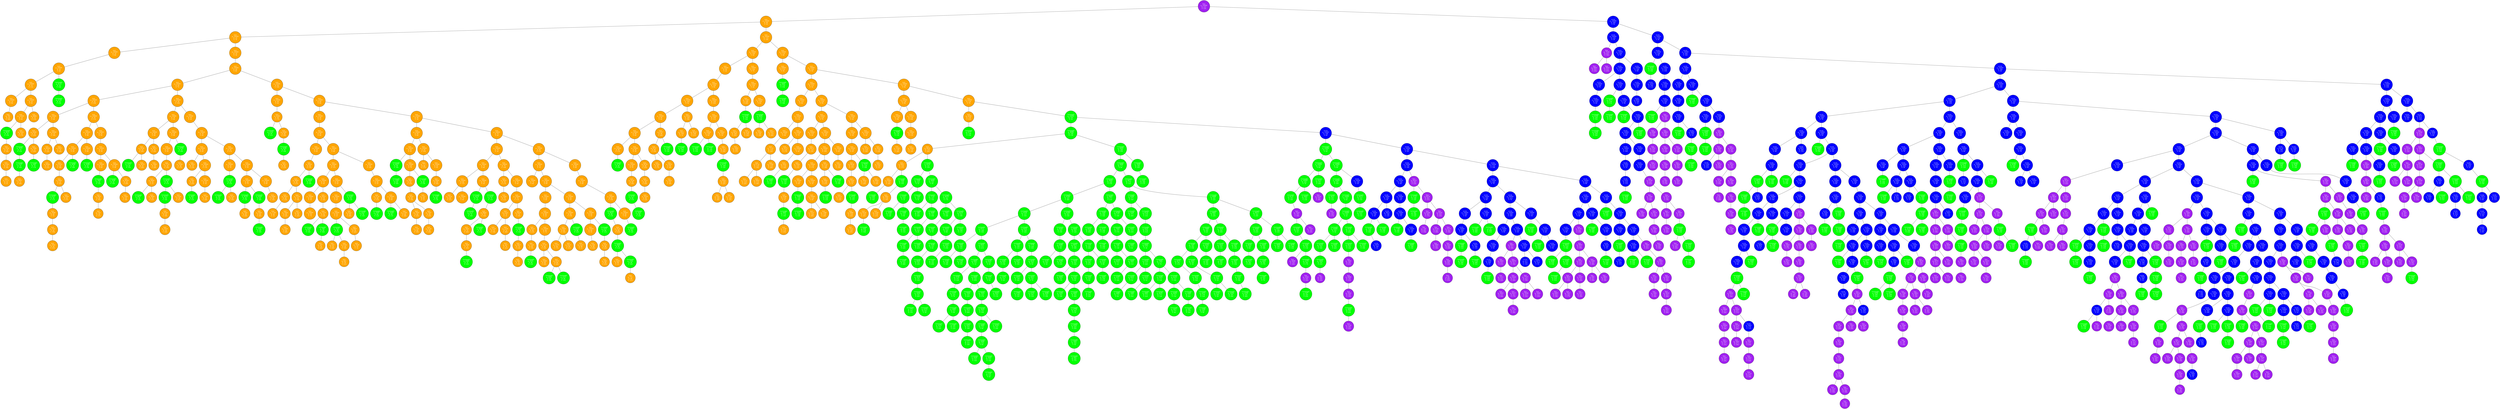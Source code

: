 graph G {
	rankdir=TB;
	node [shape=circle];
	"0x5649ec5d54f0" [label="line
p: 10000
X: 231\nY: 224", color=black, fontcolor=white, style=filled, fillcolor=purple];
	"0x5649ec5d54f0" -- "0x5649ec5dd6f0";
	"0x5649ec5dd6f0" [label="text
p: 10000
X: 96\nY: 54", color=black, fontcolor=white, style=filled, fillcolor=orange];
	"0x5649ec5dd6f0" -- "0x5649ec5d8c70";
	"0x5649ec5d8c70" [label="text
p: 10000
X: 16\nY: 74", color=black, fontcolor=white, style=filled, fillcolor=orange];
	"0x5649ec5d8c70" -- "0x5649ec5e8670";
	"0x5649ec5e8670" [label="text
p: 10000
X: 16\nY: 84", color=black, fontcolor=white, style=filled, fillcolor=orange];
	"0x5649ec5e8670" -- "0x5649ec5db770";
	"0x5649ec5db770" [label="text
p: 10000
X: 16\nY: 24", color=black, fontcolor=white, style=filled, fillcolor=orange];
	"0x5649ec5db770" -- "0x5649ec5e52f0";
	"0x5649ec5e52f0" [label="text
p: 10000
X: 16\nY: 114", color=black, fontcolor=white, style=filled, fillcolor=orange];
	"0x5649ec5e52f0" -- "0x5649ec5e5ff0";
	"0x5649ec5e5ff0" [label="text
p: 10000
X: 16\nY: 94", color=black, fontcolor=white, style=filled, fillcolor=orange];
	"0x5649ec5e5ff0" -- "0x5649ec5e57f0";
	"0x5649ec5e57f0" [label="text
p: 781
X: 16\nY: 264", color=black, fontcolor=white, style=filled, fillcolor=orange];
	"0x5649ec5e52f0" -- "0x5649ec5dd770";
	"0x5649ec5dd770" [label="text
p: 10000
X: 16\nY: 54", color=black, fontcolor=white, style=filled, fillcolor=orange];
	"0x5649ec5dd770" -- "0x5649ec5e1270";
	"0x5649ec5e1270" [label="text
p: 10000
X: 16\nY: 64", color=black, fontcolor=white, style=filled, fillcolor=orange];
	"0x5649ec5e1270" -- "0x5649ec5e1e70";
	"0x5649ec5e1e70" [label="rectangle
p: 5633
X: 16\nY: 154", color=black, fontcolor=white, style=filled, fillcolor=green];
	"0x5649ec5e1e70" -- "0x5649ec5e4c70";
	"0x5649ec5e4c70" [label="text
p: 3532
X: 16\nY: 164", color=black, fontcolor=white, style=filled, fillcolor=orange];
	"0x5649ec5e4c70" -- "0x5649ec5e3370";
	"0x5649ec5e3370" [label="text
p: 2160
X: 16\nY: 194", color=black, fontcolor=white, style=filled, fillcolor=orange];
	"0x5649ec5e3370" -- "0x5649ec5e4670";
	"0x5649ec5e4670" [label="text
p: 1171
X: 16\nY: 14", color=black, fontcolor=white, style=filled, fillcolor=orange];
	"0x5649ec5e1270" -- "0x5649ec5ddc70";
	"0x5649ec5ddc70" [label="text
p: 5324
X: 16\nY: 174", color=black, fontcolor=white, style=filled, fillcolor=orange];
	"0x5649ec5dd770" -- "0x5649ec5dc170";
	"0x5649ec5dc170" [label="text
p: 8806
X: 16\nY: 234", color=black, fontcolor=white, style=filled, fillcolor=orange];
	"0x5649ec5db770" -- "0x5649ec5da570";
	"0x5649ec5da570" [label="rectangle
p: 4133
X: 16\nY: 144", color=black, fontcolor=white, style=filled, fillcolor=green];
	"0x5649ec5da570" -- "0x5649ec5da970";
	"0x5649ec5da970" [label="rectangle
p: 2728
X: 16\nY: 134", color=black, fontcolor=white, style=filled, fillcolor=green];
	"0x5649ec5d8c70" -- "0x5649ec5d3970";
	"0x5649ec5d3970" [label="text
p: 10000
X: 16\nY: 34", color=black, fontcolor=white, style=filled, fillcolor=orange];
	"0x5649ec5d3970" -- "0x5649ec5d18f0";
	"0x5649ec5d18f0" [label="text
p: 10000
X: 46\nY: 84", color=black, fontcolor=white, style=filled, fillcolor=orange];
	"0x5649ec5d18f0" -- "0x5649ec5c87f0";
	"0x5649ec5c87f0" [label="text
p: 10000
X: 26\nY: 74", color=black, fontcolor=white, style=filled, fillcolor=orange];
	"0x5649ec5c87f0" -- "0x5649ec5e92f0";
	"0x5649ec5e92f0" [label="text
p: 10000
X: 26\nY: 104", color=black, fontcolor=white, style=filled, fillcolor=orange];
	"0x5649ec5e92f0" -- "0x5649ec5ca0f0";
	"0x5649ec5ca0f0" [label="text
p: 10000
X: 16\nY: 44", color=black, fontcolor=white, style=filled, fillcolor=orange];
	"0x5649ec5ca0f0" -- "0x5649ec5ccbf0";
	"0x5649ec5ccbf0" [label="text
p: 9240
X: 16\nY: 254", color=black, fontcolor=white, style=filled, fillcolor=orange];
	"0x5649ec5ccbf0" -- "0x5649ec5cddf0";
	"0x5649ec5cddf0" [label="rectangle
p: 7876
X: 16\nY: 124", color=black, fontcolor=white, style=filled, fillcolor=green];
	"0x5649ec5cddf0" -- "0x5649ec5d25f0";
	"0x5649ec5d25f0" [label="rectangle
p: 5197
X: 16\nY: 164", color=black, fontcolor=white, style=filled, fillcolor=green];
	"0x5649ec5d25f0" -- "0x5649ec5d1cf0";
	"0x5649ec5d1cf0" [label="text
p: 4697
X: 16\nY: 184", color=black, fontcolor=white, style=filled, fillcolor=orange];
	"0x5649ec5ccbf0" -- "0x5649ec5ca370";
	"0x5649ec5ca370" [label="text
p: 7496
X: 16\nY: 204", color=black, fontcolor=white, style=filled, fillcolor=orange];
	"0x5649ec5ca370" -- "0x5649ec5cb470";
	"0x5649ec5cb470" [label="rectangle
p: 465
X: 16\nY: 114", color=black, fontcolor=white, style=filled, fillcolor=green];
	"0x5649ec5ca0f0" -- "0x5649ec5c6cf0";
	"0x5649ec5c6cf0" [label="text
p: 10000
X: 16\nY: 104", color=black, fontcolor=white, style=filled, fillcolor=orange];
	"0x5649ec5c6cf0" -- "0x5649ec5c8bf0";
	"0x5649ec5c8bf0" [label="text
p: 8638
X: 16\nY: 224", color=black, fontcolor=white, style=filled, fillcolor=orange];
	"0x5649ec5c8bf0" -- "0x5649ec5c8ff0";
	"0x5649ec5c8ff0" [label="text
p: 6048
X: 16\nY: 214", color=black, fontcolor=white, style=filled, fillcolor=orange];
	"0x5649ec5c6cf0" -- "0x5649ec5c61f0";
	"0x5649ec5c61f0" [label="text
p: 6957
X: 16\nY: 244", color=black, fontcolor=white, style=filled, fillcolor=orange];
	"0x5649ec5e92f0" -- "0x5649ec5d4070";
	"0x5649ec5d4070" [label="text
p: 10000
X: 26\nY: 114", color=black, fontcolor=white, style=filled, fillcolor=orange];
	"0x5649ec5d4070" -- "0x5649ec5d7e70";
	"0x5649ec5d7e70" [label="text
p: 10000
X: 26\nY: 94", color=black, fontcolor=white, style=filled, fillcolor=orange];
	"0x5649ec5d7e70" -- "0x5649ec5d8b70";
	"0x5649ec5d8b70" [label="text
p: 10000
X: 26\nY: 24", color=black, fontcolor=white, style=filled, fillcolor=orange];
	"0x5649ec5d8b70" -- "0x5649ec5da870";
	"0x5649ec5da870" [label="text
p: 9353
X: 26\nY: 184", color=black, fontcolor=white, style=filled, fillcolor=orange];
	"0x5649ec5da870" -- "0x5649ec5dfbf0";
	"0x5649ec5dfbf0" [label="text
p: 8482
X: 26\nY: 224", color=black, fontcolor=white, style=filled, fillcolor=orange];
	"0x5649ec5dfbf0" -- "0x5649ec5e1670";
	"0x5649ec5e1670" [label="rectangle
p: 6337
X: 26\nY: 114", color=black, fontcolor=white, style=filled, fillcolor=green];
	"0x5649ec5e1670" -- "0x5649ec5e88f0";
	"0x5649ec5e88f0" [label="text
p: 3948
X: 26\nY: 14", color=black, fontcolor=white, style=filled, fillcolor=orange];
	"0x5649ec5e88f0" -- "0x5649ec5e3870";
	"0x5649ec5e3870" [label="text
p: 3762
X: 26\nY: 194", color=black, fontcolor=white, style=filled, fillcolor=orange];
	"0x5649ec5e3870" -- "0x5649ec5e6f70";
	"0x5649ec5e6f70" [label="text
p: 1852
X: 26\nY: 234", color=black, fontcolor=white, style=filled, fillcolor=orange];
	"0x5649ec5dfbf0" -- "0x5649ec5de8f0";
	"0x5649ec5de8f0" [label="text
p: 2009
X: 26\nY: 214", color=black, fontcolor=white, style=filled, fillcolor=orange];
	"0x5649ec5d8b70" -- "0x5649ec5d8170";
	"0x5649ec5d8170" [label="rectangle
p: 4956
X: 26\nY: 164", color=black, fontcolor=white, style=filled, fillcolor=green];
	"0x5649ec5d7e70" -- "0x5649ec5d6c70";
	"0x5649ec5d6c70" [label="text
p: 10000
X: 26\nY: 84", color=black, fontcolor=white, style=filled, fillcolor=orange];
	"0x5649ec5d6c70" -- "0x5649ec5d5e70";
	"0x5649ec5d5e70" [label="rectangle
p: 5294
X: 26\nY: 154", color=black, fontcolor=white, style=filled, fillcolor=green];
	"0x5649ec5d4070" -- "0x5649ec5c9770";
	"0x5649ec5c9770" [label="text
p: 10000
X: 26\nY: 54", color=black, fontcolor=white, style=filled, fillcolor=orange];
	"0x5649ec5c9770" -- "0x5649ec5cd2f0";
	"0x5649ec5cd2f0" [label="text
p: 10000
X: 26\nY: 34", color=black, fontcolor=white, style=filled, fillcolor=orange];
	"0x5649ec5cd2f0" -- "0x5649ec5cd370";
	"0x5649ec5cd370" [label="text
p: 10000
X: 26\nY: 64", color=black, fontcolor=white, style=filled, fillcolor=orange];
	"0x5649ec5cd370" -- "0x5649ec5d3370";
	"0x5649ec5d3370" [label="rectangle
p: 7861
X: 26\nY: 124", color=black, fontcolor=white, style=filled, fillcolor=green];
	"0x5649ec5d3370" -- "0x5649ec5d1c70";
	"0x5649ec5d1c70" [label="text
p: 3827
X: 26\nY: 254", color=black, fontcolor=white, style=filled, fillcolor=orange];
	"0x5649ec5d1c70" -- "0x5649ec5d08f0";
	"0x5649ec5d08f0" [label="text
p: 536
X: 26\nY: 174", color=black, fontcolor=white, style=filled, fillcolor=orange];
	"0x5649ec5cd2f0" -- "0x5649ec5cb270";
	"0x5649ec5cb270" [label="text
p: 10000
X: 26\nY: 44", color=black, fontcolor=white, style=filled, fillcolor=orange];
	"0x5649ec5cb270" -- "0x5649ec5cb370";
	"0x5649ec5cb370" [label="rectangle
p: 3546
X: 26\nY: 144", color=black, fontcolor=white, style=filled, fillcolor=green];
	"0x5649ec5cb270" -- "0x5649ec5c99f0";
	"0x5649ec5c99f0" [label="text
p: 4559
X: 26\nY: 204", color=black, fontcolor=white, style=filled, fillcolor=orange];
	"0x5649ec5c99f0" -- "0x5649ec5ca9f0";
	"0x5649ec5ca9f0" [label="text
p: 1083
X: 26\nY: 164", color=black, fontcolor=white, style=filled, fillcolor=orange];
	"0x5649ec5c87f0" -- "0x5649ec5d19f0";
	"0x5649ec5d19f0" [label="text
p: 10000
X: 36\nY: 104", color=black, fontcolor=white, style=filled, fillcolor=orange];
	"0x5649ec5d19f0" -- "0x5649ec5e6170";
	"0x5649ec5e6170" [label="text
p: 10000
X: 36\nY: 64", color=black, fontcolor=white, style=filled, fillcolor=orange];
	"0x5649ec5e6170" -- "0x5649ec5e8bf0";
	"0x5649ec5e8bf0" [label="text
p: 10000
X: 36\nY: 84", color=black, fontcolor=white, style=filled, fillcolor=orange];
	"0x5649ec5e8bf0" -- "0x5649ec5c7470";
	"0x5649ec5c7470" [label="text
p: 8536
X: 26\nY: 244", color=black, fontcolor=white, style=filled, fillcolor=orange];
	"0x5649ec5c7470" -- "0x5649ec5c7e70";
	"0x5649ec5c7e70" [label="rectangle
p: 1311
X: 26\nY: 134", color=black, fontcolor=white, style=filled, fillcolor=green];
	"0x5649ec5c7470" -- "0x5649ec5c68f0";
	"0x5649ec5c68f0" [label="text
p: 2479
X: 26\nY: 264", color=black, fontcolor=white, style=filled, fillcolor=orange];
	"0x5649ec5e8bf0" -- "0x5649ec5e7a70";
	"0x5649ec5e7a70" [label="text
p: 3672
X: 36\nY: 164", color=black, fontcolor=white, style=filled, fillcolor=orange];
	"0x5649ec5e7a70" -- "0x5649ec5e69f0";
	"0x5649ec5e69f0" [label="text
p: 1969
X: 36\nY: 264", color=black, fontcolor=white, style=filled, fillcolor=orange];
	"0x5649ec5e6170" -- "0x5649ec5d5570";
	"0x5649ec5d5570" [label="text
p: 10000
X: 36\nY: 94", color=black, fontcolor=white, style=filled, fillcolor=orange];
	"0x5649ec5d5570" -- "0x5649ec5d6bf0";
	"0x5649ec5d6bf0" [label="text
p: 10000
X: 36\nY: 54", color=black, fontcolor=white, style=filled, fillcolor=orange];
	"0x5649ec5d6bf0" -- "0x5649ec5db970";
	"0x5649ec5db970" [label="text
p: 7753
X: 36\nY: 194", color=black, fontcolor=white, style=filled, fillcolor=orange];
	"0x5649ec5db970" -- "0x5649ec5dff70";
	"0x5649ec5dff70" [label="text
p: 6890
X: 36\nY: 14", color=black, fontcolor=white, style=filled, fillcolor=orange];
	"0x5649ec5dff70" -- "0x5649ec5e16f0";
	"0x5649ec5e16f0" [label="rectangle
p: 4637
X: 36\nY: 134", color=black, fontcolor=white, style=filled, fillcolor=green];
	"0x5649ec5dff70" -- "0x5649ec5de4f0";
	"0x5649ec5de4f0" [label="text
p: 3609
X: 36\nY: 224", color=black, fontcolor=white, style=filled, fillcolor=orange];
	"0x5649ec5db970" -- "0x5649ec5d8af0";
	"0x5649ec5d8af0" [label="rectangle
p: 6419
X: 36\nY: 114", color=black, fontcolor=white, style=filled, fillcolor=green];
	"0x5649ec5d8af0" -- "0x5649ec5d9bf0";
	"0x5649ec5d9bf0" [label="rectangle
p: 5211
X: 36\nY: 144", color=black, fontcolor=white, style=filled, fillcolor=green];
	"0x5649ec5d9bf0" -- "0x5649ec5da9f0";
	"0x5649ec5da9f0" [label="text
p: 4704
X: 36\nY: 184", color=black, fontcolor=white, style=filled, fillcolor=orange];
	"0x5649ec5da9f0" -- "0x5649ec5db070";
	"0x5649ec5db070" [label="text
p: 3010
X: 36\nY: 244", color=black, fontcolor=white, style=filled, fillcolor=orange];
	"0x5649ec5d8af0" -- "0x5649ec5d8070";
	"0x5649ec5d8070" [label="text
p: 3106
X: 36\nY: 214", color=black, fontcolor=white, style=filled, fillcolor=orange];
	"0x5649ec5d5570" -- "0x5649ec5d2cf0";
	"0x5649ec5d2cf0" [label="rectangle
p: 6799
X: 36\nY: 164", color=black, fontcolor=white, style=filled, fillcolor=green];
	"0x5649ec5d2cf0" -- "0x5649ec5d4270";
	"0x5649ec5d4270" [label="text
p: 3309
X: 36\nY: 174", color=black, fontcolor=white, style=filled, fillcolor=orange];
	"0x5649ec5d19f0" -- "0x5649ec5d67f0";
	"0x5649ec5d67f0" [label="text
p: 10000
X: 46\nY: 24", color=black, fontcolor=white, style=filled, fillcolor=orange];
	"0x5649ec5d67f0" -- "0x5649ec5c8870";
	"0x5649ec5c8870" [label="text
p: 10000
X: 36\nY: 44", color=black, fontcolor=white, style=filled, fillcolor=orange];
	"0x5649ec5c8870" -- "0x5649ec5cf970";
	"0x5649ec5cf970" [label="text
p: 10000
X: 36\nY: 24", color=black, fontcolor=white, style=filled, fillcolor=orange];
	"0x5649ec5cf970" -- "0x5649ec5d0e70";
	"0x5649ec5d0e70" [label="text
p: 3952
X: 36\nY: 234", color=black, fontcolor=white, style=filled, fillcolor=orange];
	"0x5649ec5cf970" -- "0x5649ec5ca170";
	"0x5649ec5ca170" [label="text
p: 10000
X: 36\nY: 114", color=black, fontcolor=white, style=filled, fillcolor=orange];
	"0x5649ec5ca170" -- "0x5649ec5cdff0";
	"0x5649ec5cdff0" [label="text
p: 940
X: 36\nY: 254", color=black, fontcolor=white, style=filled, fillcolor=orange];
	"0x5649ec5cdff0" -- "0x5649ec5ceb70";
	"0x5649ec5ceb70" [label="rectangle
p: 863
X: 36\nY: 124", color=black, fontcolor=white, style=filled, fillcolor=green];
	"0x5649ec5ca170" -- "0x5649ec5c92f0";
	"0x5649ec5c92f0" [label="text
p: 10000
X: 36\nY: 34", color=black, fontcolor=white, style=filled, fillcolor=orange];
	"0x5649ec5c92f0" -- "0x5649ec5c9e70";
	"0x5649ec5c9e70" [label="text
p: 7199
X: 36\nY: 204", color=black, fontcolor=white, style=filled, fillcolor=orange];
	"0x5649ec5c8870" -- "0x5649ec5e8770";
	"0x5649ec5e8770" [label="text
p: 10000
X: 46\nY: 114", color=black, fontcolor=white, style=filled, fillcolor=orange];
	"0x5649ec5e8770" -- "0x5649ec5c76f0";
	"0x5649ec5c76f0" [label="text
p: 10000
X: 36\nY: 74", color=black, fontcolor=white, style=filled, fillcolor=orange];
	"0x5649ec5c76f0" -- "0x5649ec5e89f0";
	"0x5649ec5e89f0" [label="rectangle
p: 6408
X: 46\nY: 134", color=black, fontcolor=white, style=filled, fillcolor=green];
	"0x5649ec5e89f0" -- "0x5649ec5c5ef0";
	"0x5649ec5c5ef0" [label="rectangle
p: 524
X: 36\nY: 154", color=black, fontcolor=white, style=filled, fillcolor=green];
	"0x5649ec5e89f0" -- "0x5649ec5e87f0";
	"0x5649ec5e87f0" [label="text
p: 5216
X: 46\nY: 194", color=black, fontcolor=white, style=filled, fillcolor=orange];
	"0x5649ec5e8770" -- "0x5649ec5da2f0";
	"0x5649ec5da2f0" [label="text
p: 10000
X: 46\nY: 54", color=black, fontcolor=white, style=filled, fillcolor=orange];
	"0x5649ec5da2f0" -- "0x5649ec5e50f0";
	"0x5649ec5e50f0" [label="text
p: 10000
X: 46\nY: 74", color=black, fontcolor=white, style=filled, fillcolor=orange];
	"0x5649ec5e50f0" -- "0x5649ec5e80f0";
	"0x5649ec5e80f0" [label="rectangle
p: 9576
X: 46\nY: 124", color=black, fontcolor=white, style=filled, fillcolor=green];
	"0x5649ec5e80f0" -- "0x5649ec5e7cf0";
	"0x5649ec5e7cf0" [label="text
p: 7301
X: 46\nY: 244", color=black, fontcolor=white, style=filled, fillcolor=orange];
	"0x5649ec5e50f0" -- "0x5649ec5e4cf0";
	"0x5649ec5e4cf0" [label="rectangle
p: 9240
X: 46\nY: 164", color=black, fontcolor=white, style=filled, fillcolor=green];
	"0x5649ec5e4cf0" -- "0x5649ec5e2ef0";
	"0x5649ec5e2ef0" [label="text
p: 5565
X: 46\nY: 264", color=black, fontcolor=white, style=filled, fillcolor=orange];
	"0x5649ec5e2ef0" -- "0x5649ec5de870";
	"0x5649ec5de870" [label="rectangle
p: 4062
X: 46\nY: 154", color=black, fontcolor=white, style=filled, fillcolor=green];
	"0x5649ec5da2f0" -- "0x5649ec5d6870";
	"0x5649ec5d6870" [label="text
p: 10000
X: 46\nY: 94", color=black, fontcolor=white, style=filled, fillcolor=orange];
	"0x5649ec5d6870" -- "0x5649ec5d9ef0";
	"0x5649ec5d9ef0" [label="text
p: 4489
X: 46\nY: 164", color=black, fontcolor=white, style=filled, fillcolor=orange];
	"0x5649ec5d18f0" -- "0x5649ec5cadf0";
	"0x5649ec5cadf0" [label="text
p: 10000
X: 46\nY: 104", color=black, fontcolor=white, style=filled, fillcolor=orange];
	"0x5649ec5cadf0" -- "0x5649ec5cb570";
	"0x5649ec5cb570" [label="text
p: 10000
X: 46\nY: 44", color=black, fontcolor=white, style=filled, fillcolor=orange];
	"0x5649ec5cb570" -- "0x5649ec5ce770";
	"0x5649ec5ce770" [label="text
p: 9448
X: 46\nY: 174", color=black, fontcolor=white, style=filled, fillcolor=orange];
	"0x5649ec5ce770" -- "0x5649ec5d0b70";
	"0x5649ec5d0b70" [label="rectangle
p: 2142
X: 46\nY: 114", color=black, fontcolor=white, style=filled, fillcolor=green];
	"0x5649ec5ce770" -- "0x5649ec5cbdf0";
	"0x5649ec5cbdf0" [label="text
p: 8389
X: 46\nY: 184", color=black, fontcolor=white, style=filled, fillcolor=orange];
	"0x5649ec5cbdf0" -- "0x5649ec5cc7f0";
	"0x5649ec5cc7f0" [label="rectangle
p: 5206
X: 46\nY: 144", color=black, fontcolor=white, style=filled, fillcolor=green];
	"0x5649ec5cc7f0" -- "0x5649ec5cd8f0";
	"0x5649ec5cd8f0" [label="text
p: 3411
X: 46\nY: 234", color=black, fontcolor=white, style=filled, fillcolor=orange];
	"0x5649ec5cadf0" -- "0x5649ec5dec70";
	"0x5649ec5dec70" [label="text
p: 10000
X: 66\nY: 94", color=black, fontcolor=white, style=filled, fillcolor=orange];
	"0x5649ec5dec70" -- "0x5649ec5caa70";
	"0x5649ec5caa70" [label="text
p: 10000
X: 46\nY: 34", color=black, fontcolor=white, style=filled, fillcolor=orange];
	"0x5649ec5caa70" -- "0x5649ec5e2170";
	"0x5649ec5e2170" [label="text
p: 10000
X: 56\nY: 94", color=black, fontcolor=white, style=filled, fillcolor=orange];
	"0x5649ec5e2170" -- "0x5649ec5ca470";
	"0x5649ec5ca470" [label="text
p: 10000
X: 46\nY: 64", color=black, fontcolor=white, style=filled, fillcolor=orange];
	"0x5649ec5ca470" -- "0x5649ec5e6670";
	"0x5649ec5e6670" [label="text
p: 9520
X: 56\nY: 174", color=black, fontcolor=white, style=filled, fillcolor=orange];
	"0x5649ec5e6670" -- "0x5649ec557460";
	"0x5649ec557460" [label="text
p: 9404
X: 46\nY: 214", color=black, fontcolor=white, style=filled, fillcolor=orange];
	"0x5649ec557460" -- "0x5649ec5c72f0";
	"0x5649ec5c72f0" [label="text
p: 4953
X: 46\nY: 254", color=black, fontcolor=white, style=filled, fillcolor=orange];
	"0x5649ec5c72f0" -- "0x5649ec5c5d70";
	"0x5649ec5c5d70" [label="text
p: 1758
X: 46\nY: 14", color=black, fontcolor=white, style=filled, fillcolor=orange];
	"0x5649ec557460" -- "0x5649ec5e7770";
	"0x5649ec5e7770" [label="text
p: 7570
X: 56\nY: 194", color=black, fontcolor=white, style=filled, fillcolor=orange];
	"0x5649ec5e7770" -- "0x5649ec556fe0";
	"0x5649ec556fe0" [label="text
p: 7004
X: 46\nY: 224", color=black, fontcolor=white, style=filled, fillcolor=orange];
	"0x5649ec556fe0" -- "0x5649ec5572e0";
	"0x5649ec5572e0" [label="text
p: 3294
X: 46\nY: 204", color=black, fontcolor=white, style=filled, fillcolor=orange];
	"0x5649ec5e7770" -- "0x5649ec5e7370";
	"0x5649ec5e7370" [label="text
p: 423
X: 56\nY: 254", color=black, fontcolor=white, style=filled, fillcolor=orange];
	"0x5649ec5e6670" -- "0x5649ec5e5270";
	"0x5649ec5e5270" [label="rectangle
p: 6948
X: 56\nY: 154", color=black, fontcolor=white, style=filled, fillcolor=green];
	"0x5649ec5e2170" -- "0x5649ec5c60f0";
	"0x5649ec5c60f0" [label="text
p: 10000
X: 56\nY: 84", color=black, fontcolor=white, style=filled, fillcolor=orange];
	"0x5649ec5c60f0" -- "0x5649ec5dbd70";
	"0x5649ec5dbd70" [label="text
p: 10000
X: 56\nY: 114", color=black, fontcolor=white, style=filled, fillcolor=orange];
	"0x5649ec5dbd70" -- "0x5649ec5dfc70";
	"0x5649ec5dfc70" [label="text
p: 10000
X: 56\nY: 44", color=black, fontcolor=white, style=filled, fillcolor=orange];
	"0x5649ec5dfc70" -- "0x5649ec5e0570";
	"0x5649ec5e0570" [label="text
p: 10000
X: 56\nY: 34", color=black, fontcolor=white, style=filled, fillcolor=orange];
	"0x5649ec5e0570" -- "0x5649ec5e0a70";
	"0x5649ec5e0a70" [label="text
p: 10000
X: 56\nY: 74", color=black, fontcolor=white, style=filled, fillcolor=orange];
	"0x5649ec5dfc70" -- "0x5649ec5df070";
	"0x5649ec5df070" [label="text
p: 8027
X: 56\nY: 164", color=black, fontcolor=white, style=filled, fillcolor=orange];
	"0x5649ec5df070" -- "0x5649ec5dde70";
	"0x5649ec5dde70" [label="text
p: 7570
X: 56\nY: 234", color=black, fontcolor=white, style=filled, fillcolor=orange];
	"0x5649ec5dde70" -- "0x5649ec5dea70";
	"0x5649ec5dea70" [label="rectangle
p: 4260
X: 56\nY: 144", color=black, fontcolor=white, style=filled, fillcolor=green];
	"0x5649ec5dde70" -- "0x5649ec5dc7f0";
	"0x5649ec5dc7f0" [label="rectangle
p: 706
X: 56\nY: 164", color=black, fontcolor=white, style=filled, fillcolor=green];
	"0x5649ec5dc7f0" -- "0x5649ec5dcf70";
	"0x5649ec5dcf70" [label="text
p: 207
X: 56\nY: 244", color=black, fontcolor=white, style=filled, fillcolor=orange];
	"0x5649ec5dbd70" -- "0x5649ec5ce8f0";
	"0x5649ec5ce8f0" [label="text
p: 10000
X: 56\nY: 54", color=black, fontcolor=white, style=filled, fillcolor=orange];
	"0x5649ec5ce8f0" -- "0x5649ec5d15f0";
	"0x5649ec5d15f0" [label="text
p: 10000
X: 56\nY: 64", color=black, fontcolor=white, style=filled, fillcolor=orange];
	"0x5649ec5d15f0" -- "0x5649ec5d8870";
	"0x5649ec5d8870" [label="text
p: 10000
X: 56\nY: 24", color=black, fontcolor=white, style=filled, fillcolor=orange];
	"0x5649ec5d8870" -- "0x5649ec5d9970";
	"0x5649ec5d9970" [label="rectangle
p: 7423
X: 56\nY: 114", color=black, fontcolor=white, style=filled, fillcolor=green];
	"0x5649ec5d9970" -- "0x5649ec5dae70";
	"0x5649ec5dae70" [label="text
p: 916
X: 56\nY: 204", color=black, fontcolor=white, style=filled, fillcolor=orange];
	"0x5649ec5d9970" -- "0x5649ec5d89f0";
	"0x5649ec5d89f0" [label="text
p: 6762
X: 56\nY: 184", color=black, fontcolor=white, style=filled, fillcolor=orange];
	"0x5649ec5d89f0" -- "0x5649ec5d97f0";
	"0x5649ec5d97f0" [label="text
p: 661
X: 56\nY: 214", color=black, fontcolor=white, style=filled, fillcolor=orange];
	"0x5649ec5d8870" -- "0x5649ec5d6d70";
	"0x5649ec5d6d70" [label="text
p: 9667
X: 56\nY: 224", color=black, fontcolor=white, style=filled, fillcolor=orange];
	"0x5649ec5d6d70" -- "0x5649ec5d6470";
	"0x5649ec5d6470" [label="text
p: 7628
X: 56\nY: 14", color=black, fontcolor=white, style=filled, fillcolor=orange];
	"0x5649ec5ce8f0" -- "0x5649ec5c96f0";
	"0x5649ec5c96f0" [label="rectangle
p: 5245
X: 56\nY: 124", color=black, fontcolor=white, style=filled, fillcolor=green];
	"0x5649ec5c96f0" -- "0x5649ec5ccef0";
	"0x5649ec5ccef0" [label="text
p: 4521
X: 56\nY: 264", color=black, fontcolor=white, style=filled, fillcolor=orange];
	"0x5649ec5c96f0" -- "0x5649ec5c78f0";
	"0x5649ec5c78f0" [label="rectangle
p: 4227
X: 56\nY: 134", color=black, fontcolor=white, style=filled, fillcolor=green];
	"0x5649ec5c60f0" -- "0x5649ec556e60";
	"0x5649ec556e60" [label="text
p: 10000
X: 56\nY: 104", color=black, fontcolor=white, style=filled, fillcolor=orange];
	"0x5649ec556e60" -- "0x5649ec5e5b70";
	"0x5649ec5e5b70" [label="text
p: 10000
X: 66\nY: 24", color=black, fontcolor=white, style=filled, fillcolor=orange];
	"0x5649ec5e5b70" -- "0x5649ec5e8ef0";
	"0x5649ec5e8ef0" [label="text
p: 5710
X: 66\nY: 224", color=black, fontcolor=white, style=filled, fillcolor=orange];
	"0x5649ec5e8ef0" -- "0x5649ec5e6770";
	"0x5649ec5e6770" [label="rectangle
p: 3787
X: 66\nY: 124", color=black, fontcolor=white, style=filled, fillcolor=green];
	"0x5649ec5e5b70" -- "0x5649ec5e1970";
	"0x5649ec5e1970" [label="text
p: 10000
X: 66\nY: 84", color=black, fontcolor=white, style=filled, fillcolor=orange];
	"0x5649ec5e1970" -- "0x5649ec5e3770";
	"0x5649ec5e3770" [label="rectangle
p: 1059
X: 66\nY: 114", color=black, fontcolor=white, style=filled, fillcolor=green];
	"0x5649ec5e1970" -- "0x5649ec5e0270";
	"0x5649ec5e0270" [label="text
p: 2795
X: 66\nY: 244", color=black, fontcolor=white, style=filled, fillcolor=orange];
	"0x5649ec5dec70" -- "0x5649ec5c86f0";
	"0x5649ec5c86f0" [label="text
p: 10000
X: 66\nY: 34", color=black, fontcolor=white, style=filled, fillcolor=orange];
	"0x5649ec5c86f0" -- "0x5649ec5cde70";
	"0x5649ec5cde70" [label="text
p: 10000
X: 66\nY: 64", color=black, fontcolor=white, style=filled, fillcolor=orange];
	"0x5649ec5cde70" -- "0x5649ec5da1f0";
	"0x5649ec5da1f0" [label="text
p: 10000
X: 66\nY: 54", color=black, fontcolor=white, style=filled, fillcolor=orange];
	"0x5649ec5da1f0" -- "0x5649ec5dcef0";
	"0x5649ec5dcef0" [label="rectangle
p: 6627
X: 66\nY: 144", color=black, fontcolor=white, style=filled, fillcolor=green];
	"0x5649ec5dcef0" -- "0x5649ec5de370";
	"0x5649ec5de370" [label="rectangle
p: 1583
X: 66\nY: 164", color=black, fontcolor=white, style=filled, fillcolor=green];
	"0x5649ec5da1f0" -- "0x5649ec5d1770";
	"0x5649ec5d1770" [label="text
p: 10000
X: 66\nY: 74", color=black, fontcolor=white, style=filled, fillcolor=orange];
	"0x5649ec5d1770" -- "0x5649ec5d3bf0";
	"0x5649ec5d3bf0" [label="text
p: 9847
X: 66\nY: 234", color=black, fontcolor=white, style=filled, fillcolor=orange];
	"0x5649ec5d3bf0" -- "0x5649ec5d92f0";
	"0x5649ec5d92f0" [label="text
p: 9341
X: 66\nY: 194", color=black, fontcolor=white, style=filled, fillcolor=orange];
	"0x5649ec5d92f0" -- "0x5649ec5d94f0";
	"0x5649ec5d94f0" [label="text
p: 7055
X: 66\nY: 254", color=black, fontcolor=white, style=filled, fillcolor=orange];
	"0x5649ec5d94f0" -- "0x5649ec5d9870";
	"0x5649ec5d9870" [label="text
p: 1181
X: 66\nY: 184", color=black, fontcolor=white, style=filled, fillcolor=orange];
	"0x5649ec5d92f0" -- "0x5649ec5d4a70";
	"0x5649ec5d4a70" [label="text
p: 7087
X: 66\nY: 204", color=black, fontcolor=white, style=filled, fillcolor=orange];
	"0x5649ec5d4a70" -- "0x5649ec5d3ff0";
	"0x5649ec5d3ff0" [label="text
p: 6126
X: 66\nY: 264", color=black, fontcolor=white, style=filled, fillcolor=orange];
	"0x5649ec5d1770" -- "0x5649ec5ce170";
	"0x5649ec5ce170" [label="rectangle
p: 7327
X: 66\nY: 154", color=black, fontcolor=white, style=filled, fillcolor=green];
	"0x5649ec5ce170" -- "0x5649ec5d16f0";
	"0x5649ec5d16f0" [label="text
p: 523
X: 66\nY: 14", color=black, fontcolor=white, style=filled, fillcolor=orange];
	"0x5649ec5cde70" -- "0x5649ec5cb2f0";
	"0x5649ec5cb2f0" [label="text
p: 10000
X: 66\nY: 104", color=black, fontcolor=white, style=filled, fillcolor=orange];
	"0x5649ec5cb2f0" -- "0x5649ec5cc870";
	"0x5649ec5cc870" [label="text
p: 777
X: 66\nY: 174", color=black, fontcolor=white, style=filled, fillcolor=orange];
	"0x5649ec5cb2f0" -- "0x5649ec5c9f70";
	"0x5649ec5c9f70" [label="text
p: 10000
X: 66\nY: 44", color=black, fontcolor=white, style=filled, fillcolor=orange];
	"0x5649ec5c9f70" -- "0x5649ec5c9ff0";
	"0x5649ec5c9ff0" [label="text
p: 5926
X: 66\nY: 164", color=black, fontcolor=white, style=filled, fillcolor=orange];
	"0x5649ec5c9ff0" -- "0x5649ec5ca4f0";
	"0x5649ec5ca4f0" [label="rectangle
p: 1337
X: 66\nY: 134", color=black, fontcolor=white, style=filled, fillcolor=green];
	"0x5649ec5c86f0" -- "0x5649ec5c67f0";
	"0x5649ec5c67f0" [label="text
p: 10000
X: 76\nY: 24", color=black, fontcolor=white, style=filled, fillcolor=orange];
	"0x5649ec5c67f0" -- "0x5649ec5d8470";
	"0x5649ec5d8470" [label="text
p: 10000
X: 76\nY: 34", color=black, fontcolor=white, style=filled, fillcolor=orange];
	"0x5649ec5d8470" -- "0x5649ec5e4870";
	"0x5649ec5e4870" [label="text
p: 10000
X: 76\nY: 84", color=black, fontcolor=white, style=filled, fillcolor=orange];
	"0x5649ec5e4870" -- "0x5649ec5c6c70";
	"0x5649ec5c6c70" [label="text
p: 10000
X: 66\nY: 114", color=black, fontcolor=white, style=filled, fillcolor=orange];
	"0x5649ec5c6c70" -- "0x5649ec5c7af0";
	"0x5649ec5c7af0" [label="text
p: 7414
X: 66\nY: 214", color=black, fontcolor=white, style=filled, fillcolor=orange];
	"0x5649ec5c6c70" -- "0x5649ec5e4ef0";
	"0x5649ec5e4ef0" [label="text
p: 10000
X: 76\nY: 94", color=black, fontcolor=white, style=filled, fillcolor=orange];
	"0x5649ec5e4870" -- "0x5649ec5de1f0";
	"0x5649ec5de1f0" [label="text
p: 10000
X: 76\nY: 54", color=black, fontcolor=white, style=filled, fillcolor=orange];
	"0x5649ec5de1f0" -- "0x5649ec5e0ff0";
	"0x5649ec5e0ff0" [label="rectangle
p: 8218
X: 76\nY: 124", color=black, fontcolor=white, style=filled, fillcolor=green];
	"0x5649ec5e0ff0" -- "0x5649ec5df5f0";
	"0x5649ec5df5f0" [label="rectangle
p: 3113
X: 76\nY: 164", color=black, fontcolor=white, style=filled, fillcolor=green];
	"0x5649ec5de1f0" -- "0x5649ec5d88f0";
	"0x5649ec5d88f0" [label="rectangle
p: 9325
X: 76\nY: 134", color=black, fontcolor=white, style=filled, fillcolor=green];
	"0x5649ec5d88f0" -- "0x5649ec5daef0";
	"0x5649ec5daef0" [label="text
p: 8802
X: 76\nY: 164", color=black, fontcolor=white, style=filled, fillcolor=orange];
	"0x5649ec5daef0" -- "0x5649ec5dc5f0";
	"0x5649ec5dc5f0" [label="text
p: 3841
X: 76\nY: 244", color=black, fontcolor=white, style=filled, fillcolor=orange];
	"0x5649ec5dc5f0" -- "0x5649ec5db670";
	"0x5649ec5db670" [label="text
p: 3696
X: 76\nY: 204", color=black, fontcolor=white, style=filled, fillcolor=orange];
	"0x5649ec5db670" -- "0x5649ec5daf70";
	"0x5649ec5daf70" [label="rectangle
p: 1564
X: 76\nY: 154", color=black, fontcolor=white, style=filled, fillcolor=green];
	"0x5649ec5daef0" -- "0x5649ec5dad70";
	"0x5649ec5dad70" [label="rectangle
p: 6500
X: 76\nY: 114", color=black, fontcolor=white, style=filled, fillcolor=green];
	"0x5649ec5d8470" -- "0x5649ec5d4870";
	"0x5649ec5d4870" [label="text
p: 10000
X: 76\nY: 104", color=black, fontcolor=white, style=filled, fillcolor=orange];
	"0x5649ec5d4870" -- "0x5649ec5d5bf0";
	"0x5649ec5d5bf0" [label="text
p: 5045
X: 76\nY: 174", color=black, fontcolor=white, style=filled, fillcolor=orange];
	"0x5649ec5d5bf0" -- "0x5649ec5d5b70";
	"0x5649ec5d5b70" [label="text
p: 1492
X: 76\nY: 224", color=black, fontcolor=white, style=filled, fillcolor=orange];
	"0x5649ec5d4870" -- "0x5649ec5d2df0";
	"0x5649ec5d2df0" [label="text
p: 10000
X: 76\nY: 44", color=black, fontcolor=white, style=filled, fillcolor=orange];
	"0x5649ec5d2df0" -- "0x5649ec5d05f0";
	"0x5649ec5d05f0" [label="text
p: 10000
X: 76\nY: 114", color=black, fontcolor=white, style=filled, fillcolor=orange];
	"0x5649ec5d05f0" -- "0x5649ec5d2870";
	"0x5649ec5d2870" [label="text
p: 3152
X: 76\nY: 14", color=black, fontcolor=white, style=filled, fillcolor=orange];
	"0x5649ec5d2870" -- "0x5649ec5d2970";
	"0x5649ec5d2970" [label="text
p: 3120
X: 76\nY: 194", color=black, fontcolor=white, style=filled, fillcolor=orange];
	"0x5649ec5d2870" -- "0x5649ec5d1370";
	"0x5649ec5d1370" [label="text
p: 2378
X: 76\nY: 264", color=black, fontcolor=white, style=filled, fillcolor=orange];
	"0x5649ec5d1370" -- "0x5649ec5d2570";
	"0x5649ec5d2570" [label="text
p: 427
X: 76\nY: 214", color=black, fontcolor=white, style=filled, fillcolor=orange];
	"0x5649ec5d05f0" -- "0x5649ec5ce570";
	"0x5649ec5ce570" [label="text
p: 6839
X: 76\nY: 254", color=black, fontcolor=white, style=filled, fillcolor=orange];
	"0x5649ec5ce570" -- "0x5649ec5c8270";
	"0x5649ec5c8270" [label="rectangle
p: 6287
X: 76\nY: 144", color=black, fontcolor=white, style=filled, fillcolor=green];
	"0x5649ec5c8270" -- "0x5649ec5cb7f0";
	"0x5649ec5cb7f0" [label="text
p: 3815
X: 76\nY: 234", color=black, fontcolor=white, style=filled, fillcolor=orange];
	"0x5649ec5cb7f0" -- "0x5649ec5c8b70";
	"0x5649ec5c8b70" [label="text
p: 982
X: 76\nY: 184", color=black, fontcolor=white, style=filled, fillcolor=orange];
	"0x5649ec5c67f0" -- "0x5649ec5c8f70";
	"0x5649ec5c8f70" [label="text
p: 10000
X: 86\nY: 114", color=black, fontcolor=white, style=filled, fillcolor=orange];
	"0x5649ec5c8f70" -- "0x5649ec5c5df0";
	"0x5649ec5c5df0" [label="text
p: 10000
X: 76\nY: 74", color=black, fontcolor=white, style=filled, fillcolor=orange];
	"0x5649ec5c5df0" -- "0x5649ec5c5f70";
	"0x5649ec5c5f70" [label="text
p: 10000
X: 76\nY: 64", color=black, fontcolor=white, style=filled, fillcolor=orange];
	"0x5649ec5c5df0" -- "0x5649ec5dbe70";
	"0x5649ec5dbe70" [label="text
p: 10000
X: 86\nY: 94", color=black, fontcolor=white, style=filled, fillcolor=orange];
	"0x5649ec5dbe70" -- "0x5649ec5dc970";
	"0x5649ec5dc970" [label="text
p: 10000
X: 86\nY: 84", color=black, fontcolor=white, style=filled, fillcolor=orange];
	"0x5649ec5dc970" -- "0x5649ec5e3df0";
	"0x5649ec5e3df0" [label="text
p: 10000
X: 86\nY: 24", color=black, fontcolor=white, style=filled, fillcolor=orange];
	"0x5649ec5e3df0" -- "0x5649ec5e3f70";
	"0x5649ec5e3f70" [label="text
p: 8010
X: 86\nY: 234", color=black, fontcolor=white, style=filled, fillcolor=orange];
	"0x5649ec5e3f70" -- "0x5649ec5e8e70";
	"0x5649ec5e8e70" [label="text
p: 7324
X: 86\nY: 194", color=black, fontcolor=white, style=filled, fillcolor=orange];
	"0x5649ec5e8e70" -- "0x5649ec5e5370";
	"0x5649ec5e5370" [label="rectangle
p: 6501
X: 86\nY: 144", color=black, fontcolor=white, style=filled, fillcolor=green];
	"0x5649ec5e3df0" -- "0x5649ec5dd070";
	"0x5649ec5dd070" [label="text
p: 10000
X: 86\nY: 74", color=black, fontcolor=white, style=filled, fillcolor=orange];
	"0x5649ec5dd070" -- "0x5649ec5df670";
	"0x5649ec5df670" [label="text
p: 6730
X: 86\nY: 184", color=black, fontcolor=white, style=filled, fillcolor=orange];
	"0x5649ec5df670" -- "0x5649ec5e1470";
	"0x5649ec5e1470" [label="text
p: 5088
X: 86\nY: 264", color=black, fontcolor=white, style=filled, fillcolor=orange];
	"0x5649ec5df670" -- "0x5649ec5dd670";
	"0x5649ec5dd670" [label="text
p: 5572
X: 86\nY: 244", color=black, fontcolor=white, style=filled, fillcolor=orange];
	"0x5649ec5dd670" -- "0x5649ec5de670";
	"0x5649ec5de670" [label="rectangle
p: 4682
X: 86\nY: 154", color=black, fontcolor=white, style=filled, fillcolor=green];
	"0x5649ec5dd670" -- "0x5649ec5dd370";
	"0x5649ec5dd370" [label="rectangle
p: 2311
X: 86\nY: 164", color=black, fontcolor=white, style=filled, fillcolor=green];
	"0x5649ec5dbe70" -- "0x5649ec5d33f0";
	"0x5649ec5d33f0" [label="text
p: 10000
X: 86\nY: 44", color=black, fontcolor=white, style=filled, fillcolor=orange];
	"0x5649ec5d33f0" -- "0x5649ec5d6070";
	"0x5649ec5d6070" [label="text
p: 10000
X: 86\nY: 104", color=black, fontcolor=white, style=filled, fillcolor=orange];
	"0x5649ec5d6070" -- "0x5649ec5d8d70";
	"0x5649ec5d8d70" [label="text
p: 9684
X: 86\nY: 164", color=black, fontcolor=white, style=filled, fillcolor=orange];
	"0x5649ec5d8d70" -- "0x5649ec5db4f0";
	"0x5649ec5db4f0" [label="text
p: 3276
X: 86\nY: 174", color=black, fontcolor=white, style=filled, fillcolor=orange];
	"0x5649ec5d8d70" -- "0x5649ec5d7170";
	"0x5649ec5d7170" [label="text
p: 9213
X: 86\nY: 214", color=black, fontcolor=white, style=filled, fillcolor=orange];
	"0x5649ec5d6070" -- "0x5649ec5d5cf0";
	"0x5649ec5d5cf0" [label="rectangle
p: 8351
X: 86\nY: 124", color=black, fontcolor=white, style=filled, fillcolor=green];
	"0x5649ec5d5cf0" -- "0x5649ec5d51f0";
	"0x5649ec5d51f0" [label="text
p: 1213
X: 86\nY: 14", color=black, fontcolor=white, style=filled, fillcolor=orange];
	"0x5649ec5d33f0" -- "0x5649ec5cec70";
	"0x5649ec5cec70" [label="text
p: 10000
X: 86\nY: 54", color=black, fontcolor=white, style=filled, fillcolor=orange];
	"0x5649ec5cec70" -- "0x5649ec5d03f0";
	"0x5649ec5d03f0" [label="text
p: 10000
X: 86\nY: 34", color=black, fontcolor=white, style=filled, fillcolor=orange];
	"0x5649ec5d03f0" -- "0x5649ec5d07f0";
	"0x5649ec5d07f0" [label="text
p: 446
X: 86\nY: 204", color=black, fontcolor=white, style=filled, fillcolor=orange];
	"0x5649ec5cec70" -- "0x5649ec5cdcf0";
	"0x5649ec5cdcf0" [label="rectangle
p: 3371
X: 86\nY: 114", color=black, fontcolor=white, style=filled, fillcolor=green];
	"0x5649ec5cdcf0" -- "0x5649ec5cc170";
	"0x5649ec5cc170" [label="text
p: 818
X: 86\nY: 224", color=black, fontcolor=white, style=filled, fillcolor=orange];
	"0x5649ec5cc170" -- "0x5649ec5cab70";
	"0x5649ec5cab70" [label="text
p: 466
X: 86\nY: 254", color=black, fontcolor=white, style=filled, fillcolor=orange];
	"0x5649ec5c8f70" -- "0x5649ec5c5bf0";
	"0x5649ec5c5bf0" [label="text
p: 10000
X: 86\nY: 64", color=black, fontcolor=white, style=filled, fillcolor=orange];
	"0x5649ec5c5bf0" -- "0x5649ec5dd9f0";
	"0x5649ec5dd9f0" [label="text
p: 10000
X: 96\nY: 84", color=black, fontcolor=white, style=filled, fillcolor=orange];
	"0x5649ec5dd9f0" -- "0x5649ec5e4170";
	"0x5649ec5e4170" [label="text
p: 10000
X: 96\nY: 104", color=black, fontcolor=white, style=filled, fillcolor=orange];
	"0x5649ec5e4170" -- "0x5649ec557b60";
	"0x5649ec557b60" [label="rectangle
p: 9623
X: 86\nY: 134", color=black, fontcolor=white, style=filled, fillcolor=green];
	"0x5649ec557b60" -- "0x5649ec5e6d70";
	"0x5649ec5e6d70" [label="text
p: 9121
X: 96\nY: 234", color=black, fontcolor=white, style=filled, fillcolor=orange];
	"0x5649ec5e6d70" -- "0x5649ec5e7df0";
	"0x5649ec5e7df0" [label="rectangle
p: 6660
X: 96\nY: 114", color=black, fontcolor=white, style=filled, fillcolor=green];
	"0x5649ec5e7df0" -- "0x5649ec5e9070";
	"0x5649ec5e9070" [label="text
p: 5285
X: 96\nY: 14", color=black, fontcolor=white, style=filled, fillcolor=orange];
	"0x5649ec5e7df0" -- "0x5649ec5e7470";
	"0x5649ec5e7470" [label="rectangle
p: 1592
X: 96\nY: 164", color=black, fontcolor=white, style=filled, fillcolor=green];
	"0x5649ec5e7470" -- "0x5649ec5e7af0";
	"0x5649ec5e7af0" [label="text
p: 731
X: 96\nY: 214", color=black, fontcolor=white, style=filled, fillcolor=orange];
	"0x5649ec5e4170" -- "0x5649ec5e1ff0";
	"0x5649ec5e1ff0" [label="text
p: 10000
X: 96\nY: 94", color=black, fontcolor=white, style=filled, fillcolor=orange];
	"0x5649ec5e1ff0" -- "0x5649ec5e3cf0";
	"0x5649ec5e3cf0" [label="rectangle
p: 6905
X: 96\nY: 124", color=black, fontcolor=white, style=filled, fillcolor=green];
	"0x5649ec5dd6f0" -- "0x5649ec5e6570";
	"0x5649ec5e6570" [label="text
p: 10000
X: 116\nY: 104", color=black, fontcolor=white, style=filled, fillcolor=orange];
	"0x5649ec5e6570" -- "0x5649ec5cfff0";
	"0x5649ec5cfff0" [label="text
p: 10000
X: 106\nY: 44", color=black, fontcolor=white, style=filled, fillcolor=orange];
	"0x5649ec5cfff0" -- "0x5649ec5dc2f0";
	"0x5649ec5dc2f0" [label="text
p: 10000
X: 96\nY: 24", color=black, fontcolor=white, style=filled, fillcolor=orange];
	"0x5649ec5dc2f0" -- "0x5649ec5e3a70";
	"0x5649ec5e3a70" [label="text
p: 10000
X: 106\nY: 94", color=black, fontcolor=white, style=filled, fillcolor=orange];
	"0x5649ec5e3a70" -- "0x5649ec5e8a70";
	"0x5649ec5e8a70" [label="text
p: 10000
X: 106\nY: 54", color=black, fontcolor=white, style=filled, fillcolor=orange];
	"0x5649ec5e8a70" -- "0x5649ec5cf370";
	"0x5649ec5cf370" [label="text
p: 10000
X: 96\nY: 44", color=black, fontcolor=white, style=filled, fillcolor=orange];
	"0x5649ec5cf370" -- "0x5649ec5d95f0";
	"0x5649ec5d95f0" [label="text
p: 10000
X: 96\nY: 64", color=black, fontcolor=white, style=filled, fillcolor=orange];
	"0x5649ec5d95f0" -- "0x5649ec5d9b70";
	"0x5649ec5d9b70" [label="text
p: 10000
X: 96\nY: 114", color=black, fontcolor=white, style=filled, fillcolor=orange];
	"0x5649ec5d9b70" -- "0x5649ec5da370";
	"0x5649ec5da370" [label="rectangle
p: 4730
X: 96\nY: 154", color=black, fontcolor=white, style=filled, fillcolor=green];
	"0x5649ec5d95f0" -- "0x5649ec5d1170";
	"0x5649ec5d1170" [label="text
p: 10000
X: 96\nY: 34", color=black, fontcolor=white, style=filled, fillcolor=orange];
	"0x5649ec5d1170" -- "0x5649ec5d13f0";
	"0x5649ec5d13f0" [label="text
p: 10000
X: 96\nY: 74", color=black, fontcolor=white, style=filled, fillcolor=orange];
	"0x5649ec5d13f0" -- "0x5649ec5d8df0";
	"0x5649ec5d8df0" [label="text
p: 9146
X: 96\nY: 184", color=black, fontcolor=white, style=filled, fillcolor=orange];
	"0x5649ec5d8df0" -- "0x5649ec5d2a70";
	"0x5649ec5d2a70" [label="rectangle
p: 5115
X: 96\nY: 134", color=black, fontcolor=white, style=filled, fillcolor=green];
	"0x5649ec5d2a70" -- "0x5649ec5d2b70";
	"0x5649ec5d2b70" [label="rectangle
p: 1831
X: 96\nY: 144", color=black, fontcolor=white, style=filled, fillcolor=green];
	"0x5649ec5d1170" -- "0x5649ec5cfcf0";
	"0x5649ec5cfcf0" [label="text
p: 8578
X: 96\nY: 254", color=black, fontcolor=white, style=filled, fillcolor=orange];
	"0x5649ec5cfcf0" -- "0x5649ec5d06f0";
	"0x5649ec5d06f0" [label="text
p: 7810
X: 96\nY: 204", color=black, fontcolor=white, style=filled, fillcolor=orange];
	"0x5649ec5d06f0" -- "0x5649ec5d0df0";
	"0x5649ec5d0df0" [label="text
p: 5839
X: 96\nY: 224", color=black, fontcolor=white, style=filled, fillcolor=orange];
	"0x5649ec5cf370" -- "0x5649ec5574e0";
	"0x5649ec5574e0" [label="text
p: 8767
X: 96\nY: 244", color=black, fontcolor=white, style=filled, fillcolor=orange];
	"0x5649ec5574e0" -- "0x5649ec5c9070";
	"0x5649ec5c9070" [label="text
p: 8727
X: 96\nY: 194", color=black, fontcolor=white, style=filled, fillcolor=orange];
	"0x5649ec5c9070" -- "0x5649ec5cdef0";
	"0x5649ec5cdef0" [label="text
p: 5382
X: 96\nY: 174", color=black, fontcolor=white, style=filled, fillcolor=orange];
	"0x5649ec5c9070" -- "0x5649ec5c5cf0";
	"0x5649ec5c5cf0" [label="text
p: 2855
X: 96\nY: 264", color=black, fontcolor=white, style=filled, fillcolor=orange];
	"0x5649ec5c5cf0" -- "0x5649ec5c79f0";
	"0x5649ec5c79f0" [label="text
p: 2802
X: 96\nY: 164", color=black, fontcolor=white, style=filled, fillcolor=orange];
	"0x5649ec5574e0" -- "0x5649ec5e9370";
	"0x5649ec5e9370" [label="rectangle
p: 2100
X: 106\nY: 134", color=black, fontcolor=white, style=filled, fillcolor=green];
	"0x5649ec5e8a70" -- "0x5649ec5e66f0";
	"0x5649ec5e66f0" [label="text
p: 9502
X: 106\nY: 194", color=black, fontcolor=white, style=filled, fillcolor=orange];
	"0x5649ec5e66f0" -- "0x5649ec5e76f0";
	"0x5649ec5e76f0" [label="text
p: 6921
X: 106\nY: 14", color=black, fontcolor=white, style=filled, fillcolor=orange];
	"0x5649ec5e76f0" -- "0x5649ec5e7f70";
	"0x5649ec5e7f70" [label="rectangle
p: 6275
X: 106\nY: 144", color=black, fontcolor=white, style=filled, fillcolor=green];
	"0x5649ec5e66f0" -- "0x5649ec5e5d70";
	"0x5649ec5e5d70" [label="text
p: 4619
X: 106\nY: 214", color=black, fontcolor=white, style=filled, fillcolor=orange];
	"0x5649ec5e3a70" -- "0x5649ec5e37f0";
	"0x5649ec5e37f0" [label="text
p: 10000
X: 106\nY: 104", color=black, fontcolor=white, style=filled, fillcolor=orange];
	"0x5649ec5e37f0" -- "0x5649ec5dbbf0";
	"0x5649ec5dbbf0" [label="text
p: 10000
X: 106\nY: 114", color=black, fontcolor=white, style=filled, fillcolor=orange];
	"0x5649ec5dbbf0" -- "0x5649ec5e08f0";
	"0x5649ec5e08f0" [label="text
p: 10000
X: 106\nY: 64", color=black, fontcolor=white, style=filled, fillcolor=orange];
	"0x5649ec5e08f0" -- "0x5649ec5e2b70";
	"0x5649ec5e2b70" [label="rectangle
p: 8001
X: 106\nY: 154", color=black, fontcolor=white, style=filled, fillcolor=green];
	"0x5649ec5e08f0" -- "0x5649ec5dcbf0";
	"0x5649ec5dcbf0" [label="rectangle
p: 718
X: 106\nY: 114", color=black, fontcolor=white, style=filled, fillcolor=green];
	"0x5649ec5dbbf0" -- "0x5649ec5d0870";
	"0x5649ec5d0870" [label="text
p: 10000
X: 106\nY: 34", color=black, fontcolor=white, style=filled, fillcolor=orange];
	"0x5649ec5d0870" -- "0x5649ec5d22f0";
	"0x5649ec5d22f0" [label="text
p: 7973
X: 106\nY: 244", color=black, fontcolor=white, style=filled, fillcolor=orange];
	"0x5649ec5d22f0" -- "0x5649ec5db8f0";
	"0x5649ec5db8f0" [label="rectangle
p: 6112
X: 106\nY: 124", color=black, fontcolor=white, style=filled, fillcolor=green];
	"0x5649ec5db8f0" -- "0x5649ec5d37f0";
	"0x5649ec5d37f0" [label="text
p: 6043
X: 106\nY: 224", color=black, fontcolor=white, style=filled, fillcolor=orange];
	"0x5649ec5d37f0" -- "0x5649ec5d6cf0";
	"0x5649ec5d6cf0" [label="text
p: 916
X: 106\nY: 204", color=black, fontcolor=white, style=filled, fillcolor=orange];
	"0x5649ec5d37f0" -- "0x5649ec5d3270";
	"0x5649ec5d3270" [label="text
p: 2740
X: 106\nY: 234", color=black, fontcolor=white, style=filled, fillcolor=orange];
	"0x5649ec5cfff0" -- "0x5649ec5cfbf0";
	"0x5649ec5cfbf0" [label="text
p: 10000
X: 106\nY: 74", color=black, fontcolor=white, style=filled, fillcolor=orange];
	"0x5649ec5cfbf0" -- "0x5649ec5c6a70";
	"0x5649ec5c6a70" [label="text
p: 10000
X: 106\nY: 24", color=black, fontcolor=white, style=filled, fillcolor=orange];
	"0x5649ec5c6a70" -- "0x5649ec5c95f0";
	"0x5649ec5c95f0" [label="text
p: 7549
X: 106\nY: 264", color=black, fontcolor=white, style=filled, fillcolor=orange];
	"0x5649ec5c95f0" -- "0x5649ec5cba70";
	"0x5649ec5cba70" [label="rectangle
p: 6319
X: 106\nY: 164", color=black, fontcolor=white, style=filled, fillcolor=green];
	"0x5649ec5cba70" -- "0x5649ec5cfaf0";
	"0x5649ec5cfaf0" [label="text
p: 4674
X: 106\nY: 254", color=black, fontcolor=white, style=filled, fillcolor=orange];
	"0x5649ec5cfaf0" -- "0x5649ec5cf8f0";
	"0x5649ec5cf8f0" [label="text
p: 1695
X: 106\nY: 174", color=black, fontcolor=white, style=filled, fillcolor=orange];
	"0x5649ec5cba70" -- "0x5649ec5ca570";
	"0x5649ec5ca570" [label="text
p: 2138
X: 106\nY: 164", color=black, fontcolor=white, style=filled, fillcolor=orange];
	"0x5649ec5c6a70" -- "0x5649ec557860";
	"0x5649ec557860" [label="text
p: 10000
X: 106\nY: 84", color=black, fontcolor=white, style=filled, fillcolor=orange];
	"0x5649ec557860" -- "0x5649ec5e8970";
	"0x5649ec5e8970" [label="rectangle
p: 9606
X: 116\nY: 124", color=black, fontcolor=white, style=filled, fillcolor=green];
	"0x5649ec5e8970" -- "0x5649ec557560";
	"0x5649ec557560" [label="text
p: 5404
X: 106\nY: 184", color=black, fontcolor=white, style=filled, fillcolor=orange];
	"0x5649ec5e8970" -- "0x5649ec5e6cf0";
	"0x5649ec5e6cf0" [label="text
p: 5207
X: 116\nY: 204", color=black, fontcolor=white, style=filled, fillcolor=orange];
	"0x5649ec5e6570" -- "0x5649ec5e33f0";
	"0x5649ec5e33f0" [label="text
p: 10000
X: 116\nY: 84", color=black, fontcolor=white, style=filled, fillcolor=orange];
	"0x5649ec5e33f0" -- "0x5649ec5e35f0";
	"0x5649ec5e35f0" [label="text
p: 10000
X: 116\nY: 34", color=black, fontcolor=white, style=filled, fillcolor=orange];
	"0x5649ec5e35f0" -- "0x5649ec5e3b70";
	"0x5649ec5e3b70" [label="rectangle
p: 8461
X: 116\nY: 154", color=black, fontcolor=white, style=filled, fillcolor=green];
	"0x5649ec5e3b70" -- "0x5649ec5e4af0";
	"0x5649ec5e4af0" [label="rectangle
p: 6628
X: 116\nY: 164", color=black, fontcolor=white, style=filled, fillcolor=green];
	"0x5649ec5e33f0" -- "0x5649ec5e0f70";
	"0x5649ec5e0f70" [label="text
p: 10000
X: 136\nY: 54", color=black, fontcolor=white, style=filled, fillcolor=orange];
	"0x5649ec5e0f70" -- "0x5649ec5ccd70";
	"0x5649ec5ccd70" [label="text
p: 10000
X: 116\nY: 54", color=black, fontcolor=white, style=filled, fillcolor=orange];
	"0x5649ec5ccd70" -- "0x5649ec5ce9f0";
	"0x5649ec5ce9f0" [label="text
p: 10000
X: 116\nY: 64", color=black, fontcolor=white, style=filled, fillcolor=orange];
	"0x5649ec5ce9f0" -- "0x5649ec5d42f0";
	"0x5649ec5d42f0" [label="text
p: 10000
X: 116\nY: 114", color=black, fontcolor=white, style=filled, fillcolor=orange];
	"0x5649ec5d42f0" -- "0x5649ec5d4370";
	"0x5649ec5d4370" [label="text
p: 10000
X: 116\nY: 94", color=black, fontcolor=white, style=filled, fillcolor=orange];
	"0x5649ec5d4370" -- "0x5649ec5d63f0";
	"0x5649ec5d63f0" [label="text
p: 7114
X: 116\nY: 244", color=black, fontcolor=white, style=filled, fillcolor=orange];
	"0x5649ec5d63f0" -- "0x5649ec5d7270";
	"0x5649ec5d7270" [label="text
p: 6732
X: 116\nY: 194", color=black, fontcolor=white, style=filled, fillcolor=orange];
	"0x5649ec5d7270" -- "0x5649ec5daff0";
	"0x5649ec5daff0" [label="text
p: 1572
X: 116\nY: 224", color=black, fontcolor=white, style=filled, fillcolor=orange];
	"0x5649ec5d7270" -- "0x5649ec5d6b70";
	"0x5649ec5d6b70" [label="text
p: 2845
X: 116\nY: 184", color=black, fontcolor=white, style=filled, fillcolor=orange];
	"0x5649ec5d63f0" -- "0x5649ec5d4d70";
	"0x5649ec5d4d70" [label="text
p: 5780
X: 116\nY: 264", color=black, fontcolor=white, style=filled, fillcolor=orange];
	"0x5649ec5d42f0" -- "0x5649ec5d02f0";
	"0x5649ec5d02f0" [label="text
p: 10000
X: 116\nY: 74", color=black, fontcolor=white, style=filled, fillcolor=orange];
	"0x5649ec5d02f0" -- "0x5649ec5d1e70";
	"0x5649ec5d1e70" [label="text
p: 3275
X: 116\nY: 174", color=black, fontcolor=white, style=filled, fillcolor=orange];
	"0x5649ec5d02f0" -- "0x5649ec5cf070";
	"0x5649ec5cf070" [label="text
p: 10000
X: 116\nY: 44", color=black, fontcolor=white, style=filled, fillcolor=orange];
	"0x5649ec5cf070" -- "0x5649ec5cedf0";
	"0x5649ec5cedf0" [label="text
p: 4301
X: 116\nY: 164", color=black, fontcolor=white, style=filled, fillcolor=orange];
	"0x5649ec5cedf0" -- "0x5649ec5ceff0";
	"0x5649ec5ceff0" [label="rectangle
p: 1064
X: 116\nY: 114", color=black, fontcolor=white, style=filled, fillcolor=green];
	"0x5649ec5ccd70" -- "0x5649ec5d0ef0";
	"0x5649ec5d0ef0" [label="text
p: 10000
X: 126\nY: 54", color=black, fontcolor=white, style=filled, fillcolor=orange];
	"0x5649ec5d0ef0" -- "0x5649ec5e91f0";
	"0x5649ec5e91f0" [label="text
p: 10000
X: 126\nY: 74", color=black, fontcolor=white, style=filled, fillcolor=orange];
	"0x5649ec5e91f0" -- "0x5649ec5c6670";
	"0x5649ec5c6670" [label="text
p: 10000
X: 116\nY: 24", color=black, fontcolor=white, style=filled, fillcolor=orange];
	"0x5649ec5c6670" -- "0x5649ec5c8ef0";
	"0x5649ec5c8ef0" [label="text
p: 8472
X: 116\nY: 234", color=black, fontcolor=white, style=filled, fillcolor=orange];
	"0x5649ec5c8ef0" -- "0x5649ec5c9470";
	"0x5649ec5c9470" [label="text
p: 7836
X: 116\nY: 214", color=black, fontcolor=white, style=filled, fillcolor=orange];
	"0x5649ec5c9470" -- "0x5649ec5ca870";
	"0x5649ec5ca870" [label="rectangle
p: 7225
X: 116\nY: 134", color=black, fontcolor=white, style=filled, fillcolor=green];
	"0x5649ec5ca870" -- "0x5649ec5cb3f0";
	"0x5649ec5cb3f0" [label="text
p: 6246
X: 116\nY: 14", color=black, fontcolor=white, style=filled, fillcolor=orange];
	"0x5649ec5cb3f0" -- "0x5649ec5cc4f0";
	"0x5649ec5cc4f0" [label="rectangle
p: 4087
X: 116\nY: 144", color=black, fontcolor=white, style=filled, fillcolor=green];
	"0x5649ec5cc4f0" -- "0x5649ec5cb9f0";
	"0x5649ec5cb9f0" [label="text
p: 1258
X: 116\nY: 254", color=black, fontcolor=white, style=filled, fillcolor=orange];
	"0x5649ec5e91f0" -- "0x5649ec5d82f0";
	"0x5649ec5d82f0" [label="text
p: 10000
X: 126\nY: 94", color=black, fontcolor=white, style=filled, fillcolor=orange];
	"0x5649ec5d82f0" -- "0x5649ec5df0f0";
	"0x5649ec5df0f0" [label="text
p: 10000
X: 126\nY: 104", color=black, fontcolor=white, style=filled, fillcolor=orange];
	"0x5649ec5df0f0" -- "0x5649ec5e54f0";
	"0x5649ec5e54f0" [label="text
p: 10000
X: 126\nY: 114", color=black, fontcolor=white, style=filled, fillcolor=orange];
	"0x5649ec5e54f0" -- "0x5649ec5e5670";
	"0x5649ec5e5670" [label="text
p: 10000
X: 126\nY: 44", color=black, fontcolor=white, style=filled, fillcolor=orange];
	"0x5649ec5e5670" -- "0x5649ec5e8f70";
	"0x5649ec5e8f70" [label="rectangle
p: 7906
X: 126\nY: 144", color=black, fontcolor=white, style=filled, fillcolor=green];
	"0x5649ec5e8f70" -- "0x5649ec5e86f0";
	"0x5649ec5e86f0" [label="rectangle
p: 3423
X: 126\nY: 134", color=black, fontcolor=white, style=filled, fillcolor=green];
	"0x5649ec5e54f0" -- "0x5649ec5e42f0";
	"0x5649ec5e42f0" [label="text
p: 10000
X: 126\nY: 34", color=black, fontcolor=white, style=filled, fillcolor=orange];
	"0x5649ec5e42f0" -- "0x5649ec5e1570";
	"0x5649ec5e1570" [label="text
p: 10000
X: 126\nY: 84", color=black, fontcolor=white, style=filled, fillcolor=orange];
	"0x5649ec5e1570" -- "0x5649ec5e24f0";
	"0x5649ec5e24f0" [label="text
p: 5337
X: 126\nY: 204", color=black, fontcolor=white, style=filled, fillcolor=orange];
	"0x5649ec5e1570" -- "0x5649ec5e04f0";
	"0x5649ec5e04f0" [label="text
p: 1389
X: 126\nY: 244", color=black, fontcolor=white, style=filled, fillcolor=orange];
	"0x5649ec5df0f0" -- "0x5649ec5da4f0";
	"0x5649ec5da4f0" [label="text
p: 5723
X: 126\nY: 184", color=black, fontcolor=white, style=filled, fillcolor=orange];
	"0x5649ec5da4f0" -- "0x5649ec5ddd70";
	"0x5649ec5ddd70" [label="text
p: 3983
X: 126\nY: 214", color=black, fontcolor=white, style=filled, fillcolor=orange];
	"0x5649ec5ddd70" -- "0x5649ec5dee70";
	"0x5649ec5dee70" [label="rectangle
p: 2323
X: 126\nY: 124", color=black, fontcolor=white, style=filled, fillcolor=green];
	"0x5649ec5da4f0" -- "0x5649ec5d8a70";
	"0x5649ec5d8a70" [label="rectangle
p: 1708
X: 126\nY: 154", color=black, fontcolor=white, style=filled, fillcolor=green];
	"0x5649ec5d82f0" -- "0x5649ec5d0f70";
	"0x5649ec5d0f70" [label="text
p: 10000
X: 126\nY: 64", color=black, fontcolor=white, style=filled, fillcolor=orange];
	"0x5649ec5d0f70" -- "0x5649ec5d6670";
	"0x5649ec5d6670" [label="text
p: 1543
X: 126\nY: 194", color=black, fontcolor=white, style=filled, fillcolor=orange];
	"0x5649ec5d0ef0" -- "0x5649ec5e7070";
	"0x5649ec5e7070" [label="text
p: 10000
X: 136\nY: 24", color=black, fontcolor=white, style=filled, fillcolor=orange];
	"0x5649ec5e7070" -- "0x5649ec5e8ff0";
	"0x5649ec5e8ff0" [label="text
p: 10000
X: 136\nY: 34", color=black, fontcolor=white, style=filled, fillcolor=orange];
	"0x5649ec5e8ff0" -- "0x5649ec5cac70";
	"0x5649ec5cac70" [label="text
p: 10000
X: 126\nY: 24", color=black, fontcolor=white, style=filled, fillcolor=orange];
	"0x5649ec5cac70" -- "0x5649ec5cc5f0";
	"0x5649ec5cc5f0" [label="text
p: 6638
X: 126\nY: 174", color=black, fontcolor=white, style=filled, fillcolor=orange];
	"0x5649ec5cc5f0" -- "0x5649ec5cf7f0";
	"0x5649ec5cf7f0" [label="text
p: 5529
X: 126\nY: 14", color=black, fontcolor=white, style=filled, fillcolor=orange];
	"0x5649ec5cf7f0" -- "0x5649ec5cfa70";
	"0x5649ec5cfa70" [label="text
p: 2575
X: 126\nY: 234", color=black, fontcolor=white, style=filled, fillcolor=orange];
	"0x5649ec5cf7f0" -- "0x5649ec5ccc70";
	"0x5649ec5ccc70" [label="rectangle
p: 4733
X: 126\nY: 114", color=black, fontcolor=white, style=filled, fillcolor=green];
	"0x5649ec5ccc70" -- "0x5649ec5cd6f0";
	"0x5649ec5cd6f0" [label="text
p: 2886
X: 126\nY: 224", color=black, fontcolor=white, style=filled, fillcolor=orange];
	"0x5649ec5cd6f0" -- "0x5649ec5cd270";
	"0x5649ec5cd270" [label="text
p: 2512
X: 126\nY: 254", color=black, fontcolor=white, style=filled, fillcolor=orange];
	"0x5649ec5cac70" -- "0x5649ec5c8570";
	"0x5649ec5c8570" [label="rectangle
p: 7513
X: 126\nY: 164", color=black, fontcolor=white, style=filled, fillcolor=green];
	"0x5649ec5c8570" -- "0x5649ec5c9570";
	"0x5649ec5c9570" [label="text
p: 3842
X: 126\nY: 264", color=black, fontcolor=white, style=filled, fillcolor=orange];
	"0x5649ec5c8570" -- "0x5649ec5578e0";
	"0x5649ec5578e0" [label="text
p: 4993
X: 126\nY: 164", color=black, fontcolor=white, style=filled, fillcolor=orange];
	"0x5649ec5e7070" -- "0x5649ec5e5070";
	"0x5649ec5e5070" [label="text
p: 10000
X: 136\nY: 44", color=black, fontcolor=white, style=filled, fillcolor=orange];
	"0x5649ec5e5070" -- "0x5649ec5e62f0";
	"0x5649ec5e62f0" [label="text
p: 3370
X: 136\nY: 184", color=black, fontcolor=white, style=filled, fillcolor=orange];
	"0x5649ec5e5070" -- "0x5649ec5e46f0";
	"0x5649ec5e46f0" [label="text
p: 9225
X: 136\nY: 224", color=black, fontcolor=white, style=filled, fillcolor=orange];
	"0x5649ec5e46f0" -- "0x5649ec5e1af0";
	"0x5649ec5e1af0" [label="text
p: 3251
X: 136\nY: 14", color=black, fontcolor=white, style=filled, fillcolor=orange];
	"0x5649ec5e0f70" -- "0x5649ec5d50f0";
	"0x5649ec5d50f0" [label="text
p: 10000
X: 136\nY: 64", color=black, fontcolor=white, style=filled, fillcolor=orange];
	"0x5649ec5d50f0" -- "0x5649ec5dd970";
	"0x5649ec5dd970" [label="text
p: 10000
X: 136\nY: 94", color=black, fontcolor=white, style=filled, fillcolor=orange];
	"0x5649ec5dd970" -- "0x5649ec5ddbf0";
	"0x5649ec5ddbf0" [label="text
p: 10000
X: 136\nY: 84", color=black, fontcolor=white, style=filled, fillcolor=orange];
	"0x5649ec5ddbf0" -- "0x5649ec5deaf0";
	"0x5649ec5deaf0" [label="rectangle
p: 7950
X: 136\nY: 114", color=black, fontcolor=white, style=filled, fillcolor=green];
	"0x5649ec5deaf0" -- "0x5649ec5e03f0";
	"0x5649ec5e03f0" [label="text
p: 1226
X: 136\nY: 264", color=black, fontcolor=white, style=filled, fillcolor=orange];
	"0x5649ec5dd970" -- "0x5649ec5d90f0";
	"0x5649ec5d90f0" [label="text
p: 10000
X: 136\nY: 104", color=black, fontcolor=white, style=filled, fillcolor=orange];
	"0x5649ec5d90f0" -- "0x5649ec5d7070";
	"0x5649ec5d7070" [label="text
p: 10000
X: 136\nY: 114", color=black, fontcolor=white, style=filled, fillcolor=orange];
	"0x5649ec5d7070" -- "0x5649ec5d5770";
	"0x5649ec5d5770" [label="text
p: 3008
X: 136\nY: 164", color=black, fontcolor=white, style=filled, fillcolor=orange];
	"0x5649ec5d50f0" -- "0x5649ec5d0370";
	"0x5649ec5d0370" [label="text
p: 10000
X: 136\nY: 74", color=black, fontcolor=white, style=filled, fillcolor=orange];
	"0x5649ec5d0370" -- "0x5649ec5d2770";
	"0x5649ec5d2770" [label="text
p: 8298
X: 136\nY: 214", color=black, fontcolor=white, style=filled, fillcolor=orange];
	"0x5649ec5d2770" -- "0x5649ec5d0770";
	"0x5649ec5d0770" [label="rectangle
p: 6727
X: 136\nY: 134", color=black, fontcolor=white, style=filled, fillcolor=green];
	"0x5649ec5d0370" -- "0x5649ec5e6b70";
	"0x5649ec5e6b70" [label="rectangle
p: 10000
X: 191\nY: 34", color=black, fontcolor=white, style=filled, fillcolor=green];
	"0x5649ec5e6b70" -- "0x5649ec5dc9f0";
	"0x5649ec5dc9f0" [label="rectangle
p: 9948
X: 146\nY: 134", color=black, fontcolor=white, style=filled, fillcolor=green];
	"0x5649ec5dc9f0" -- "0x5649ec557260";
	"0x5649ec557260" [label="text
p: 9819
X: 136\nY: 204", color=black, fontcolor=white, style=filled, fillcolor=orange];
	"0x5649ec557260" -- "0x5649ec5cf1f0";
	"0x5649ec5cf1f0" [label="text
p: 8297
X: 136\nY: 174", color=black, fontcolor=white, style=filled, fillcolor=orange];
	"0x5649ec5cf1f0" -- "0x5649ec5cfe70";
	"0x5649ec5cfe70" [label="text
p: 6260
X: 136\nY: 244", color=black, fontcolor=white, style=filled, fillcolor=orange];
	"0x5649ec5cfe70" -- "0x5649ec5cf570";
	"0x5649ec5cf570" [label="rectangle
p: 2364
X: 136\nY: 144", color=black, fontcolor=white, style=filled, fillcolor=green];
	"0x5649ec5cf1f0" -- "0x5649ec5c57f0";
	"0x5649ec5c57f0" [label="rectangle
p: 5589
X: 136\nY: 154", color=black, fontcolor=white, style=filled, fillcolor=green];
	"0x5649ec5c57f0" -- "0x5649ec5c69f0";
	"0x5649ec5c69f0" [label="text
p: 5461
X: 136\nY: 194", color=black, fontcolor=white, style=filled, fillcolor=orange];
	"0x5649ec5c69f0" -- "0x5649ec5c7f70";
	"0x5649ec5c7f70" [label="text
p: 4018
X: 136\nY: 254", color=black, fontcolor=white, style=filled, fillcolor=orange];
	"0x5649ec5c7f70" -- "0x5649ec5c6af0";
	"0x5649ec5c6af0" [label="rectangle
p: 455
X: 136\nY: 164", color=black, fontcolor=white, style=filled, fillcolor=green];
	"0x5649ec5c69f0" -- "0x5649ec5c6870";
	"0x5649ec5c6870" [label="text
p: 1258
X: 136\nY: 234", color=black, fontcolor=white, style=filled, fillcolor=orange];
	"0x5649ec557260" -- "0x5649ec5e2cf0";
	"0x5649ec5e2cf0" [label="rectangle
p: 9316
X: 141\nY: 154", color=black, fontcolor=white, style=filled, fillcolor=green];
	"0x5649ec5e2cf0" -- "0x5649ec5e31f0";
	"0x5649ec5e31f0" [label="rectangle
p: 7592
X: 141\nY: 14", color=black, fontcolor=white, style=filled, fillcolor=green];
	"0x5649ec5e31f0" -- "0x5649ec5e7d70";
	"0x5649ec5e7d70" [label="rectangle
p: 5321
X: 141\nY: 14", color=black, fontcolor=white, style=filled, fillcolor=green];
	"0x5649ec5e7d70" -- "0x5649ec556de0";
	"0x5649ec556de0" [label="rectangle
p: 2038
X: 136\nY: 124", color=black, fontcolor=white, style=filled, fillcolor=green];
	"0x5649ec5e7d70" -- "0x5649ec5e4b70";
	"0x5649ec5e4b70" [label="rectangle
p: 1948
X: 141\nY: 94", color=black, fontcolor=white, style=filled, fillcolor=green];
	"0x5649ec5e4b70" -- "0x5649ec5e5770";
	"0x5649ec5e5770" [label="rectangle
p: 292
X: 141\nY: 114", color=black, fontcolor=white, style=filled, fillcolor=green];
	"0x5649ec5e31f0" -- "0x5649ec5e2d70";
	"0x5649ec5e2d70" [label="rectangle
p: 7366
X: 141\nY: 54", color=black, fontcolor=white, style=filled, fillcolor=green];
	"0x5649ec5e2cf0" -- "0x5649ec5d38f0";
	"0x5649ec5d38f0" [label="rectangle
p: 9064
X: 141\nY: 44", color=black, fontcolor=white, style=filled, fillcolor=green];
	"0x5649ec5d38f0" -- "0x5649ec5e22f0";
	"0x5649ec5e22f0" [label="rectangle
p: 7724
X: 141\nY: 144", color=black, fontcolor=white, style=filled, fillcolor=green];
	"0x5649ec5e22f0" -- "0x5649ec5e25f0";
	"0x5649ec5e25f0" [label="rectangle
p: 389
X: 141\nY: 164", color=black, fontcolor=white, style=filled, fillcolor=green];
	"0x5649ec5e22f0" -- "0x5649ec5d80f0";
	"0x5649ec5d80f0" [label="rectangle
p: 5689
X: 141\nY: 104", color=black, fontcolor=white, style=filled, fillcolor=green];
	"0x5649ec5d80f0" -- "0x5649ec5db170";
	"0x5649ec5db170" [label="rectangle
p: 5513
X: 141\nY: 24", color=black, fontcolor=white, style=filled, fillcolor=green];
	"0x5649ec5db170" -- "0x5649ec5e1b70";
	"0x5649ec5e1b70" [label="rectangle
p: 4397
X: 141\nY: 224", color=black, fontcolor=white, style=filled, fillcolor=green];
	"0x5649ec5e1b70" -- "0x5649ec5e1170";
	"0x5649ec5e1170" [label="rectangle
p: 4347
X: 141\nY: 264", color=black, fontcolor=white, style=filled, fillcolor=green];
	"0x5649ec5db170" -- "0x5649ec5d86f0";
	"0x5649ec5d86f0" [label="rectangle
p: 1689
X: 141\nY: 214", color=black, fontcolor=white, style=filled, fillcolor=green];
	"0x5649ec5d38f0" -- "0x5649ec5c98f0";
	"0x5649ec5c98f0" [label="rectangle
p: 8476
X: 141\nY: 174", color=black, fontcolor=white, style=filled, fillcolor=green];
	"0x5649ec5c98f0" -- "0x5649ec5d2d70";
	"0x5649ec5d2d70" [label="rectangle
p: 7801
X: 141\nY: 184", color=black, fontcolor=white, style=filled, fillcolor=green];
	"0x5649ec5d2d70" -- "0x5649ec5d20f0";
	"0x5649ec5d20f0" [label="rectangle
p: 7681
X: 141\nY: 74", color=black, fontcolor=white, style=filled, fillcolor=green];
	"0x5649ec5d20f0" -- "0x5649ec5c9cf0";
	"0x5649ec5c9cf0" [label="rectangle
p: 7649
X: 141\nY: 64", color=black, fontcolor=white, style=filled, fillcolor=green];
	"0x5649ec5c9cf0" -- "0x5649ec5cf5f0";
	"0x5649ec5cf5f0" [label="rectangle
p: 6849
X: 141\nY: 234", color=black, fontcolor=white, style=filled, fillcolor=green];
	"0x5649ec5cf5f0" -- "0x5649ec5d14f0";
	"0x5649ec5d14f0" [label="rectangle
p: 3629
X: 141\nY: 124", color=black, fontcolor=white, style=filled, fillcolor=green];
	"0x5649ec5d14f0" -- "0x5649ec5cff70";
	"0x5649ec5cff70" [label="rectangle
p: 3264
X: 141\nY: 244", color=black, fontcolor=white, style=filled, fillcolor=green];
	"0x5649ec5cff70" -- "0x5649ec5d0570";
	"0x5649ec5d0570" [label="rectangle
p: 172
X: 141\nY: 134", color=black, fontcolor=white, style=filled, fillcolor=green];
	"0x5649ec5cff70" -- "0x5649ec5cfb70";
	"0x5649ec5cfb70" [label="rectangle
p: 2314
X: 141\nY: 34", color=black, fontcolor=white, style=filled, fillcolor=green];
	"0x5649ec5c98f0" -- "0x5649ec557a60";
	"0x5649ec557a60" [label="rectangle
p: 6270
X: 141\nY: 194", color=black, fontcolor=white, style=filled, fillcolor=green];
	"0x5649ec557a60" -- "0x5649ec5c91f0";
	"0x5649ec5c91f0" [label="rectangle
p: 5014
X: 141\nY: 84", color=black, fontcolor=white, style=filled, fillcolor=green];
	"0x5649ec5c91f0" -- "0x5649ec5c70f0";
	"0x5649ec5c70f0" [label="rectangle
p: 2652
X: 141\nY: 254", color=black, fontcolor=white, style=filled, fillcolor=green];
	"0x5649ec5c70f0" -- "0x5649ec5c7cf0";
	"0x5649ec5c7cf0" [label="rectangle
p: 141
X: 141\nY: 204", color=black, fontcolor=white, style=filled, fillcolor=green];
	"0x5649ec557a60" -- "0x5649ec5e8170";
	"0x5649ec5e8170" [label="rectangle
p: 3203
X: 146\nY: 114", color=black, fontcolor=white, style=filled, fillcolor=green];
	"0x5649ec5dc9f0" -- "0x5649ec5d7ff0";
	"0x5649ec5d7ff0" [label="rectangle
p: 9909
X: 186\nY: 154", color=black, fontcolor=white, style=filled, fillcolor=green];
	"0x5649ec5d7ff0" -- "0x5649ec5d9ff0";
	"0x5649ec5d9ff0" [label="rectangle
p: 9906
X: 171\nY: 84", color=black, fontcolor=white, style=filled, fillcolor=green];
	"0x5649ec5d9ff0" -- "0x5649ec5e4270";
	"0x5649ec5e4270" [label="rectangle
p: 9900
X: 166\nY: 154", color=black, fontcolor=white, style=filled, fillcolor=green];
	"0x5649ec5e4270" -- "0x5649ec5db570";
	"0x5649ec5db570" [label="rectangle
p: 9784
X: 161\nY: 264", color=black, fontcolor=white, style=filled, fillcolor=green];
	"0x5649ec5db570" -- "0x5649ec5c89f0";
	"0x5649ec5c89f0" [label="rectangle
p: 9754
X: 151\nY: 154", color=black, fontcolor=white, style=filled, fillcolor=green];
	"0x5649ec5c89f0" -- "0x5649ec5ce7f0";
	"0x5649ec5ce7f0" [label="rectangle
p: 9711
X: 146\nY: 144", color=black, fontcolor=white, style=filled, fillcolor=green];
	"0x5649ec5ce7f0" -- "0x5649ec5d2270";
	"0x5649ec5d2270" [label="rectangle
p: 7464
X: 146\nY: 124", color=black, fontcolor=white, style=filled, fillcolor=green];
	"0x5649ec5d2270" -- "0x5649ec5dacf0";
	"0x5649ec5dacf0" [label="rectangle
p: 5349
X: 146\nY: 164", color=black, fontcolor=white, style=filled, fillcolor=green];
	"0x5649ec5d2270" -- "0x5649ec5d1070";
	"0x5649ec5d1070" [label="rectangle
p: 2186
X: 146\nY: 154", color=black, fontcolor=white, style=filled, fillcolor=green];
	"0x5649ec5ce7f0" -- "0x5649ec5d1a70";
	"0x5649ec5d1a70" [label="rectangle
p: 9551
X: 151\nY: 214", color=black, fontcolor=white, style=filled, fillcolor=green];
	"0x5649ec5d1a70" -- "0x5649ec5e0670";
	"0x5649ec5e0670" [label="rectangle
p: 8865
X: 151\nY: 14", color=black, fontcolor=white, style=filled, fillcolor=green];
	"0x5649ec5e0670" -- "0x5649ec5e0cf0";
	"0x5649ec5e0cf0" [label="rectangle
p: 5740
X: 151\nY: 124", color=black, fontcolor=white, style=filled, fillcolor=green];
	"0x5649ec5e0cf0" -- "0x5649ec5e59f0";
	"0x5649ec5e59f0" [label="rectangle
p: 3127
X: 151\nY: 74", color=black, fontcolor=white, style=filled, fillcolor=green];
	"0x5649ec5e59f0" -- "0x5649ec5e28f0";
	"0x5649ec5e28f0" [label="rectangle
p: 2985
X: 151\nY: 94", color=black, fontcolor=white, style=filled, fillcolor=green];
	"0x5649ec5e28f0" -- "0x5649ec5e39f0";
	"0x5649ec5e39f0" [label="rectangle
p: 1076
X: 151\nY: 244", color=black, fontcolor=white, style=filled, fillcolor=green];
	"0x5649ec5e28f0" -- "0x5649ec5e2770";
	"0x5649ec5e2770" [label="rectangle
p: 530
X: 151\nY: 224", color=black, fontcolor=white, style=filled, fillcolor=green];
	"0x5649ec5e0670" -- "0x5649ec5db370";
	"0x5649ec5db370" [label="rectangle
p: 8065
X: 151\nY: 254", color=black, fontcolor=white, style=filled, fillcolor=green];
	"0x5649ec5db370" -- "0x5649ec5db470";
	"0x5649ec5db470" [label="rectangle
p: 7044
X: 151\nY: 234", color=black, fontcolor=white, style=filled, fillcolor=green];
	"0x5649ec5db470" -- "0x5649ec5df1f0";
	"0x5649ec5df1f0" [label="rectangle
p: 5912
X: 151\nY: 264", color=black, fontcolor=white, style=filled, fillcolor=green];
	"0x5649ec5df1f0" -- "0x5649ec5ddaf0";
	"0x5649ec5ddaf0" [label="rectangle
p: 2251
X: 151\nY: 194", color=black, fontcolor=white, style=filled, fillcolor=green];
	"0x5649ec5ddaf0" -- "0x5649ec5ded70";
	"0x5649ec5ded70" [label="rectangle
p: 171
X: 151\nY: 184", color=black, fontcolor=white, style=filled, fillcolor=green];
	"0x5649ec5db370" -- "0x5649ec5d98f0";
	"0x5649ec5d98f0" [label="rectangle
p: 7854
X: 151\nY: 174", color=black, fontcolor=white, style=filled, fillcolor=green];
	"0x5649ec5d98f0" -- "0x5649ec5d5870";
	"0x5649ec5d5870" [label="rectangle
p: 5629
X: 151\nY: 164", color=black, fontcolor=white, style=filled, fillcolor=green];
	"0x5649ec5d5870" -- "0x5649ec5d8cf0";
	"0x5649ec5d8cf0" [label="rectangle
p: 4960
X: 151\nY: 84", color=black, fontcolor=white, style=filled, fillcolor=green];
	"0x5649ec5d8cf0" -- "0x5649ec5d8570";
	"0x5649ec5d8570" [label="rectangle
p: 4584
X: 151\nY: 64", color=black, fontcolor=white, style=filled, fillcolor=green];
	"0x5649ec5d8570" -- "0x5649ec5d8970";
	"0x5649ec5d8970" [label="rectangle
p: 2644
X: 151\nY: 104", color=black, fontcolor=white, style=filled, fillcolor=green];
	"0x5649ec5d8570" -- "0x5649ec5d6970";
	"0x5649ec5d6970" [label="rectangle
p: 2045
X: 151\nY: 144", color=black, fontcolor=white, style=filled, fillcolor=green];
	"0x5649ec5d6970" -- "0x5649ec5d8270";
	"0x5649ec5d8270" [label="rectangle
p: 576
X: 151\nY: 44", color=black, fontcolor=white, style=filled, fillcolor=green];
	"0x5649ec5d5870" -- "0x5649ec5d4470";
	"0x5649ec5d4470" [label="rectangle
p: 4516
X: 151\nY: 204", color=black, fontcolor=white, style=filled, fillcolor=green];
	"0x5649ec5d1a70" -- "0x5649ec5cd470";
	"0x5649ec5cd470" [label="rectangle
p: 8249
X: 151\nY: 34", color=black, fontcolor=white, style=filled, fillcolor=green];
	"0x5649ec5cd470" -- "0x5649ec5d11f0";
	"0x5649ec5d11f0" [label="rectangle
p: 7976
X: 151\nY: 54", color=black, fontcolor=white, style=filled, fillcolor=green];
	"0x5649ec5d11f0" -- "0x5649ec5d0470";
	"0x5649ec5d0470" [label="rectangle
p: 5023
X: 151\nY: 114", color=black, fontcolor=white, style=filled, fillcolor=green];
	"0x5649ec5c89f0" -- "0x5649ec5dd170";
	"0x5649ec5dd170" [label="rectangle
p: 9372
X: 156\nY: 124", color=black, fontcolor=white, style=filled, fillcolor=green];
	"0x5649ec5dd170" -- "0x5649ec5e5e70";
	"0x5649ec5e5e70" [label="rectangle
p: 7543
X: 156\nY: 114", color=black, fontcolor=white, style=filled, fillcolor=green];
	"0x5649ec5e5e70" -- "0x5649ec5c8070";
	"0x5649ec5c8070" [label="rectangle
p: 4382
X: 151\nY: 134", color=black, fontcolor=white, style=filled, fillcolor=green];
	"0x5649ec5c8070" -- "0x5649ec5c6970";
	"0x5649ec5c6970" [label="rectangle
p: 1974
X: 151\nY: 24", color=black, fontcolor=white, style=filled, fillcolor=green];
	"0x5649ec5e5e70" -- "0x5649ec5e2ff0";
	"0x5649ec5e2ff0" [label="rectangle
p: 6201
X: 156\nY: 154", color=black, fontcolor=white, style=filled, fillcolor=green];
	"0x5649ec5dd170" -- "0x5649ec5d23f0";
	"0x5649ec5d23f0" [label="rectangle
p: 7776
X: 156\nY: 164", color=black, fontcolor=white, style=filled, fillcolor=green];
	"0x5649ec5d23f0" -- "0x5649ec5e2070";
	"0x5649ec5e2070" [label="rectangle
p: 6616
X: 161\nY: 54", color=black, fontcolor=white, style=filled, fillcolor=green];
	"0x5649ec5e2070" -- "0x5649ec5c7370";
	"0x5649ec5c7370" [label="rectangle
p: 4553
X: 156\nY: 144", color=black, fontcolor=white, style=filled, fillcolor=green];
	"0x5649ec5c7370" -- "0x5649ec5c9a70";
	"0x5649ec5c9a70" [label="rectangle
p: 2780
X: 156\nY: 134", color=black, fontcolor=white, style=filled, fillcolor=green];
	"0x5649ec5e2070" -- "0x5649ec5df9f0";
	"0x5649ec5df9f0" [label="rectangle
p: 4823
X: 161\nY: 74", color=black, fontcolor=white, style=filled, fillcolor=green];
	"0x5649ec5df9f0" -- "0x5649ec5e09f0";
	"0x5649ec5e09f0" [label="rectangle
p: 2314
X: 161\nY: 134", color=black, fontcolor=white, style=filled, fillcolor=green];
	"0x5649ec5df9f0" -- "0x5649ec5dc3f0";
	"0x5649ec5dc3f0" [label="rectangle
p: 3698
X: 161\nY: 194", color=black, fontcolor=white, style=filled, fillcolor=green];
	"0x5649ec5db570" -- "0x5649ec5d5df0";
	"0x5649ec5d5df0" [label="rectangle
p: 9190
X: 161\nY: 154", color=black, fontcolor=white, style=filled, fillcolor=green];
	"0x5649ec5d5df0" -- "0x5649ec5d62f0";
	"0x5649ec5d62f0" [label="rectangle
p: 6549
X: 161\nY: 104", color=black, fontcolor=white, style=filled, fillcolor=green];
	"0x5649ec5d62f0" -- "0x5649ec5d8bf0";
	"0x5649ec5d8bf0" [label="rectangle
p: 6088
X: 161\nY: 64", color=black, fontcolor=white, style=filled, fillcolor=green];
	"0x5649ec5d8bf0" -- "0x5649ec5d9d70";
	"0x5649ec5d9d70" [label="rectangle
p: 5435
X: 161\nY: 34", color=black, fontcolor=white, style=filled, fillcolor=green];
	"0x5649ec5d8bf0" -- "0x5649ec5d6370";
	"0x5649ec5d6370" [label="rectangle
p: 4596
X: 161\nY: 224", color=black, fontcolor=white, style=filled, fillcolor=green];
	"0x5649ec5d5df0" -- "0x5649ec5c73f0";
	"0x5649ec5c73f0" [label="rectangle
p: 8664
X: 161\nY: 124", color=black, fontcolor=white, style=filled, fillcolor=green];
	"0x5649ec5c73f0" -- "0x5649ec5d5d70";
	"0x5649ec5d5d70" [label="rectangle
p: 8071
X: 161\nY: 184", color=black, fontcolor=white, style=filled, fillcolor=green];
	"0x5649ec5d5d70" -- "0x5649ec5d4cf0";
	"0x5649ec5d4cf0" [label="rectangle
p: 7839
X: 161\nY: 234", color=black, fontcolor=white, style=filled, fillcolor=green];
	"0x5649ec5d4cf0" -- "0x5649ec5d4ef0";
	"0x5649ec5d4ef0" [label="rectangle
p: 5864
X: 161\nY: 114", color=black, fontcolor=white, style=filled, fillcolor=green];
	"0x5649ec5d4cf0" -- "0x5649ec5cef70";
	"0x5649ec5cef70" [label="rectangle
p: 5241
X: 161\nY: 24", color=black, fontcolor=white, style=filled, fillcolor=green];
	"0x5649ec5cef70" -- "0x5649ec5d3d70";
	"0x5649ec5d3d70" [label="rectangle
p: 1400
X: 161\nY: 144", color=black, fontcolor=white, style=filled, fillcolor=green];
	"0x5649ec5cef70" -- "0x5649ec5cdb70";
	"0x5649ec5cdb70" [label="rectangle
p: 4665
X: 161\nY: 204", color=black, fontcolor=white, style=filled, fillcolor=green];
	"0x5649ec5cdb70" -- "0x5649ec5cdaf0";
	"0x5649ec5cdaf0" [label="rectangle
p: 2759
X: 161\nY: 14", color=black, fontcolor=white, style=filled, fillcolor=green];
	"0x5649ec5cdaf0" -- "0x5649ec5cb8f0";
	"0x5649ec5cb8f0" [label="rectangle
p: 2552
X: 161\nY: 254", color=black, fontcolor=white, style=filled, fillcolor=green];
	"0x5649ec5cb8f0" -- "0x5649ec5cbff0";
	"0x5649ec5cbff0" [label="rectangle
p: 1861
X: 161\nY: 44", color=black, fontcolor=white, style=filled, fillcolor=green];
	"0x5649ec5cbff0" -- "0x5649ec5cd5f0";
	"0x5649ec5cd5f0" [label="rectangle
p: 662
X: 161\nY: 174", color=black, fontcolor=white, style=filled, fillcolor=green];
	"0x5649ec5c73f0" -- "0x5649ec557360";
	"0x5649ec557360" [label="rectangle
p: 7195
X: 161\nY: 244", color=black, fontcolor=white, style=filled, fillcolor=green];
	"0x5649ec557360" -- "0x5649ec5c5a70";
	"0x5649ec5c5a70" [label="rectangle
p: 3123
X: 161\nY: 214", color=black, fontcolor=white, style=filled, fillcolor=green];
	"0x5649ec5c5a70" -- "0x5649ec5c64f0";
	"0x5649ec5c64f0" [label="rectangle
p: 2504
X: 161\nY: 84", color=black, fontcolor=white, style=filled, fillcolor=green];
	"0x5649ec5c64f0" -- "0x5649ec5c6770";
	"0x5649ec5c6770" [label="rectangle
p: 279
X: 161\nY: 164", color=black, fontcolor=white, style=filled, fillcolor=green];
	"0x5649ec557360" -- "0x5649ec556f60";
	"0x5649ec556f60" [label="rectangle
p: 5533
X: 161\nY: 94", color=black, fontcolor=white, style=filled, fillcolor=green];
	"0x5649ec556f60" -- "0x5649ec5e49f0";
	"0x5649ec5e49f0" [label="rectangle
p: 3403
X: 166\nY: 114", color=black, fontcolor=white, style=filled, fillcolor=green];
	"0x5649ec5e4270" -- "0x5649ec5e9470";
	"0x5649ec5e9470" [label="rectangle
p: 9483
X: 171\nY: 214", color=black, fontcolor=white, style=filled, fillcolor=green];
	"0x5649ec5e9470" -- "0x5649ec5dbcf0";
	"0x5649ec5dbcf0" [label="rectangle
p: 7200
X: 166\nY: 144", color=black, fontcolor=white, style=filled, fillcolor=green];
	"0x5649ec5dbcf0" -- "0x5649ec5dc270";
	"0x5649ec5dc270" [label="rectangle
p: 6654
X: 166\nY: 164", color=black, fontcolor=white, style=filled, fillcolor=green];
	"0x5649ec5dbcf0" -- "0x5649ec5cd3f0";
	"0x5649ec5cd3f0" [label="rectangle
p: 4717
X: 166\nY: 124", color=black, fontcolor=white, style=filled, fillcolor=green];
	"0x5649ec5cd3f0" -- "0x5649ec5c7bf0";
	"0x5649ec5c7bf0" [label="rectangle
p: 150
X: 166\nY: 134", color=black, fontcolor=white, style=filled, fillcolor=green];
	"0x5649ec5e9470" -- "0x5649ec5e29f0";
	"0x5649ec5e29f0" [label="rectangle
p: 8768
X: 171\nY: 104", color=black, fontcolor=white, style=filled, fillcolor=green];
	"0x5649ec5e29f0" -- "0x5649ec5e70f0";
	"0x5649ec5e70f0" [label="rectangle
p: 7643
X: 171\nY: 174", color=black, fontcolor=white, style=filled, fillcolor=green];
	"0x5649ec5e70f0" -- "0x5649ec5e58f0";
	"0x5649ec5e58f0" [label="rectangle
p: 7381
X: 171\nY: 134", color=black, fontcolor=white, style=filled, fillcolor=green];
	"0x5649ec5e58f0" -- "0x5649ec5e5ef0";
	"0x5649ec5e5ef0" [label="rectangle
p: 4435
X: 171\nY: 24", color=black, fontcolor=white, style=filled, fillcolor=green];
	"0x5649ec5e58f0" -- "0x5649ec5e3270";
	"0x5649ec5e3270" [label="rectangle
p: 5805
X: 171\nY: 114", color=black, fontcolor=white, style=filled, fillcolor=green];
	"0x5649ec5e3270" -- "0x5649ec5e48f0";
	"0x5649ec5e48f0" [label="rectangle
p: 4357
X: 171\nY: 164", color=black, fontcolor=white, style=filled, fillcolor=green];
	"0x5649ec5e29f0" -- "0x5649ec5db0f0";
	"0x5649ec5db0f0" [label="rectangle
p: 6053
X: 171\nY: 234", color=black, fontcolor=white, style=filled, fillcolor=green];
	"0x5649ec5db0f0" -- "0x5649ec5de3f0";
	"0x5649ec5de3f0" [label="rectangle
p: 4683
X: 171\nY: 64", color=black, fontcolor=white, style=filled, fillcolor=green];
	"0x5649ec5d9ff0" -- "0x5649ec5c88f0";
	"0x5649ec5c88f0" [label="rectangle
p: 9872
X: 176\nY: 124", color=black, fontcolor=white, style=filled, fillcolor=green];
	"0x5649ec5c88f0" -- "0x5649ec5d7d70";
	"0x5649ec5d7d70" [label="rectangle
p: 9309
X: 171\nY: 184", color=black, fontcolor=white, style=filled, fillcolor=green];
	"0x5649ec5d7d70" -- "0x5649ec5d9770";
	"0x5649ec5d9770" [label="rectangle
p: 5209
X: 171\nY: 204", color=black, fontcolor=white, style=filled, fillcolor=green];
	"0x5649ec5d7d70" -- "0x5649ec5cb0f0";
	"0x5649ec5cb0f0" [label="rectangle
p: 8716
X: 176\nY: 154", color=black, fontcolor=white, style=filled, fillcolor=green];
	"0x5649ec5cb0f0" -- "0x5649ec5cdc70";
	"0x5649ec5cdc70" [label="rectangle
p: 8255
X: 176\nY: 114", color=black, fontcolor=white, style=filled, fillcolor=green];
	"0x5649ec5cdc70" -- "0x5649ec5d3df0";
	"0x5649ec5d3df0" [label="rectangle
p: 8082
X: 171\nY: 34", color=black, fontcolor=white, style=filled, fillcolor=green];
	"0x5649ec5d3df0" -- "0x5649ec5d69f0";
	"0x5649ec5d69f0" [label="rectangle
p: 6722
X: 171\nY: 244", color=black, fontcolor=white, style=filled, fillcolor=green];
	"0x5649ec5d69f0" -- "0x5649ec5d6af0";
	"0x5649ec5d6af0" [label="rectangle
p: 4616
X: 171\nY: 54", color=black, fontcolor=white, style=filled, fillcolor=green];
	"0x5649ec5d6af0" -- "0x5649ec5d6ff0";
	"0x5649ec5d6ff0" [label="rectangle
p: 2880
X: 171\nY: 94", color=black, fontcolor=white, style=filled, fillcolor=green];
	"0x5649ec5d69f0" -- "0x5649ec5d61f0";
	"0x5649ec5d61f0" [label="rectangle
p: 6333
X: 171\nY: 14", color=black, fontcolor=white, style=filled, fillcolor=green];
	"0x5649ec5d61f0" -- "0x5649ec5d5af0";
	"0x5649ec5d5af0" [label="rectangle
p: 1860
X: 171\nY: 254", color=black, fontcolor=white, style=filled, fillcolor=green];
	"0x5649ec5d3df0" -- "0x5649ec5d0170";
	"0x5649ec5d0170" [label="rectangle
p: 7082
X: 171\nY: 74", color=black, fontcolor=white, style=filled, fillcolor=green];
	"0x5649ec5d0170" -- "0x5649ec5d3470";
	"0x5649ec5d3470" [label="rectangle
p: 5459
X: 171\nY: 144", color=black, fontcolor=white, style=filled, fillcolor=green];
	"0x5649ec5d3470" -- "0x5649ec5d3670";
	"0x5649ec5d3670" [label="rectangle
p: 2891
X: 171\nY: 224", color=black, fontcolor=white, style=filled, fillcolor=green];
	"0x5649ec5d3470" -- "0x5649ec5d0d70";
	"0x5649ec5d0d70" [label="rectangle
p: 4235
X: 171\nY: 124", color=black, fontcolor=white, style=filled, fillcolor=green];
	"0x5649ec5d0170" -- "0x5649ec5c9d70";
	"0x5649ec5c9d70" [label="rectangle
p: 6219
X: 171\nY: 194", color=black, fontcolor=white, style=filled, fillcolor=green];
	"0x5649ec5c9d70" -- "0x5649ec5ccaf0";
	"0x5649ec5ccaf0" [label="rectangle
p: 4439
X: 171\nY: 154", color=black, fontcolor=white, style=filled, fillcolor=green];
	"0x5649ec5ccaf0" -- "0x5649ec5cf6f0";
	"0x5649ec5cf6f0" [label="rectangle
p: 1811
X: 171\nY: 44", color=black, fontcolor=white, style=filled, fillcolor=green];
	"0x5649ec5c9d70" -- "0x5649ec5c7b70";
	"0x5649ec5c7b70" [label="rectangle
p: 2440
X: 171\nY: 264", color=black, fontcolor=white, style=filled, fillcolor=green];
	"0x5649ec5c7b70" -- "0x5649ec5d7670";
	"0x5649ec5d7670" [label="rectangle
p: 542
X: 176\nY: 164", color=black, fontcolor=white, style=filled, fillcolor=green];
	"0x5649ec5c88f0" -- "0x5649ec5c90f0";
	"0x5649ec5c90f0" [label="rectangle
p: 8988
X: 181\nY: 224", color=black, fontcolor=white, style=filled, fillcolor=green];
	"0x5649ec5c90f0" -- "0x5649ec5d7bf0";
	"0x5649ec5d7bf0" [label="rectangle
p: 8891
X: 181\nY: 234", color=black, fontcolor=white, style=filled, fillcolor=green];
	"0x5649ec5d7bf0" -- "0x5649ec5dc770";
	"0x5649ec5dc770" [label="rectangle
p: 7969
X: 181\nY: 24", color=black, fontcolor=white, style=filled, fillcolor=green];
	"0x5649ec5dc770" -- "0x5649ec5e4a70";
	"0x5649ec5e4a70" [label="rectangle
p: 7267
X: 181\nY: 104", color=black, fontcolor=white, style=filled, fillcolor=green];
	"0x5649ec5e4a70" -- "0x5649ec5e51f0";
	"0x5649ec5e51f0" [label="rectangle
p: 4074
X: 181\nY: 114", color=black, fontcolor=white, style=filled, fillcolor=green];
	"0x5649ec5e51f0" -- "0x5649ec5c65f0";
	"0x5649ec5c65f0" [label="rectangle
p: 3612
X: 176\nY: 144", color=black, fontcolor=white, style=filled, fillcolor=green];
	"0x5649ec5c65f0" -- "0x5649ec5c5670";
	"0x5649ec5c5670" [label="rectangle
p: 2472
X: 176\nY: 134", color=black, fontcolor=white, style=filled, fillcolor=green];
	"0x5649ec5c5670" -- "0x5649ec5e9970";
	"0x5649ec5e9970" [label="rectangle
p: 1598
X: 181\nY: 94", color=black, fontcolor=white, style=filled, fillcolor=green];
	"0x5649ec5e4a70" -- "0x5649ec5e1070";
	"0x5649ec5e1070" [label="rectangle
p: 3653
X: 181\nY: 34", color=black, fontcolor=white, style=filled, fillcolor=green];
	"0x5649ec5e1070" -- "0x5649ec5dce70";
	"0x5649ec5dce70" [label="rectangle
p: 3107
X: 181\nY: 14", color=black, fontcolor=white, style=filled, fillcolor=green];
	"0x5649ec5dce70" -- "0x5649ec5de2f0";
	"0x5649ec5de2f0" [label="rectangle
p: 1532
X: 181\nY: 54", color=black, fontcolor=white, style=filled, fillcolor=green];
	"0x5649ec5dce70" -- "0x5649ec5dcc70";
	"0x5649ec5dcc70" [label="rectangle
p: 3038
X: 181\nY: 244", color=black, fontcolor=white, style=filled, fillcolor=green];
	"0x5649ec5dc770" -- "0x5649ec5dc0f0";
	"0x5649ec5dc0f0" [label="rectangle
p: 4254
X: 181\nY: 84", color=black, fontcolor=white, style=filled, fillcolor=green];
	"0x5649ec5dc0f0" -- "0x5649ec5da6f0";
	"0x5649ec5da6f0" [label="rectangle
p: 420
X: 181\nY: 144", color=black, fontcolor=white, style=filled, fillcolor=green];
	"0x5649ec5d7bf0" -- "0x5649ec5d2e70";
	"0x5649ec5d2e70" [label="rectangle
p: 7470
X: 181\nY: 164", color=black, fontcolor=white, style=filled, fillcolor=green];
	"0x5649ec5d2e70" -- "0x5649ec5d5970";
	"0x5649ec5d5970" [label="rectangle
p: 5422
X: 181\nY: 134", color=black, fontcolor=white, style=filled, fillcolor=green];
	"0x5649ec5d5970" -- "0x5649ec5d77f0";
	"0x5649ec5d77f0" [label="rectangle
p: 660
X: 181\nY: 44", color=black, fontcolor=white, style=filled, fillcolor=green];
	"0x5649ec5d2e70" -- "0x5649ec5cbc70";
	"0x5649ec5cbc70" [label="rectangle
p: 5287
X: 181\nY: 124", color=black, fontcolor=white, style=filled, fillcolor=green];
	"0x5649ec5cbc70" -- "0x5649ec5cf0f0";
	"0x5649ec5cf0f0" [label="rectangle
p: 3647
X: 181\nY: 154", color=black, fontcolor=white, style=filled, fillcolor=green];
	"0x5649ec5cf0f0" -- "0x5649ec5cf270";
	"0x5649ec5cf270" [label="rectangle
p: 3322
X: 181\nY: 194", color=black, fontcolor=white, style=filled, fillcolor=green];
	"0x5649ec5cf270" -- "0x5649ec5d0670";
	"0x5649ec5d0670" [label="rectangle
p: 2339
X: 181\nY: 264", color=black, fontcolor=white, style=filled, fillcolor=green];
	"0x5649ec5c90f0" -- "0x5649ec556be0";
	"0x5649ec556be0" [label="rectangle
p: 8973
X: 181\nY: 204", color=black, fontcolor=white, style=filled, fillcolor=green];
	"0x5649ec556be0" -- "0x5649ec5c6bf0";
	"0x5649ec5c6bf0" [label="rectangle
p: 8560
X: 181\nY: 214", color=black, fontcolor=white, style=filled, fillcolor=green];
	"0x5649ec5c6bf0" -- "0x5649ec5c8df0";
	"0x5649ec5c8df0" [label="rectangle
p: 6836
X: 181\nY: 64", color=black, fontcolor=white, style=filled, fillcolor=green];
	"0x5649ec5c8df0" -- "0x5649ec5c8d70";
	"0x5649ec5c8d70" [label="rectangle
p: 4453
X: 181\nY: 254", color=black, fontcolor=white, style=filled, fillcolor=green];
	"0x5649ec5c6bf0" -- "0x5649ec556ce0";
	"0x5649ec556ce0" [label="rectangle
p: 4625
X: 181\nY: 184", color=black, fontcolor=white, style=filled, fillcolor=green];
	"0x5649ec556ce0" -- "0x5649ec557060";
	"0x5649ec557060" [label="rectangle
p: 2469
X: 181\nY: 174", color=black, fontcolor=white, style=filled, fillcolor=green];
	"0x5649ec557060" -- "0x5649ec5c66f0";
	"0x5649ec5c66f0" [label="rectangle
p: 604
X: 181\nY: 74", color=black, fontcolor=white, style=filled, fillcolor=green];
	"0x5649ec556be0" -- "0x5649ec5e2e70";
	"0x5649ec5e2e70" [label="rectangle
p: 8507
X: 186\nY: 134", color=black, fontcolor=white, style=filled, fillcolor=green];
	"0x5649ec5e2e70" -- "0x5649ec5e99f0";
	"0x5649ec5e99f0" [label="rectangle
p: 3608
X: 186\nY: 124", color=black, fontcolor=white, style=filled, fillcolor=green];
	"0x5649ec5e2e70" -- "0x5649ec5d9e70";
	"0x5649ec5d9e70" [label="rectangle
p: 6978
X: 186\nY: 144", color=black, fontcolor=white, style=filled, fillcolor=green];
	"0x5649ec5d7ff0" -- "0x5649ec5d4bf0";
	"0x5649ec5d4bf0" [label="rectangle
p: 7699
X: 186\nY: 164", color=black, fontcolor=white, style=filled, fillcolor=green];
	"0x5649ec5d4bf0" -- "0x5649ec5c71f0";
	"0x5649ec5c71f0" [label="rectangle
p: 820
X: 186\nY: 114", color=black, fontcolor=white, style=filled, fillcolor=green];
	"0x5649ec5e6b70" -- "0x5649ec5e8af0";
	"0x5649ec5e8af0" [label="circle
p: 10000
X: 196\nY: 69", color=black, fontcolor=white, style=filled, fillcolor=blue];
	"0x5649ec5e8af0" -- "0x5649ec5d7570";
	"0x5649ec5d7570" [label="rectangle
p: 10000
X: 191\nY: 44", color=black, fontcolor=white, style=filled, fillcolor=green];
	"0x5649ec5d7570" -- "0x5649ec5dbaf0";
	"0x5649ec5dbaf0" [label="rectangle
p: 10000
X: 191\nY: 84", color=black, fontcolor=white, style=filled, fillcolor=green];
	"0x5649ec5dbaf0" -- "0x5649ec5deff0";
	"0x5649ec5deff0" [label="rectangle
p: 10000
X: 191\nY: 74", color=black, fontcolor=white, style=filled, fillcolor=green];
	"0x5649ec5deff0" -- "0x5649ec5e6370";
	"0x5649ec5e6370" [label="rectangle
p: 8119
X: 191\nY: 184", color=black, fontcolor=white, style=filled, fillcolor=green];
	"0x5649ec5e6370" -- "0x5649ec5e10f0";
	"0x5649ec5e10f0" [label="line
p: 7425
X: 191\nY: 184", color=black, fontcolor=white, style=filled, fillcolor=purple];
	"0x5649ec5e10f0" -- "0x5649ec5e14f0";
	"0x5649ec5e14f0" [label="rectangle
p: 5251
X: 191\nY: 14", color=black, fontcolor=white, style=filled, fillcolor=green];
	"0x5649ec5e14f0" -- "0x5649ec5e55f0";
	"0x5649ec5e55f0" [label="rectangle
p: 4281
X: 191\nY: 134", color=black, fontcolor=white, style=filled, fillcolor=green];
	"0x5649ec5e55f0" -- "0x5649ec5e5a70";
	"0x5649ec5e5a70" [label="line
p: 4008
X: 191\nY: 264", color=black, fontcolor=white, style=filled, fillcolor=purple];
	"0x5649ec5e55f0" -- "0x5649ec5e4d70";
	"0x5649ec5e4d70" [label="rectangle
p: 2379
X: 191\nY: 174", color=black, fontcolor=white, style=filled, fillcolor=green];
	"0x5649ec5e4d70" -- "0x5649ec5e1cf0";
	"0x5649ec5e1cf0" [label="line
p: 1030
X: 191\nY: 164", color=black, fontcolor=white, style=filled, fillcolor=purple];
	"0x5649ec5e1cf0" -- "0x5649ec5e4770";
	"0x5649ec5e4770" [label="rectangle
p: 527
X: 191\nY: 254", color=black, fontcolor=white, style=filled, fillcolor=green];
	"0x5649ec5e10f0" -- "0x5649ec5df470";
	"0x5649ec5df470" [label="line
p: 7353
X: 191\nY: 254", color=black, fontcolor=white, style=filled, fillcolor=purple];
	"0x5649ec5deff0" -- "0x5649ec5dd270";
	"0x5649ec5dd270" [label="rectangle
p: 6961
X: 191\nY: 234", color=black, fontcolor=white, style=filled, fillcolor=green];
	"0x5649ec5dbaf0" -- "0x5649ec5d76f0";
	"0x5649ec5d76f0" [label="rectangle
p: 2523
X: 191\nY: 264", color=black, fontcolor=white, style=filled, fillcolor=green];
	"0x5649ec5d76f0" -- "0x5649ec5d79f0";
	"0x5649ec5d79f0" [label="line
p: 2219
X: 191\nY: 204", color=black, fontcolor=white, style=filled, fillcolor=purple];
	"0x5649ec5d7570" -- "0x5649ec5c6ff0";
	"0x5649ec5c6ff0" [label="rectangle
p: 10000
X: 191\nY: 94", color=black, fontcolor=white, style=filled, fillcolor=green];
	"0x5649ec5c6ff0" -- "0x5649ec5d5ef0";
	"0x5649ec5d5ef0" [label="rectangle
p: 10000
X: 191\nY: 104", color=black, fontcolor=white, style=filled, fillcolor=green];
	"0x5649ec5d5ef0" -- "0x5649ec5d6f70";
	"0x5649ec5d6f70" [label="rectangle
p: 3615
X: 191\nY: 124", color=black, fontcolor=white, style=filled, fillcolor=green];
	"0x5649ec5d6f70" -- "0x5649ec5d66f0";
	"0x5649ec5d66f0" [label="line
p: 155
X: 191\nY: 174", color=black, fontcolor=white, style=filled, fillcolor=purple];
	"0x5649ec5d5ef0" -- "0x5649ec5c7870";
	"0x5649ec5c7870" [label="rectangle
p: 10000
X: 191\nY: 64", color=black, fontcolor=white, style=filled, fillcolor=green];
	"0x5649ec5c7870" -- "0x5649ec5ce4f0";
	"0x5649ec5ce4f0" [label="rectangle
p: 10000
X: 191\nY: 24", color=black, fontcolor=white, style=filled, fillcolor=green];
	"0x5649ec5ce4f0" -- "0x5649ec5cfdf0";
	"0x5649ec5cfdf0" [label="rectangle
p: 10000
X: 191\nY: 54", color=black, fontcolor=white, style=filled, fillcolor=green];
	"0x5649ec5cfdf0" -- "0x5649ec5d1470";
	"0x5649ec5d1470" [label="rectangle
p: 9234
X: 191\nY: 164", color=black, fontcolor=white, style=filled, fillcolor=green];
	"0x5649ec5d1470" -- "0x5649ec5d46f0";
	"0x5649ec5d46f0" [label="rectangle
p: 3804
X: 191\nY: 214", color=black, fontcolor=white, style=filled, fillcolor=green];
	"0x5649ec5d46f0" -- "0x5649ec5d2370";
	"0x5649ec5d2370" [label="line
p: 393
X: 191\nY: 244", color=black, fontcolor=white, style=filled, fillcolor=purple];
	"0x5649ec5cfdf0" -- "0x5649ec5cf170";
	"0x5649ec5cf170" [label="rectangle
p: 9265
X: 191\nY: 224", color=black, fontcolor=white, style=filled, fillcolor=green];
	"0x5649ec5ce4f0" -- "0x5649ec5ca6f0";
	"0x5649ec5ca6f0" [label="rectangle
p: 8750
X: 191\nY: 244", color=black, fontcolor=white, style=filled, fillcolor=green];
	"0x5649ec5ca6f0" -- "0x5649ec5ca970";
	"0x5649ec5ca970" [label="rectangle
p: 8414
X: 191\nY: 144", color=black, fontcolor=white, style=filled, fillcolor=green];
	"0x5649ec5ca970" -- "0x5649ec5cda70";
	"0x5649ec5cda70" [label="line
p: 7850
X: 191\nY: 214", color=black, fontcolor=white, style=filled, fillcolor=purple];
	"0x5649ec5cda70" -- "0x5649ec5cbb70";
	"0x5649ec5cbb70" [label="line
p: 6896
X: 191\nY: 234", color=black, fontcolor=white, style=filled, fillcolor=purple];
	"0x5649ec5cbb70" -- "0x5649ec5ccff0";
	"0x5649ec5ccff0" [label="line
p: 3542
X: 191\nY: 194", color=black, fontcolor=white, style=filled, fillcolor=purple];
	"0x5649ec5ccff0" -- "0x5649ec5cc070";
	"0x5649ec5cc070" [label="rectangle
p: 2842
X: 191\nY: 204", color=black, fontcolor=white, style=filled, fillcolor=green];
	"0x5649ec5cc070" -- "0x5649ec5cc470";
	"0x5649ec5cc470" [label="line
p: 1126
X: 191\nY: 224", color=black, fontcolor=white, style=filled, fillcolor=purple];
	"0x5649ec5ca6f0" -- "0x5649ec5ca3f0";
	"0x5649ec5ca3f0" [label="rectangle
p: 3510
X: 191\nY: 194", color=black, fontcolor=white, style=filled, fillcolor=green];
	"0x5649ec5c6ff0" -- "0x5649ec5e8b70";
	"0x5649ec5e8b70" [label="circle
p: 10000
X: 196\nY: 39", color=black, fontcolor=white, style=filled, fillcolor=blue];
	"0x5649ec5e8b70" -- "0x5649ec5579e0";
	"0x5649ec5579e0" [label="rectangle
p: 9572
X: 191\nY: 154", color=black, fontcolor=white, style=filled, fillcolor=green];
	"0x5649ec5579e0" -- "0x5649ec5c5e70";
	"0x5649ec5c5e70" [label="rectangle
p: 3337
X: 191\nY: 114", color=black, fontcolor=white, style=filled, fillcolor=green];
	"0x5649ec5e8af0" -- "0x5649ec5e6970";
	"0x5649ec5e6970" [label="circle
p: 10000
X: 206\nY: 29", color=black, fontcolor=white, style=filled, fillcolor=blue];
	"0x5649ec5e6970" -- "0x5649ec5c94f0";
	"0x5649ec5c94f0" [label="circle
p: 10000
X: 196\nY: 109", color=black, fontcolor=white, style=filled, fillcolor=blue];
	"0x5649ec5c94f0" -- "0x5649ec5d45f0";
	"0x5649ec5d45f0" [label="circle
p: 10000
X: 196\nY: 89", color=black, fontcolor=white, style=filled, fillcolor=blue];
	"0x5649ec5d45f0" -- "0x5649ec5e02f0";
	"0x5649ec5e02f0" [label="circle
p: 10000
X: 196\nY: 99", color=black, fontcolor=white, style=filled, fillcolor=blue];
	"0x5649ec5e02f0" -- "0x5649ec5e18f0";
	"0x5649ec5e18f0" [label="circle
p: 10000
X: 196\nY: 49", color=black, fontcolor=white, style=filled, fillcolor=blue];
	"0x5649ec5e18f0" -- "0x5649ec5e5c70";
	"0x5649ec5e5c70" [label="rectangle
p: 7530
X: 196\nY: 164", color=black, fontcolor=white, style=filled, fillcolor=green];
	"0x5649ec5e5c70" -- "0x5649ec5e19f0";
	"0x5649ec5e19f0" [label="circle
p: 6970
X: 196\nY: 19", color=black, fontcolor=white, style=filled, fillcolor=blue];
	"0x5649ec5e18f0" -- "0x5649ec5e0ef0";
	"0x5649ec5e0ef0" [label="rectangle
p: 3524
X: 196\nY: 114", color=black, fontcolor=white, style=filled, fillcolor=green];
	"0x5649ec5e02f0" -- "0x5649ec5dfaf0";
	"0x5649ec5dfaf0" [label="circle
p: 9831
X: 196\nY: 119", color=black, fontcolor=white, style=filled, fillcolor=blue];
	"0x5649ec5d45f0" -- "0x5649ec5cb4f0";
	"0x5649ec5cb4f0" [label="circle
p: 10000
X: 196\nY: 29", color=black, fontcolor=white, style=filled, fillcolor=blue];
	"0x5649ec5cb4f0" -- "0x5649ec5cfd70";
	"0x5649ec5cfd70" [label="circle
p: 10000
X: 196\nY: 79", color=black, fontcolor=white, style=filled, fillcolor=blue];
	"0x5649ec5cfd70" -- "0x5649ec5d1df0";
	"0x5649ec5d1df0" [label="rectangle
p: 7780
X: 196\nY: 134", color=black, fontcolor=white, style=filled, fillcolor=green];
	"0x5649ec5cfd70" -- "0x5649ec5cc770";
	"0x5649ec5cc770" [label="circle
p: 10000
X: 196\nY: 59", color=black, fontcolor=white, style=filled, fillcolor=blue];
	"0x5649ec5cc770" -- "0x5649ec5ce270";
	"0x5649ec5ce270" [label="rectangle
p: 6849
X: 196\nY: 154", color=black, fontcolor=white, style=filled, fillcolor=green];
	"0x5649ec5c94f0" -- "0x5649ec5e8d70";
	"0x5649ec5e8d70" [label="line
p: 9435
X: 201\nY: 224", color=black, fontcolor=white, style=filled, fillcolor=purple];
	"0x5649ec5e8d70" -- "0x5649ec5c63f0";
	"0x5649ec5c63f0" [label="rectangle
p: 3733
X: 196\nY: 144", color=black, fontcolor=white, style=filled, fillcolor=green];
	"0x5649ec5c63f0" -- "0x5649ec5571e0";
	"0x5649ec5571e0" [label="rectangle
p: 361
X: 196\nY: 124", color=black, fontcolor=white, style=filled, fillcolor=green];
	"0x5649ec5e8d70" -- "0x5649ec5e0370";
	"0x5649ec5e0370" [label="line
p: 8274
X: 201\nY: 214", color=black, fontcolor=white, style=filled, fillcolor=purple];
	"0x5649ec5e0370" -- "0x5649ec5e8c70";
	"0x5649ec5e8c70" [label="line
p: 6166
X: 201\nY: 174", color=black, fontcolor=white, style=filled, fillcolor=purple];
	"0x5649ec5e8c70" -- "0x5649ec5e17f0";
	"0x5649ec5e17f0" [label="line
p: 140
X: 201\nY: 194", color=black, fontcolor=white, style=filled, fillcolor=purple];
	"0x5649ec5e0370" -- "0x5649ec5dd3f0";
	"0x5649ec5dd3f0" [label="line
p: 8185
X: 201\nY: 244", color=black, fontcolor=white, style=filled, fillcolor=purple];
	"0x5649ec5dd3f0" -- "0x5649ec5dd870";
	"0x5649ec5dd870" [label="line
p: 6794
X: 201\nY: 264", color=black, fontcolor=white, style=filled, fillcolor=purple];
	"0x5649ec5dd870" -- "0x5649ec5de570";
	"0x5649ec5de570" [label="line
p: 5985
X: 201\nY: 184", color=black, fontcolor=white, style=filled, fillcolor=purple];
	"0x5649ec5dd3f0" -- "0x5649ec5cc9f0";
	"0x5649ec5cc9f0" [label="line
p: 8175
X: 201\nY: 164", color=black, fontcolor=white, style=filled, fillcolor=purple];
	"0x5649ec5cc9f0" -- "0x5649ec5d2670";
	"0x5649ec5d2670" [label="line
p: 3634
X: 201\nY: 204", color=black, fontcolor=white, style=filled, fillcolor=purple];
	"0x5649ec5d2670" -- "0x5649ec5d5370";
	"0x5649ec5d5370" [label="line
p: 1060
X: 201\nY: 234", color=black, fontcolor=white, style=filled, fillcolor=purple];
	"0x5649ec5d5370" -- "0x5649ec5d3f70";
	"0x5649ec5d3f70" [label="line
p: 84
X: 201\nY: 254", color=black, fontcolor=white, style=filled, fillcolor=purple];
	"0x5649ec5e6970" -- "0x5649ec5d34f0";
	"0x5649ec5d34f0" [label="circle
p: 10000
X: 216\nY: 109", color=black, fontcolor=white, style=filled, fillcolor=blue];
	"0x5649ec5d34f0" -- "0x5649ec5d4570";
	"0x5649ec5d4570" [label="circle
p: 10000
X: 206\nY: 79", color=black, fontcolor=white, style=filled, fillcolor=blue];
	"0x5649ec5d4570" -- "0x5649ec5da7f0";
	"0x5649ec5da7f0" [label="circle
p: 10000
X: 206\nY: 89", color=black, fontcolor=white, style=filled, fillcolor=blue];
	"0x5649ec5da7f0" -- "0x5649ec5ddf70";
	"0x5649ec5ddf70" [label="circle
p: 10000
X: 206\nY: 69", color=black, fontcolor=white, style=filled, fillcolor=blue];
	"0x5649ec5ddf70" -- "0x5649ec5e13f0";
	"0x5649ec5e13f0" [label="circle
p: 10000
X: 206\nY: 49", color=black, fontcolor=white, style=filled, fillcolor=blue];
	"0x5649ec5e13f0" -- "0x5649ec5e27f0";
	"0x5649ec5e27f0" [label="rectangle
p: 7480
X: 206\nY: 124", color=black, fontcolor=white, style=filled, fillcolor=green];
	"0x5649ec5e27f0" -- "0x5649ec5e15f0";
	"0x5649ec5e15f0" [label="rectangle
p: 5032
X: 206\nY: 154", color=black, fontcolor=white, style=filled, fillcolor=green];
	"0x5649ec5e13f0" -- "0x5649ec5dfcf0";
	"0x5649ec5dfcf0" [label="circle
p: 5657
X: 206\nY: 119", color=black, fontcolor=white, style=filled, fillcolor=blue];
	"0x5649ec5dfcf0" -- "0x5649ec5df2f0";
	"0x5649ec5df2f0" [label="rectangle
p: 3744
X: 206\nY: 114", color=black, fontcolor=white, style=filled, fillcolor=green];
	"0x5649ec5da7f0" -- "0x5649ec5d6570";
	"0x5649ec5d6570" [label="circle
p: 10000
X: 206\nY: 39", color=black, fontcolor=white, style=filled, fillcolor=blue];
	"0x5649ec5d6570" -- "0x5649ec5d7870";
	"0x5649ec5d7870" [label="rectangle
p: 1441
X: 206\nY: 164", color=black, fontcolor=white, style=filled, fillcolor=green];
	"0x5649ec5d6570" -- "0x5649ec5d55f0";
	"0x5649ec5d55f0" [label="rectangle
p: 33
X: 206\nY: 134", color=black, fontcolor=white, style=filled, fillcolor=green];
	"0x5649ec5d4570" -- "0x5649ec5dd1f0";
	"0x5649ec5dd1f0" [label="circle
p: 10000
X: 216\nY: 79", color=black, fontcolor=white, style=filled, fillcolor=blue];
	"0x5649ec5dd1f0" -- "0x5649ec556c60";
	"0x5649ec556c60" [label="circle
p: 10000
X: 206\nY: 109", color=black, fontcolor=white, style=filled, fillcolor=blue];
	"0x5649ec556c60" -- "0x5649ec5c6070";
	"0x5649ec5c6070" [label="circle
p: 10000
X: 206\nY: 99", color=black, fontcolor=white, style=filled, fillcolor=blue];
	"0x5649ec5c6070" -- "0x5649ec5c8170";
	"0x5649ec5c8170" [label="circle
p: 10000
X: 206\nY: 59", color=black, fontcolor=white, style=filled, fillcolor=blue];
	"0x5649ec5c8170" -- "0x5649ec5cad70";
	"0x5649ec5cad70" [label="circle
p: 3398
X: 206\nY: 19", color=black, fontcolor=white, style=filled, fillcolor=blue];
	"0x5649ec5cad70" -- "0x5649ec5d3070";
	"0x5649ec5d3070" [label="rectangle
p: 1542
X: 206\nY: 144", color=black, fontcolor=white, style=filled, fillcolor=green];
	"0x5649ec556c60" -- "0x5649ec5e8270";
	"0x5649ec5e8270" [label="circle
p: 10000
X: 216\nY: 39", color=black, fontcolor=white, style=filled, fillcolor=blue];
	"0x5649ec5e8270" -- "0x5649ec5e2570";
	"0x5649ec5e2570" [label="line
p: 9601
X: 211\nY: 184", color=black, fontcolor=white, style=filled, fillcolor=purple];
	"0x5649ec5e2570" -- "0x5649ec5e4070";
	"0x5649ec5e4070" [label="line
p: 4483
X: 211\nY: 214", color=black, fontcolor=white, style=filled, fillcolor=purple];
	"0x5649ec5e4070" -- "0x5649ec5e79f0";
	"0x5649ec5e79f0" [label="line
p: 3311
X: 211\nY: 224", color=black, fontcolor=white, style=filled, fillcolor=purple];
	"0x5649ec5e2570" -- "0x5649ec5cb170";
	"0x5649ec5cb170" [label="line
p: 9476
X: 211\nY: 164", color=black, fontcolor=white, style=filled, fillcolor=purple];
	"0x5649ec5cb170" -- "0x5649ec5e07f0";
	"0x5649ec5e07f0" [label="line
p: 9428
X: 211\nY: 204", color=black, fontcolor=white, style=filled, fillcolor=purple];
	"0x5649ec5e07f0" -- "0x5649ec5e20f0";
	"0x5649ec5e20f0" [label="line
p: 3625
X: 211\nY: 244", color=black, fontcolor=white, style=filled, fillcolor=purple];
	"0x5649ec5e07f0" -- "0x5649ec5ce670";
	"0x5649ec5ce670" [label="line
p: 8237
X: 211\nY: 174", color=black, fontcolor=white, style=filled, fillcolor=purple];
	"0x5649ec5ce670" -- "0x5649ec5d59f0";
	"0x5649ec5d59f0" [label="line
p: 3794
X: 211\nY: 264", color=black, fontcolor=white, style=filled, fillcolor=purple];
	"0x5649ec5cb170" -- "0x5649ec5c6df0";
	"0x5649ec5c6df0" [label="line
p: 7727
X: 211\nY: 194", color=black, fontcolor=white, style=filled, fillcolor=purple];
	"0x5649ec5c6df0" -- "0x5649ec5c82f0";
	"0x5649ec5c82f0" [label="line
p: 7658
X: 211\nY: 234", color=black, fontcolor=white, style=filled, fillcolor=purple];
	"0x5649ec5c6df0" -- "0x5649ec556d60";
	"0x5649ec556d60" [label="line
p: 5469
X: 211\nY: 254", color=black, fontcolor=white, style=filled, fillcolor=purple];
	"0x5649ec5e8270" -- "0x5649ec5e6e70";
	"0x5649ec5e6e70" [label="circle
p: 10000
X: 216\nY: 69", color=black, fontcolor=white, style=filled, fillcolor=blue];
	"0x5649ec5e6e70" -- "0x5649ec5e7670";
	"0x5649ec5e7670" [label="circle
p: 213
X: 216\nY: 119", color=black, fontcolor=white, style=filled, fillcolor=blue];
	"0x5649ec5e6e70" -- "0x5649ec5e5cf0";
	"0x5649ec5e5cf0" [label="circle
p: 6075
X: 216\nY: 19", color=black, fontcolor=white, style=filled, fillcolor=blue];
	"0x5649ec5dd1f0" -- "0x5649ec5d9af0";
	"0x5649ec5d9af0" [label="circle
p: 10000
X: 216\nY: 59", color=black, fontcolor=white, style=filled, fillcolor=blue];
	"0x5649ec5d9af0" -- "0x5649ec5dc570";
	"0x5649ec5dc570" [label="rectangle
p: 8321
X: 216\nY: 144", color=black, fontcolor=white, style=filled, fillcolor=green];
	"0x5649ec5d9af0" -- "0x5649ec5d5470";
	"0x5649ec5d5470" [label="circle
p: 10000
X: 216\nY: 29", color=black, fontcolor=white, style=filled, fillcolor=blue];
	"0x5649ec5d5470" -- "0x5649ec5d72f0";
	"0x5649ec5d72f0" [label="rectangle
p: 3809
X: 216\nY: 124", color=black, fontcolor=white, style=filled, fillcolor=green];
	"0x5649ec5d5470" -- "0x5649ec5d40f0";
	"0x5649ec5d40f0" [label="circle
p: 10000
X: 216\nY: 99", color=black, fontcolor=white, style=filled, fillcolor=blue];
	"0x5649ec5d34f0" -- "0x5649ec5e0070";
	"0x5649ec5e0070" [label="circle
p: 10000
X: 226\nY: 99", color=black, fontcolor=white, style=filled, fillcolor=blue];
	"0x5649ec5e0070" -- "0x5649ec5e8cf0";
	"0x5649ec5e8cf0" [label="circle
p: 10000
X: 226\nY: 89", color=black, fontcolor=white, style=filled, fillcolor=blue];
	"0x5649ec5e8cf0" -- "0x5649ec5c6e70";
	"0x5649ec5c6e70" [label="circle
p: 10000
X: 216\nY: 49", color=black, fontcolor=white, style=filled, fillcolor=blue];
	"0x5649ec5c6e70" -- "0x5649ec5cd870";
	"0x5649ec5cd870" [label="circle
p: 10000
X: 216\nY: 89", color=black, fontcolor=white, style=filled, fillcolor=blue];
	"0x5649ec5cd870" -- "0x5649ec5cbbf0";
	"0x5649ec5cbbf0" [label="rectangle
p: 8814
X: 216\nY: 164", color=black, fontcolor=white, style=filled, fillcolor=green];
	"0x5649ec5cbbf0" -- "0x5649ec5cc1f0";
	"0x5649ec5cc1f0" [label="rectangle
p: 6648
X: 216\nY: 134", color=black, fontcolor=white, style=filled, fillcolor=green];
	"0x5649ec5cbbf0" -- "0x5649ec5c8af0";
	"0x5649ec5c8af0" [label="rectangle
p: 4304
X: 216\nY: 154", color=black, fontcolor=white, style=filled, fillcolor=green];
	"0x5649ec5c8af0" -- "0x5649ec5c7570";
	"0x5649ec5c7570" [label="rectangle
p: 3354
X: 216\nY: 114", color=black, fontcolor=white, style=filled, fillcolor=green];
	"0x5649ec5c6e70" -- "0x5649ec5c58f0";
	"0x5649ec5c58f0" [label="line
p: 9576
X: 221\nY: 234", color=black, fontcolor=white, style=filled, fillcolor=purple];
	"0x5649ec5c58f0" -- "0x5649ec5d35f0";
	"0x5649ec5d35f0" [label="line
p: 9093
X: 221\nY: 194", color=black, fontcolor=white, style=filled, fillcolor=purple];
	"0x5649ec5d35f0" -- "0x5649ec5dbf70";
	"0x5649ec5dbf70" [label="line
p: 8741
X: 221\nY: 214", color=black, fontcolor=white, style=filled, fillcolor=purple];
	"0x5649ec5dbf70" -- "0x5649ec5e6470";
	"0x5649ec5e6470" [label="line
p: 8037
X: 221\nY: 224", color=black, fontcolor=white, style=filled, fillcolor=purple];
	"0x5649ec5e6470" -- "0x5649ec5e72f0";
	"0x5649ec5e72f0" [label="line
p: 2497
X: 221\nY: 184", color=black, fontcolor=white, style=filled, fillcolor=purple];
	"0x5649ec5e6470" -- "0x5649ec5e0bf0";
	"0x5649ec5e0bf0" [label="line
p: 7427
X: 221\nY: 174", color=black, fontcolor=white, style=filled, fillcolor=purple];
	"0x5649ec5dbf70" -- "0x5649ec5dabf0";
	"0x5649ec5dabf0" [label="line
p: 6267
X: 221\nY: 244", color=black, fontcolor=white, style=filled, fillcolor=purple];
	"0x5649ec5dabf0" -- "0x5649ec5d7df0";
	"0x5649ec5d7df0" [label="line
p: 2517
X: 221\nY: 254", color=black, fontcolor=white, style=filled, fillcolor=purple];
	"0x5649ec5d35f0" -- "0x5649ec5cccf0";
	"0x5649ec5cccf0" [label="line
p: 5496
X: 221\nY: 264", color=black, fontcolor=white, style=filled, fillcolor=purple];
	"0x5649ec5cccf0" -- "0x5649ec5cd070";
	"0x5649ec5cd070" [label="line
p: 890
X: 221\nY: 204", color=black, fontcolor=white, style=filled, fillcolor=purple];
	"0x5649ec5cccf0" -- "0x5649ec5ca7f0";
	"0x5649ec5ca7f0" [label="line
p: 3855
X: 221\nY: 164", color=black, fontcolor=white, style=filled, fillcolor=purple];
	"0x5649ec5e8cf0" -- "0x5649ec5e6070";
	"0x5649ec5e6070" [label="circle
p: 10000
X: 226\nY: 59", color=black, fontcolor=white, style=filled, fillcolor=blue];
	"0x5649ec5e6070" -- "0x5649ec5e61f0";
	"0x5649ec5e61f0" [label="rectangle
p: 3685
X: 226\nY: 164", color=black, fontcolor=white, style=filled, fillcolor=green];
	"0x5649ec5e6070" -- "0x5649ec5e4e70";
	"0x5649ec5e4e70" [label="circle
p: 10000
X: 226\nY: 79", color=black, fontcolor=white, style=filled, fillcolor=blue];
	"0x5649ec5e4e70" -- "0x5649ec5e0d70";
	"0x5649ec5e0d70" [label="circle
p: 6634
X: 226\nY: 19", color=black, fontcolor=white, style=filled, fillcolor=blue];
	"0x5649ec5e0d70" -- "0x5649ec5e1d70";
	"0x5649ec5e1d70" [label="rectangle
p: 1315
X: 226\nY: 144", color=black, fontcolor=white, style=filled, fillcolor=green];
	"0x5649ec5e0070" -- "0x5649ec5d75f0";
	"0x5649ec5d75f0" [label="circle
p: 10000
X: 226\nY: 69", color=black, fontcolor=white, style=filled, fillcolor=blue];
	"0x5649ec5d75f0" -- "0x5649ec5da670";
	"0x5649ec5da670" [label="rectangle
p: 6501
X: 226\nY: 114", color=black, fontcolor=white, style=filled, fillcolor=green];
	"0x5649ec5d75f0" -- "0x5649ec5cc6f0";
	"0x5649ec5cc6f0" [label="circle
p: 10000
X: 226\nY: 49", color=black, fontcolor=white, style=filled, fillcolor=blue];
	"0x5649ec5cc6f0" -- "0x5649ec5d49f0";
	"0x5649ec5d49f0" [label="circle
p: 10000
X: 226\nY: 39", color=black, fontcolor=white, style=filled, fillcolor=blue];
	"0x5649ec5d49f0" -- "0x5649ec5d2bf0";
	"0x5649ec5d2bf0" [label="rectangle
p: 8943
X: 226\nY: 154", color=black, fontcolor=white, style=filled, fillcolor=green];
	"0x5649ec5d2bf0" -- "0x5649ec5cd7f0";
	"0x5649ec5cd7f0" [label="circle
p: 6517
X: 226\nY: 119", color=black, fontcolor=white, style=filled, fillcolor=blue];
	"0x5649ec5cc6f0" -- "0x5649ec557160";
	"0x5649ec557160" [label="circle
p: 10000
X: 226\nY: 29", color=black, fontcolor=white, style=filled, fillcolor=blue];
	"0x5649ec557160" -- "0x5649ec5c7ef0";
	"0x5649ec5c7ef0" [label="circle
p: 10000
X: 226\nY: 109", color=black, fontcolor=white, style=filled, fillcolor=blue];
	"0x5649ec5c7ef0" -- "0x5649ec5cbcf0";
	"0x5649ec5cbcf0" [label="rectangle
p: 294
X: 226\nY: 124", color=black, fontcolor=white, style=filled, fillcolor=green];
	"0x5649ec5c7ef0" -- "0x5649ec5c6570";
	"0x5649ec5c6570" [label="rectangle
p: 3356
X: 226\nY: 134", color=black, fontcolor=white, style=filled, fillcolor=green];
	"0x5649ec557160" -- "0x5649ec5d68f0";
	"0x5649ec5d68f0" [label="line
p: 7840
X: 231\nY: 214", color=black, fontcolor=white, style=filled, fillcolor=purple];
	"0x5649ec5d68f0" -- "0x5649ec5e4df0";
	"0x5649ec5e4df0" [label="line
p: 6001
X: 231\nY: 174", color=black, fontcolor=white, style=filled, fillcolor=purple];
	"0x5649ec5e4df0" -- "0x5649ec5e97f0";
	"0x5649ec5e97f0" [label="line
p: 5191
X: 231\nY: 164", color=black, fontcolor=white, style=filled, fillcolor=purple];
	"0x5649ec5e97f0" -- "0x5649ec5e5170";
	"0x5649ec5e5170" [label="line
p: 1491
X: 231\nY: 204", color=black, fontcolor=white, style=filled, fillcolor=purple];
	"0x5649ec5e4df0" -- "0x5649ec5e47f0";
	"0x5649ec5e47f0" [label="line
p: 4933
X: 231\nY: 184", color=black, fontcolor=white, style=filled, fillcolor=purple];
	"0x5649ec5e47f0" -- "0x5649ec5da770";
	"0x5649ec5da770" [label="line
p: 3419
X: 231\nY: 244", color=black, fontcolor=white, style=filled, fillcolor=purple];
	"0x5649ec5da770" -- "0x5649ec5ddb70";
	"0x5649ec5ddb70" [label="line
p: 3057
X: 231\nY: 264", color=black, fontcolor=white, style=filled, fillcolor=purple];
	"0x5649ec5d54f0" -- "0x5649ec5d0af0";
	"0x5649ec5d0af0" [label="circle
p: 10000
X: 246\nY: 59", color=black, fontcolor=white, style=filled, fillcolor=blue];
	"0x5649ec5d0af0" -- "0x5649ec5e7b70";
	"0x5649ec5e7b70" [label="circle
p: 10000
X: 236\nY: 39", color=black, fontcolor=white, style=filled, fillcolor=blue];
	"0x5649ec5e7b70" -- "0x5649ec5cf470";
	"0x5649ec5cf470" [label="line
p: 7534
X: 231\nY: 194", color=black, fontcolor=white, style=filled, fillcolor=purple];
	"0x5649ec5cf470" -- "0x5649ec5d3770";
	"0x5649ec5d3770" [label="line
p: 4865
X: 231\nY: 234", color=black, fontcolor=white, style=filled, fillcolor=purple];
	"0x5649ec5cf470" -- "0x5649ec5cca70";
	"0x5649ec5cca70" [label="line
p: 3953
X: 231\nY: 254", color=black, fontcolor=white, style=filled, fillcolor=purple];
	"0x5649ec5e7b70" -- "0x5649ec5df970";
	"0x5649ec5df970" [label="circle
p: 10000
X: 246\nY: 79", color=black, fontcolor=white, style=filled, fillcolor=blue];
	"0x5649ec5df970" -- "0x5649ec5e2870";
	"0x5649ec5e2870" [label="circle
p: 10000
X: 236\nY: 49", color=black, fontcolor=white, style=filled, fillcolor=blue];
	"0x5649ec5e2870" -- "0x5649ec5e5f70";
	"0x5649ec5e5f70" [label="circle
p: 10000
X: 236\nY: 79", color=black, fontcolor=white, style=filled, fillcolor=blue];
	"0x5649ec5e5f70" -- "0x5649ec5e3170";
	"0x5649ec5e3170" [label="circle
p: 10000
X: 236\nY: 29", color=black, fontcolor=white, style=filled, fillcolor=blue];
	"0x5649ec5e3170" -- "0x5649ec5e3070";
	"0x5649ec5e3070" [label="rectangle
p: 9190
X: 236\nY: 154", color=black, fontcolor=white, style=filled, fillcolor=green];
	"0x5649ec5e3070" -- "0x5649ec5e2a70";
	"0x5649ec5e2a70" [label="rectangle
p: 6236
X: 236\nY: 164", color=black, fontcolor=white, style=filled, fillcolor=green];
	"0x5649ec5e2870" -- "0x5649ec5d52f0";
	"0x5649ec5d52f0" [label="circle
p: 10000
X: 236\nY: 59", color=black, fontcolor=white, style=filled, fillcolor=blue];
	"0x5649ec5d52f0" -- "0x5649ec5dba70";
	"0x5649ec5dba70" [label="rectangle
p: 9975
X: 236\nY: 114", color=black, fontcolor=white, style=filled, fillcolor=green];
	"0x5649ec5dba70" -- "0x5649ec5decf0";
	"0x5649ec5decf0" [label="rectangle
p: 5975
X: 236\nY: 134", color=black, fontcolor=white, style=filled, fillcolor=green];
	"0x5649ec5d52f0" -- "0x5649ec5d4670";
	"0x5649ec5d4670" [label="circle
p: 10000
X: 236\nY: 99", color=black, fontcolor=white, style=filled, fillcolor=blue];
	"0x5649ec5d4670" -- "0x5649ec5d4f70";
	"0x5649ec5d4f70" [label="rectangle
p: 9152
X: 236\nY: 124", color=black, fontcolor=white, style=filled, fillcolor=green];
	"0x5649ec5d4670" -- "0x5649ec5e1770";
	"0x5649ec5e1770" [label="circle
p: 10000
X: 246\nY: 49", color=black, fontcolor=white, style=filled, fillcolor=blue];
	"0x5649ec5e1770" -- "0x5649ec5cb670";
	"0x5649ec5cb670" [label="circle
p: 10000
X: 236\nY: 69", color=black, fontcolor=white, style=filled, fillcolor=blue];
	"0x5649ec5cb670" -- "0x5649ec5d3e70";
	"0x5649ec5d3e70" [label="circle
p: 10000
X: 236\nY: 109", color=black, fontcolor=white, style=filled, fillcolor=blue];
	"0x5649ec5d3e70" -- "0x5649ec5d2170";
	"0x5649ec5d2170" [label="circle
p: 5595
X: 236\nY: 19", color=black, fontcolor=white, style=filled, fillcolor=blue];
	"0x5649ec5d2170" -- "0x5649ec5ccdf0";
	"0x5649ec5ccdf0" [label="circle
p: 4391
X: 236\nY: 119", color=black, fontcolor=white, style=filled, fillcolor=blue];
	"0x5649ec5ccdf0" -- "0x5649ec5d00f0";
	"0x5649ec5d00f0" [label="rectangle
p: 3608
X: 236\nY: 144", color=black, fontcolor=white, style=filled, fillcolor=green];
	"0x5649ec5cb670" -- "0x5649ec5c9ef0";
	"0x5649ec5c9ef0" [label="circle
p: 10000
X: 236\nY: 89", color=black, fontcolor=white, style=filled, fillcolor=blue];
	"0x5649ec5c9ef0" -- "0x5649ec5e56f0";
	"0x5649ec5e56f0" [label="circle
p: 10000
X: 246\nY: 29", color=black, fontcolor=white, style=filled, fillcolor=blue];
	"0x5649ec5e56f0" -- "0x5649ec5d6a70";
	"0x5649ec5d6a70" [label="line
p: 9700
X: 241\nY: 214", color=black, fontcolor=white, style=filled, fillcolor=purple];
	"0x5649ec5d6a70" -- "0x5649ec5e2bf0";
	"0x5649ec5e2bf0" [label="line
p: 7384
X: 241\nY: 184", color=black, fontcolor=white, style=filled, fillcolor=purple];
	"0x5649ec5e2bf0" -- "0x5649ec5e7e70";
	"0x5649ec5e7e70" [label="line
p: 2953
X: 241\nY: 204", color=black, fontcolor=white, style=filled, fillcolor=purple];
	"0x5649ec5e2bf0" -- "0x5649ec5daa70";
	"0x5649ec5daa70" [label="line
p: 6074
X: 241\nY: 224", color=black, fontcolor=white, style=filled, fillcolor=purple];
	"0x5649ec5daa70" -- "0x5649ec5dd8f0";
	"0x5649ec5dd8f0" [label="line
p: 6069
X: 241\nY: 264", color=black, fontcolor=white, style=filled, fillcolor=purple];
	"0x5649ec5dd8f0" -- "0x5649ec5df170";
	"0x5649ec5df170" [label="line
p: 1082
X: 241\nY: 164", color=black, fontcolor=white, style=filled, fillcolor=purple];
	"0x5649ec5d6a70" -- "0x5649ec5c9670";
	"0x5649ec5c9670" [label="line
p: 9273
X: 241\nY: 194", color=black, fontcolor=white, style=filled, fillcolor=purple];
	"0x5649ec5c9670" -- "0x5649ec5cea70";
	"0x5649ec5cea70" [label="line
p: 7977
X: 241\nY: 254", color=black, fontcolor=white, style=filled, fillcolor=purple];
	"0x5649ec5cea70" -- "0x5649ec5c9970";
	"0x5649ec5c9970" [label="line
p: 4096
X: 241\nY: 244", color=black, fontcolor=white, style=filled, fillcolor=purple];
	"0x5649ec5c9670" -- "0x5649ec5c6b70";
	"0x5649ec5c6b70" [label="line
p: 8945
X: 241\nY: 174", color=black, fontcolor=white, style=filled, fillcolor=purple];
	"0x5649ec5c6b70" -- "0x5649ec5e9b70";
	"0x5649ec5e9b70" [label="rectangle
p: 6383
X: 246\nY: 144", color=black, fontcolor=white, style=filled, fillcolor=green];
	"0x5649ec5e9b70" -- "0x5649ec5c6470";
	"0x5649ec5c6470" [label="line
p: 1140
X: 241\nY: 234", color=black, fontcolor=white, style=filled, fillcolor=purple];
	"0x5649ec5e9b70" -- "0x5649ec5e63f0";
	"0x5649ec5e63f0" [label="rectangle
p: 3850
X: 246\nY: 124", color=black, fontcolor=white, style=filled, fillcolor=green];
	"0x5649ec5e63f0" -- "0x5649ec5e84f0";
	"0x5649ec5e84f0" [label="rectangle
p: 167
X: 246\nY: 114", color=black, fontcolor=white, style=filled, fillcolor=green];
	"0x5649ec5e1770" -- "0x5649ec5e0df0";
	"0x5649ec5e0df0" [label="rectangle
p: 2082
X: 246\nY: 154", color=black, fontcolor=white, style=filled, fillcolor=green];
	"0x5649ec5df970" -- "0x5649ec5dd470";
	"0x5649ec5dd470" [label="circle
p: 10000
X: 246\nY: 89", color=black, fontcolor=white, style=filled, fillcolor=blue];
	"0x5649ec5dd470" -- "0x5649ec5db9f0";
	"0x5649ec5db9f0" [label="circle
p: 10000
X: 246\nY: 39", color=black, fontcolor=white, style=filled, fillcolor=blue];
	"0x5649ec5db9f0" -- "0x5649ec5d41f0";
	"0x5649ec5d41f0" [label="circle
p: 8081
X: 246\nY: 19", color=black, fontcolor=white, style=filled, fillcolor=blue];
	"0x5649ec5d0af0" -- "0x5649ec5e7870";
	"0x5649ec5e7870" [label="circle
p: 10000
X: 256\nY: 49", color=black, fontcolor=white, style=filled, fillcolor=blue];
	"0x5649ec5e7870" -- "0x5649ec5caf70";
	"0x5649ec5caf70" [label="circle
p: 10000
X: 246\nY: 99", color=black, fontcolor=white, style=filled, fillcolor=blue];
	"0x5649ec5caf70" -- "0x5649ec5cc270";
	"0x5649ec5cc270" [label="rectangle
p: 4418
X: 246\nY: 164", color=black, fontcolor=white, style=filled, fillcolor=green];
	"0x5649ec5cc270" -- "0x5649ec5cb070";
	"0x5649ec5cb070" [label="circle
p: 2203
X: 246\nY: 119", color=black, fontcolor=white, style=filled, fillcolor=blue];
	"0x5649ec5caf70" -- "0x5649ec5e8470";
	"0x5649ec5e8470" [label="circle
p: 10000
X: 256\nY: 109", color=black, fontcolor=white, style=filled, fillcolor=blue];
	"0x5649ec5e8470" -- "0x5649ec5c97f0";
	"0x5649ec5c97f0" [label="circle
p: 10000
X: 246\nY: 109", color=black, fontcolor=white, style=filled, fillcolor=blue];
	"0x5649ec5c97f0" -- "0x5649ec557960";
	"0x5649ec557960" [label="circle
p: 10000
X: 246\nY: 69", color=black, fontcolor=white, style=filled, fillcolor=blue];
	"0x5649ec557960" -- "0x5649ec5c7a70";
	"0x5649ec5c7a70" [label="rectangle
p: 5761
X: 246\nY: 134", color=black, fontcolor=white, style=filled, fillcolor=green];
	"0x5649ec557960" -- "0x5649ec5e30f0";
	"0x5649ec5e30f0" [label="line
p: 7003
X: 251\nY: 204", color=black, fontcolor=white, style=filled, fillcolor=purple];
	"0x5649ec5e30f0" -- "0x5649ec5e38f0";
	"0x5649ec5e38f0" [label="line
p: 6588
X: 251\nY: 184", color=black, fontcolor=white, style=filled, fillcolor=purple];
	"0x5649ec5e38f0" -- "0x5649ec5e6bf0";
	"0x5649ec5e6bf0" [label="line
p: 3791
X: 251\nY: 244", color=black, fontcolor=white, style=filled, fillcolor=purple];
	"0x5649ec5e6bf0" -- "0x5649ec5e3ff0";
	"0x5649ec5e3ff0" [label="line
p: 2737
X: 251\nY: 224", color=black, fontcolor=white, style=filled, fillcolor=purple];
	"0x5649ec5e30f0" -- "0x5649ec5d83f0";
	"0x5649ec5d83f0" [label="line
p: 6809
X: 251\nY: 264", color=black, fontcolor=white, style=filled, fillcolor=purple];
	"0x5649ec5d83f0" -- "0x5649ec5dbdf0";
	"0x5649ec5dbdf0" [label="line
p: 6090
X: 251\nY: 254", color=black, fontcolor=white, style=filled, fillcolor=purple];
	"0x5649ec5dbdf0" -- "0x5649ec5e06f0";
	"0x5649ec5e06f0" [label="line
p: 1086
X: 251\nY: 194", color=black, fontcolor=white, style=filled, fillcolor=purple];
	"0x5649ec5e06f0" -- "0x5649ec5debf0";
	"0x5649ec5debf0" [label="line
p: 662
X: 251\nY: 174", color=black, fontcolor=white, style=filled, fillcolor=purple];
	"0x5649ec5d83f0" -- "0x5649ec5d44f0";
	"0x5649ec5d44f0" [label="line
p: 5196
X: 251\nY: 164", color=black, fontcolor=white, style=filled, fillcolor=purple];
	"0x5649ec5d44f0" -- "0x5649ec5d2070";
	"0x5649ec5d2070" [label="line
p: 3455
X: 251\nY: 234", color=black, fontcolor=white, style=filled, fillcolor=purple];
	"0x5649ec5d2070" -- "0x5649ec5d39f0";
	"0x5649ec5d39f0" [label="line
p: 1822
X: 251\nY: 214", color=black, fontcolor=white, style=filled, fillcolor=purple];
	"0x5649ec5e7870" -- "0x5649ec5e68f0";
	"0x5649ec5e68f0" [label="circle
p: 10000
X: 266\nY: 109", color=black, fontcolor=white, style=filled, fillcolor=blue];
	"0x5649ec5e68f0" -- "0x5649ec5d2f70";
	"0x5649ec5d2f70" [label="circle
p: 10000
X: 256\nY: 79", color=black, fontcolor=white, style=filled, fillcolor=blue];
	"0x5649ec5d2f70" -- "0x5649ec5d5070";
	"0x5649ec5d5070" [label="circle
p: 10000
X: 256\nY: 39", color=black, fontcolor=white, style=filled, fillcolor=blue];
	"0x5649ec5d5070" -- "0x5649ec5e7170";
	"0x5649ec5e7170" [label="circle
p: 10000
X: 256\nY: 69", color=black, fontcolor=white, style=filled, fillcolor=blue];
	"0x5649ec5e7170" -- "0x5649ec5e2670";
	"0x5649ec5e2670" [label="circle
p: 10000
X: 256\nY: 89", color=black, fontcolor=white, style=filled, fillcolor=blue];
	"0x5649ec5e2670" -- "0x5649ec5e40f0";
	"0x5649ec5e40f0" [label="rectangle
p: 2707
X: 256\nY: 114", color=black, fontcolor=white, style=filled, fillcolor=green];
	"0x5649ec5e2670" -- "0x5649ec5df870";
	"0x5649ec5df870" [label="circle
p: 9485
X: 256\nY: 19", color=black, fontcolor=white, style=filled, fillcolor=blue];
	"0x5649ec5df870" -- "0x5649ec5de6f0";
	"0x5649ec5de6f0" [label="rectangle
p: 7994
X: 256\nY: 144", color=black, fontcolor=white, style=filled, fillcolor=green];
	"0x5649ec5de6f0" -- "0x5649ec5dd5f0";
	"0x5649ec5dd5f0" [label="rectangle
p: 223
X: 256\nY: 154", color=black, fontcolor=white, style=filled, fillcolor=green];
	"0x5649ec5d2f70" -- "0x5649ec5cd1f0";
	"0x5649ec5cd1f0" [label="circle
p: 10000
X: 256\nY: 59", color=black, fontcolor=white, style=filled, fillcolor=blue];
	"0x5649ec5cd1f0" -- "0x5649ec5d0270";
	"0x5649ec5d0270" [label="rectangle
p: 5790
X: 256\nY: 134", color=black, fontcolor=white, style=filled, fillcolor=green];
	"0x5649ec5cd1f0" -- "0x5649ec5c7170";
	"0x5649ec5c7170" [label="circle
p: 10000
X: 256\nY: 29", color=black, fontcolor=white, style=filled, fillcolor=blue];
	"0x5649ec5c7170" -- "0x5649ec5ca1f0";
	"0x5649ec5ca1f0" [label="circle
p: 10000
X: 256\nY: 99", color=black, fontcolor=white, style=filled, fillcolor=blue];
	"0x5649ec5ca1f0" -- "0x5649ec5c9c70";
	"0x5649ec5c9c70" [label="rectangle
p: 6094
X: 256\nY: 164", color=black, fontcolor=white, style=filled, fillcolor=green];
	"0x5649ec5c9c70" -- "0x5649ec5c77f0";
	"0x5649ec5c77f0" [label="rectangle
p: 1929
X: 256\nY: 124", color=black, fontcolor=white, style=filled, fillcolor=green];
	"0x5649ec5c7170" -- "0x5649ec5e75f0";
	"0x5649ec5e75f0" [label="circle
p: 10000
X: 266\nY: 69", color=black, fontcolor=white, style=filled, fillcolor=blue];
	"0x5649ec5e75f0" -- "0x5649ec5d81f0";
	"0x5649ec5d81f0" [label="line
p: 9839
X: 261\nY: 184", color=black, fontcolor=white, style=filled, fillcolor=purple];
	"0x5649ec5d81f0" -- "0x5649ec5e2970";
	"0x5649ec5e2970" [label="line
p: 4449
X: 261\nY: 174", color=black, fontcolor=white, style=filled, fillcolor=purple];
	"0x5649ec5e2970" -- "0x5649ec5c6ef0";
	"0x5649ec5c6ef0" [label="circle
p: 1169
X: 256\nY: 119", color=black, fontcolor=white, style=filled, fillcolor=blue];
	"0x5649ec5e2970" -- "0x5649ec5dccf0";
	"0x5649ec5dccf0" [label="line
p: 3072
X: 261\nY: 234", color=black, fontcolor=white, style=filled, fillcolor=purple];
	"0x5649ec5d81f0" -- "0x5649ec5d70f0";
	"0x5649ec5d70f0" [label="line
p: 9105
X: 261\nY: 164", color=black, fontcolor=white, style=filled, fillcolor=purple];
	"0x5649ec5d70f0" -- "0x5649ec5cebf0";
	"0x5649ec5cebf0" [label="line
p: 6231
X: 261\nY: 224", color=black, fontcolor=white, style=filled, fillcolor=purple];
	"0x5649ec5cebf0" -- "0x5649ec5d09f0";
	"0x5649ec5d09f0" [label="line
p: 3158
X: 261\nY: 204", color=black, fontcolor=white, style=filled, fillcolor=purple];
	"0x5649ec5d09f0" -- "0x5649ec5d31f0";
	"0x5649ec5d31f0" [label="line
p: 84
X: 261\nY: 264", color=black, fontcolor=white, style=filled, fillcolor=purple];
	"0x5649ec5cebf0" -- "0x5649ec5ce3f0";
	"0x5649ec5ce3f0" [label="line
p: 5098
X: 261\nY: 194", color=black, fontcolor=white, style=filled, fillcolor=purple];
	"0x5649ec5ce3f0" -- "0x5649ec5c84f0";
	"0x5649ec5c84f0" [label="line
p: 5001
X: 261\nY: 254", color=black, fontcolor=white, style=filled, fillcolor=purple];
	"0x5649ec5c84f0" -- "0x5649ec5576e0";
	"0x5649ec5576e0" [label="line
p: 3100
X: 261\nY: 244", color=black, fontcolor=white, style=filled, fillcolor=purple];
	"0x5649ec5576e0" -- "0x5649ec5c5970";
	"0x5649ec5c5970" [label="line
p: 2200
X: 261\nY: 214", color=black, fontcolor=white, style=filled, fillcolor=purple];
	"0x5649ec5e68f0" -- "0x5649ec5d36f0";
	"0x5649ec5d36f0" [label="circle
p: 10000
X: 396\nY: 49", color=black, fontcolor=white, style=filled, fillcolor=blue];
	"0x5649ec5d36f0" -- "0x5649ec5e1df0";
	"0x5649ec5e1df0" [label="circle
p: 10000
X: 326\nY: 109", color=black, fontcolor=white, style=filled, fillcolor=blue];
	"0x5649ec5e1df0" -- "0x5649ec5e5570";
	"0x5649ec5e5570" [label="circle
p: 10000
X: 306\nY: 109", color=black, fontcolor=white, style=filled, fillcolor=blue];
	"0x5649ec5e5570" -- "0x5649ec5cf870";
	"0x5649ec5cf870" [label="circle
p: 10000
X: 266\nY: 79", color=black, fontcolor=white, style=filled, fillcolor=blue];
	"0x5649ec5cf870" -- "0x5649ec5d1d70";
	"0x5649ec5d1d70" [label="circle
p: 10000
X: 266\nY: 89", color=black, fontcolor=white, style=filled, fillcolor=blue];
	"0x5649ec5d1d70" -- "0x5649ec5d26f0";
	"0x5649ec5d26f0" [label="circle
p: 10000
X: 266\nY: 49", color=black, fontcolor=white, style=filled, fillcolor=blue];
	"0x5649ec5d26f0" -- "0x5649ec5d3ef0";
	"0x5649ec5d3ef0" [label="circle
p: 10000
X: 266\nY: 29", color=black, fontcolor=white, style=filled, fillcolor=blue];
	"0x5649ec5d3ef0" -- "0x5649ec5d9570";
	"0x5649ec5d9570" [label="rectangle
p: 9915
X: 266\nY: 134", color=black, fontcolor=white, style=filled, fillcolor=green];
	"0x5649ec5d9570" -- "0x5649ec5e05f0";
	"0x5649ec5e05f0" [label="rectangle
p: 8846
X: 266\nY: 114", color=black, fontcolor=white, style=filled, fillcolor=green];
	"0x5649ec5e05f0" -- "0x5649ec5dbff0";
	"0x5649ec5dbff0" [label="rectangle
p: 89
X: 266\nY: 144", color=black, fontcolor=white, style=filled, fillcolor=green];
	"0x5649ec5d9570" -- "0x5649ec5d4af0";
	"0x5649ec5d4af0" [label="circle
p: 6641
X: 266\nY: 19", color=black, fontcolor=white, style=filled, fillcolor=blue];
	"0x5649ec5d3ef0" -- "0x5649ec5d3a70";
	"0x5649ec5d3a70" [label="rectangle
p: 1567
X: 266\nY: 164", color=black, fontcolor=white, style=filled, fillcolor=green];
	"0x5649ec5d1d70" -- "0x5649ec5d1bf0";
	"0x5649ec5d1bf0" [label="circle
p: 8051
X: 266\nY: 119", color=black, fontcolor=white, style=filled, fillcolor=blue];
	"0x5649ec5cf870" -- "0x5649ec5cce70";
	"0x5649ec5cce70" [label="circle
p: 10000
X: 266\nY: 59", color=black, fontcolor=white, style=filled, fillcolor=blue];
	"0x5649ec5cce70" -- "0x5649ec5cecf0";
	"0x5649ec5cecf0" [label="rectangle
p: 9994
X: 266\nY: 154", color=black, fontcolor=white, style=filled, fillcolor=green];
	"0x5649ec5cce70" -- "0x5649ec5e9870";
	"0x5649ec5e9870" [label="circle
p: 10000
X: 286\nY: 39", color=black, fontcolor=white, style=filled, fillcolor=blue];
	"0x5649ec5e9870" -- "0x5649ec5c7270";
	"0x5649ec5c7270" [label="circle
p: 10000
X: 266\nY: 99", color=black, fontcolor=white, style=filled, fillcolor=blue];
	"0x5649ec5c7270" -- "0x5649ec5cacf0";
	"0x5649ec5cacf0" [label="rectangle
p: 7764
X: 266\nY: 124", color=black, fontcolor=white, style=filled, fillcolor=green];
	"0x5649ec5c7270" -- "0x5649ec5cdd70";
	"0x5649ec5cdd70" [label="circle
p: 10000
X: 276\nY: 59", color=black, fontcolor=white, style=filled, fillcolor=blue];
	"0x5649ec5cdd70" -- "0x5649ec5cf770";
	"0x5649ec5cf770" [label="circle
p: 10000
X: 276\nY: 109", color=black, fontcolor=white, style=filled, fillcolor=blue];
	"0x5649ec5cf770" -- "0x5649ec5d7f70";
	"0x5649ec5d7f70" [label="circle
p: 10000
X: 276\nY: 49", color=black, fontcolor=white, style=filled, fillcolor=blue];
	"0x5649ec5d7f70" -- "0x5649ec557660";
	"0x5649ec557660" [label="circle
p: 10000
X: 266\nY: 39", color=black, fontcolor=white, style=filled, fillcolor=blue];
	"0x5649ec557660" -- "0x5649ec5db5f0";
	"0x5649ec5db5f0" [label="circle
p: 10000
X: 276\nY: 69", color=black, fontcolor=white, style=filled, fillcolor=blue];
	"0x5649ec5db5f0" -- "0x5649ec5df8f0";
	"0x5649ec5df8f0" [label="circle
p: 10000
X: 276\nY: 89", color=black, fontcolor=white, style=filled, fillcolor=blue];
	"0x5649ec5df8f0" -- "0x5649ec5e3570";
	"0x5649ec5e3570" [label="rectangle
p: 9169
X: 276\nY: 154", color=black, fontcolor=white, style=filled, fillcolor=green];
	"0x5649ec5e3570" -- "0x5649ec5d8f70";
	"0x5649ec5d8f70" [label="line
p: 9054
X: 271\nY: 184", color=black, fontcolor=white, style=filled, fillcolor=purple];
	"0x5649ec5d8f70" -- "0x5649ec5dcd70";
	"0x5649ec5dcd70" [label="line
p: 6808
X: 271\nY: 204", color=black, fontcolor=white, style=filled, fillcolor=purple];
	"0x5649ec5dcd70" -- "0x5649ec5e67f0";
	"0x5649ec5e67f0" [label="line
p: 6459
X: 271\nY: 244", color=black, fontcolor=white, style=filled, fillcolor=purple];
	"0x5649ec5e67f0" -- "0x5649ec5dfff0";
	"0x5649ec5dfff0" [label="line
p: 3637
X: 271\nY: 214", color=black, fontcolor=white, style=filled, fillcolor=purple];
	"0x5649ec5dfff0" -- "0x5649ec5e4ff0";
	"0x5649ec5e4ff0" [label="line
p: 1203
X: 271\nY: 254", color=black, fontcolor=white, style=filled, fillcolor=purple];
	"0x5649ec5d8f70" -- "0x5649ec5d1970";
	"0x5649ec5d1970" [label="line
p: 6259
X: 271\nY: 174", color=black, fontcolor=white, style=filled, fillcolor=purple];
	"0x5649ec5d1970" -- "0x5649ec5d27f0";
	"0x5649ec5d27f0" [label="line
p: 5772
X: 271\nY: 264", color=black, fontcolor=white, style=filled, fillcolor=purple];
	"0x5649ec5d27f0" -- "0x5649ec5d7cf0";
	"0x5649ec5d7cf0" [label="line
p: 3441
X: 271\nY: 164", color=black, fontcolor=white, style=filled, fillcolor=purple];
	"0x5649ec5d1970" -- "0x5649ec5e45f0";
	"0x5649ec5e45f0" [label="circle
p: 5464
X: 276\nY: 119", color=black, fontcolor=white, style=filled, fillcolor=blue];
	"0x5649ec5e45f0" -- "0x5649ec5cd9f0";
	"0x5649ec5cd9f0" [label="line
p: 4347
X: 271\nY: 234", color=black, fontcolor=white, style=filled, fillcolor=purple];
	"0x5649ec5cd9f0" -- "0x5649ec5c59f0";
	"0x5649ec5c59f0" [label="line
p: 2411
X: 271\nY: 224", color=black, fontcolor=white, style=filled, fillcolor=purple];
	"0x5649ec5c59f0" -- "0x5649ec5c7770";
	"0x5649ec5c7770" [label="line
p: 1174
X: 271\nY: 194", color=black, fontcolor=white, style=filled, fillcolor=purple];
	"0x5649ec5e3570" -- "0x5649ec5e0770";
	"0x5649ec5e0770" [label="rectangle
p: 1794
X: 276\nY: 144", color=black, fontcolor=white, style=filled, fillcolor=green];
	"0x5649ec5db5f0" -- "0x5649ec5d9070";
	"0x5649ec5d9070" [label="rectangle
p: 2928
X: 276\nY: 114", color=black, fontcolor=white, style=filled, fillcolor=green];
	"0x5649ec5d7f70" -- "0x5649ec5d30f0";
	"0x5649ec5d30f0" [label="rectangle
p: 3689
X: 276\nY: 124", color=black, fontcolor=white, style=filled, fillcolor=green];
	"0x5649ec5cf770" -- "0x5649ec5ce470";
	"0x5649ec5ce470" [label="circle
p: 10000
X: 276\nY: 29", color=black, fontcolor=white, style=filled, fillcolor=blue];
	"0x5649ec5cdd70" -- "0x5649ec5c7070";
	"0x5649ec5c7070" [label="circle
p: 10000
X: 276\nY: 79", color=black, fontcolor=white, style=filled, fillcolor=blue];
	"0x5649ec5c7070" -- "0x5649ec5c8770";
	"0x5649ec5c8770" [label="circle
p: 10000
X: 276\nY: 39", color=black, fontcolor=white, style=filled, fillcolor=blue];
	"0x5649ec5c8770" -- "0x5649ec5caef0";
	"0x5649ec5caef0" [label="rectangle
p: 8286
X: 276\nY: 134", color=black, fontcolor=white, style=filled, fillcolor=green];
	"0x5649ec5caef0" -- "0x5649ec5cb970";
	"0x5649ec5cb970" [label="circle
p: 4899
X: 276\nY: 19", color=black, fontcolor=white, style=filled, fillcolor=blue];
	"0x5649ec5caef0" -- "0x5649ec5c9b70";
	"0x5649ec5c9b70" [label="rectangle
p: 3196
X: 276\nY: 164", color=black, fontcolor=white, style=filled, fillcolor=green];
	"0x5649ec5c8770" -- "0x5649ec5c80f0";
	"0x5649ec5c80f0" [label="circle
p: 10000
X: 276\nY: 99", color=black, fontcolor=white, style=filled, fillcolor=blue];
	"0x5649ec5c7070" -- "0x5649ec5c8a70";
	"0x5649ec5c8a70" [label="line
p: 8364
X: 281\nY: 244", color=black, fontcolor=white, style=filled, fillcolor=purple];
	"0x5649ec5c8a70" -- "0x5649ec5df270";
	"0x5649ec5df270" [label="line
p: 7824
X: 281\nY: 234", color=black, fontcolor=white, style=filled, fillcolor=purple];
	"0x5649ec5df270" -- "0x5649ec5e9770";
	"0x5649ec5e9770" [label="line
p: 3943
X: 281\nY: 174", color=black, fontcolor=white, style=filled, fillcolor=purple];
	"0x5649ec5e9770" -- "0x5649ec5df570";
	"0x5649ec5df570" [label="line
p: 2037
X: 281\nY: 194", color=black, fontcolor=white, style=filled, fillcolor=purple];
	"0x5649ec5df270" -- "0x5649ec5dac70";
	"0x5649ec5dac70" [label="line
p: 4681
X: 281\nY: 164", color=black, fontcolor=white, style=filled, fillcolor=purple];
	"0x5649ec5dac70" -- "0x5649ec5cc570";
	"0x5649ec5cc570" [label="line
p: 4087
X: 281\nY: 184", color=black, fontcolor=white, style=filled, fillcolor=purple];
	"0x5649ec5cc570" -- "0x5649ec5d2af0";
	"0x5649ec5d2af0" [label="line
p: 2503
X: 281\nY: 224", color=black, fontcolor=white, style=filled, fillcolor=purple];
	"0x5649ec5d2af0" -- "0x5649ec5d96f0";
	"0x5649ec5d96f0" [label="line
p: 778
X: 281\nY: 264", color=black, fontcolor=white, style=filled, fillcolor=purple];
	"0x5649ec5d2af0" -- "0x5649ec5cd170";
	"0x5649ec5cd170" [label="line
p: 190
X: 281\nY: 254", color=black, fontcolor=white, style=filled, fillcolor=purple];
	"0x5649ec5c8a70" -- "0x5649ec5c8470";
	"0x5649ec5c8470" [label="line
p: 6645
X: 281\nY: 204", color=black, fontcolor=white, style=filled, fillcolor=purple];
	"0x5649ec5c8470" -- "0x5649ec5c6d70";
	"0x5649ec5c6d70" [label="line
p: 6623
X: 281\nY: 214", color=black, fontcolor=white, style=filled, fillcolor=purple];
	"0x5649ec5e9870" -- "0x5649ec5d8670";
	"0x5649ec5d8670" [label="circle
p: 10000
X: 286\nY: 79", color=black, fontcolor=white, style=filled, fillcolor=blue];
	"0x5649ec5d8670" -- "0x5649ec5e9270";
	"0x5649ec5e9270" [label="circle
p: 10000
X: 286\nY: 69", color=black, fontcolor=white, style=filled, fillcolor=blue];
	"0x5649ec5e9270" -- "0x5649ec5dcdf0";
	"0x5649ec5dcdf0" [label="circle
p: 10000
X: 286\nY: 59", color=black, fontcolor=white, style=filled, fillcolor=blue];
	"0x5649ec5dcdf0" -- "0x5649ec5de770";
	"0x5649ec5de770" [label="circle
p: 5438
X: 286\nY: 119", color=black, fontcolor=white, style=filled, fillcolor=blue];
	"0x5649ec5de770" -- "0x5649ec5dd570";
	"0x5649ec5dd570" [label="rectangle
p: 2025
X: 286\nY: 154", color=black, fontcolor=white, style=filled, fillcolor=green];
	"0x5649ec5dcdf0" -- "0x5649ec5da3f0";
	"0x5649ec5da3f0" [label="rectangle
p: 9349
X: 286\nY: 134", color=black, fontcolor=white, style=filled, fillcolor=green];
	"0x5649ec5da3f0" -- "0x5649ec5dca70";
	"0x5649ec5dca70" [label="rectangle
p: 4466
X: 286\nY: 164", color=black, fontcolor=white, style=filled, fillcolor=green];
	"0x5649ec5d8670" -- "0x5649ec5e64f0";
	"0x5649ec5e64f0" [label="circle
p: 10000
X: 306\nY: 59", color=black, fontcolor=white, style=filled, fillcolor=blue];
	"0x5649ec5e64f0" -- "0x5649ec5e4570";
	"0x5649ec5e4570" [label="circle
p: 10000
X: 296\nY: 59", color=black, fontcolor=white, style=filled, fillcolor=blue];
	"0x5649ec5e4570" -- "0x5649ec5ce1f0";
	"0x5649ec5ce1f0" [label="circle
p: 10000
X: 286\nY: 89", color=black, fontcolor=white, style=filled, fillcolor=blue];
	"0x5649ec5ce1f0" -- "0x5649ec5d5170";
	"0x5649ec5d5170" [label="circle
p: 10000
X: 286\nY: 109", color=black, fontcolor=white, style=filled, fillcolor=blue];
	"0x5649ec5d5170" -- "0x5649ec5cfc70";
	"0x5649ec5cfc70" [label="rectangle
p: 5746
X: 286\nY: 114", color=black, fontcolor=white, style=filled, fillcolor=green];
	"0x5649ec5ce1f0" -- "0x5649ec5e71f0";
	"0x5649ec5e71f0" [label="circle
p: 10000
X: 296\nY: 49", color=black, fontcolor=white, style=filled, fillcolor=blue];
	"0x5649ec5e71f0" -- "0x5649ec5ccf70";
	"0x5649ec5ccf70" [label="circle
p: 10000
X: 286\nY: 99", color=black, fontcolor=white, style=filled, fillcolor=blue];
	"0x5649ec5ccf70" -- "0x5649ec5cdf70";
	"0x5649ec5cdf70" [label="rectangle
p: 2497
X: 286\nY: 144", color=black, fontcolor=white, style=filled, fillcolor=green];
	"0x5649ec5ccf70" -- "0x5649ec5c62f0";
	"0x5649ec5c62f0" [label="circle
p: 10000
X: 286\nY: 29", color=black, fontcolor=white, style=filled, fillcolor=blue];
	"0x5649ec5c62f0" -- "0x5649ec5cae70";
	"0x5649ec5cae70" [label="circle
p: 10000
X: 286\nY: 49", color=black, fontcolor=white, style=filled, fillcolor=blue];
	"0x5649ec5cae70" -- "0x5649ec5c9870";
	"0x5649ec5c9870" [label="circle
p: 5116
X: 286\nY: 19", color=black, fontcolor=white, style=filled, fillcolor=blue];
	"0x5649ec5c62f0" -- "0x5649ec5570e0";
	"0x5649ec5570e0" [label="rectangle
p: 9853
X: 286\nY: 124", color=black, fontcolor=white, style=filled, fillcolor=green];
	"0x5649ec5570e0" -- "0x5649ec5c9170";
	"0x5649ec5c9170" [label="line
p: 9032
X: 291\nY: 264", color=black, fontcolor=white, style=filled, fillcolor=purple];
	"0x5649ec5c9170" -- "0x5649ec5d43f0";
	"0x5649ec5d43f0" [label="line
p: 8769
X: 291\nY: 234", color=black, fontcolor=white, style=filled, fillcolor=purple];
	"0x5649ec5d43f0" -- "0x5649ec5d9670";
	"0x5649ec5d9670" [label="line
p: 8744
X: 291\nY: 204", color=black, fontcolor=white, style=filled, fillcolor=purple];
	"0x5649ec5d9670" -- "0x5649ec5e85f0";
	"0x5649ec5e85f0" [label="line
p: 5630
X: 291\nY: 194", color=black, fontcolor=white, style=filled, fillcolor=purple];
	"0x5649ec5e85f0" -- "0x5649ec5d9a70";
	"0x5649ec5d9a70" [label="line
p: 5351
X: 291\nY: 214", color=black, fontcolor=white, style=filled, fillcolor=purple];
	"0x5649ec5d9a70" -- "0x5649ec5df7f0";
	"0x5649ec5df7f0" [label="line
p: 1870
X: 291\nY: 174", color=black, fontcolor=white, style=filled, fillcolor=purple];
	"0x5649ec5df7f0" -- "0x5649ec5e6c70";
	"0x5649ec5e6c70" [label="line
p: 1514
X: 291\nY: 164", color=black, fontcolor=white, style=filled, fillcolor=purple];
	"0x5649ec5df7f0" -- "0x5649ec5df370";
	"0x5649ec5df370" [label="line
p: 1673
X: 291\nY: 184", color=black, fontcolor=white, style=filled, fillcolor=purple];
	"0x5649ec5df370" -- "0x5649ec5ddcf0";
	"0x5649ec5ddcf0" [label="line
p: 943
X: 291\nY: 224", color=black, fontcolor=white, style=filled, fillcolor=purple];
	"0x5649ec5d43f0" -- "0x5649ec5d3b70";
	"0x5649ec5d3b70" [label="line
p: 1843
X: 291\nY: 254", color=black, fontcolor=white, style=filled, fillcolor=purple];
	"0x5649ec5c9170" -- "0x5649ec5e95f0";
	"0x5649ec5e95f0" [label="circle
p: 7649
X: 296\nY: 119", color=black, fontcolor=white, style=filled, fillcolor=blue];
	"0x5649ec5e95f0" -- "0x5649ec5573e0";
	"0x5649ec5573e0" [label="line
p: 4036
X: 291\nY: 244", color=black, fontcolor=white, style=filled, fillcolor=purple];
	"0x5649ec5e71f0" -- "0x5649ec5e6af0";
	"0x5649ec5e6af0" [label="circle
p: 10000
X: 296\nY: 79", color=black, fontcolor=white, style=filled, fillcolor=blue];
	"0x5649ec5e6af0" -- "0x5649ec5e4f70";
	"0x5649ec5e4f70" [label="rectangle
p: 9817
X: 296\nY: 134", color=black, fontcolor=white, style=filled, fillcolor=green];
	"0x5649ec5e4570" -- "0x5649ec5cc970";
	"0x5649ec5cc970" [label="circle
p: 10000
X: 296\nY: 89", color=black, fontcolor=white, style=filled, fillcolor=blue];
	"0x5649ec5cc970" -- "0x5649ec5e01f0";
	"0x5649ec5e01f0" [label="circle
p: 10000
X: 296\nY: 29", color=black, fontcolor=white, style=filled, fillcolor=blue];
	"0x5649ec5e01f0" -- "0x5649ec5e3470";
	"0x5649ec5e3470" [label="circle
p: 10000
X: 296\nY: 39", color=black, fontcolor=white, style=filled, fillcolor=blue];
	"0x5649ec5e3470" -- "0x5649ec5e26f0";
	"0x5649ec5e26f0" [label="rectangle
p: 5139
X: 296\nY: 114", color=black, fontcolor=white, style=filled, fillcolor=green];
	"0x5649ec5e01f0" -- "0x5649ec5ce5f0";
	"0x5649ec5ce5f0" [label="circle
p: 10000
X: 296\nY: 99", color=black, fontcolor=white, style=filled, fillcolor=blue];
	"0x5649ec5ce5f0" -- "0x5649ec5de9f0";
	"0x5649ec5de9f0" [label="circle
p: 5969
X: 296\nY: 19", color=black, fontcolor=white, style=filled, fillcolor=blue];
	"0x5649ec5de9f0" -- "0x5649ec5da0f0";
	"0x5649ec5da0f0" [label="rectangle
p: 4208
X: 296\nY: 144", color=black, fontcolor=white, style=filled, fillcolor=green];
	"0x5649ec5da0f0" -- "0x5649ec5dadf0";
	"0x5649ec5dadf0" [label="rectangle
p: 1658
X: 296\nY: 124", color=black, fontcolor=white, style=filled, fillcolor=green];
	"0x5649ec5da0f0" -- "0x5649ec5d1670";
	"0x5649ec5d1670" [label="rectangle
p: 2517
X: 296\nY: 154", color=black, fontcolor=white, style=filled, fillcolor=green];
	"0x5649ec5ce5f0" -- "0x5649ec5ce0f0";
	"0x5649ec5ce0f0" [label="rectangle
p: 2687
X: 296\nY: 164", color=black, fontcolor=white, style=filled, fillcolor=green];
	"0x5649ec5cc970" -- "0x5649ec5caaf0";
	"0x5649ec5caaf0" [label="circle
p: 10000
X: 296\nY: 109", color=black, fontcolor=white, style=filled, fillcolor=blue];
	"0x5649ec5caaf0" -- "0x5649ec5c8970";
	"0x5649ec5c8970" [label="circle
p: 10000
X: 296\nY: 69", color=black, fontcolor=white, style=filled, fillcolor=blue];
	"0x5649ec5c8970" -- "0x5649ec5ce2f0";
	"0x5649ec5ce2f0" [label="line
p: 9676
X: 301\nY: 254", color=black, fontcolor=white, style=filled, fillcolor=purple];
	"0x5649ec5ce2f0" -- "0x5649ec5d6df0";
	"0x5649ec5d6df0" [label="line
p: 9340
X: 301\nY: 224", color=black, fontcolor=white, style=filled, fillcolor=purple];
	"0x5649ec5d6df0" -- "0x5649ec5e77f0";
	"0x5649ec5e77f0" [label="line
p: 7096
X: 301\nY: 264", color=black, fontcolor=white, style=filled, fillcolor=purple];
	"0x5649ec5e77f0" -- "0x5649ec5e5970";
	"0x5649ec5e5970" [label="line
p: 4184
X: 301\nY: 234", color=black, fontcolor=white, style=filled, fillcolor=purple];
	"0x5649ec5e5970" -- "0x5649ec5d8ff0";
	"0x5649ec5d8ff0" [label="line
p: 2068
X: 301\nY: 164", color=black, fontcolor=white, style=filled, fillcolor=purple];
	"0x5649ec5d8ff0" -- "0x5649ec5e0b70";
	"0x5649ec5e0b70" [label="line
p: 796
X: 301\nY: 244", color=black, fontcolor=white, style=filled, fillcolor=purple];
	"0x5649ec5d6df0" -- "0x5649ec5d2ef0";
	"0x5649ec5d2ef0" [label="line
p: 3862
X: 301\nY: 194", color=black, fontcolor=white, style=filled, fillcolor=purple];
	"0x5649ec5d2ef0" -- "0x5649ec5d3af0";
	"0x5649ec5d3af0" [label="line
p: 1655
X: 301\nY: 214", color=black, fontcolor=white, style=filled, fillcolor=purple];
	"0x5649ec5d2ef0" -- "0x5649ec5cf3f0";
	"0x5649ec5cf3f0" [label="line
p: 512
X: 301\nY: 174", color=black, fontcolor=white, style=filled, fillcolor=purple];
	"0x5649ec5ce2f0" -- "0x5649ec5cbaf0";
	"0x5649ec5cbaf0" [label="line
p: 6444
X: 301\nY: 184", color=black, fontcolor=white, style=filled, fillcolor=purple];
	"0x5649ec5cbaf0" -- "0x5649ec5cd570";
	"0x5649ec5cd570" [label="line
p: 1354
X: 301\nY: 204", color=black, fontcolor=white, style=filled, fillcolor=purple];
	"0x5649ec5e5570" -- "0x5649ec5d12f0";
	"0x5649ec5d12f0" [label="circle
p: 10000
X: 316\nY: 59", color=black, fontcolor=white, style=filled, fillcolor=blue];
	"0x5649ec5d12f0" -- "0x5649ec5c5b70";
	"0x5649ec5c5b70" [label="circle
p: 10000
X: 306\nY: 29", color=black, fontcolor=white, style=filled, fillcolor=blue];
	"0x5649ec5c5b70" -- "0x5649ec5e32f0";
	"0x5649ec5e32f0" [label="circle
p: 10000
X: 306\nY: 79", color=black, fontcolor=white, style=filled, fillcolor=blue];
	"0x5649ec5e32f0" -- "0x5649ec5e53f0";
	"0x5649ec5e53f0" [label="circle
p: 10000
X: 306\nY: 89", color=black, fontcolor=white, style=filled, fillcolor=blue];
	"0x5649ec5e53f0" -- "0x5649ec5e36f0";
	"0x5649ec5e36f0" [label="rectangle
p: 777
X: 306\nY: 114", color=black, fontcolor=white, style=filled, fillcolor=green];
	"0x5649ec5e32f0" -- "0x5649ec5dbc70";
	"0x5649ec5dbc70" [label="circle
p: 10000
X: 306\nY: 39", color=black, fontcolor=white, style=filled, fillcolor=blue];
	"0x5649ec5dbc70" -- "0x5649ec5e0470";
	"0x5649ec5e0470" [label="circle
p: 10000
X: 306\nY: 69", color=black, fontcolor=white, style=filled, fillcolor=blue];
	"0x5649ec5e0470" -- "0x5649ec5e0c70";
	"0x5649ec5e0c70" [label="rectangle
p: 6472
X: 306\nY: 164", color=black, fontcolor=white, style=filled, fillcolor=green];
	"0x5649ec5e0470" -- "0x5649ec5e0170";
	"0x5649ec5e0170" [label="circle
p: 627
X: 306\nY: 119", color=black, fontcolor=white, style=filled, fillcolor=blue];
	"0x5649ec5dbc70" -- "0x5649ec5d7370";
	"0x5649ec5d7370" [label="circle
p: 10000
X: 306\nY: 49", color=black, fontcolor=white, style=filled, fillcolor=blue];
	"0x5649ec5d7370" -- "0x5649ec5d8ef0";
	"0x5649ec5d8ef0" [label="circle
p: 6160
X: 306\nY: 19", color=black, fontcolor=white, style=filled, fillcolor=blue];
	"0x5649ec5d7370" -- "0x5649ec5d6170";
	"0x5649ec5d6170" [label="rectangle
p: 5489
X: 306\nY: 154", color=black, fontcolor=white, style=filled, fillcolor=green];
	"0x5649ec5d6170" -- "0x5649ec5ced70";
	"0x5649ec5ced70" [label="rectangle
p: 5185
X: 306\nY: 124", color=black, fontcolor=white, style=filled, fillcolor=green];
	"0x5649ec5ced70" -- "0x5649ec5d0070";
	"0x5649ec5d0070" [label="rectangle
p: 2172
X: 306\nY: 144", color=black, fontcolor=white, style=filled, fillcolor=green];
	"0x5649ec5ced70" -- "0x5649ec5cc2f0";
	"0x5649ec5cc2f0" [label="rectangle
p: 4364
X: 306\nY: 134", color=black, fontcolor=white, style=filled, fillcolor=green];
	"0x5649ec5c5b70" -- "0x5649ec5e1ef0";
	"0x5649ec5e1ef0" [label="circle
p: 10000
X: 316\nY: 69", color=black, fontcolor=white, style=filled, fillcolor=blue];
	"0x5649ec5e1ef0" -- "0x5649ec5e3670";
	"0x5649ec5e3670" [label="circle
p: 10000
X: 316\nY: 79", color=black, fontcolor=white, style=filled, fillcolor=blue];
	"0x5649ec5e3670" -- "0x5649ec5c5870";
	"0x5649ec5c5870" [label="circle
p: 10000
X: 306\nY: 99", color=black, fontcolor=white, style=filled, fillcolor=blue];
	"0x5649ec5c5870" -- "0x5649ec5e7bf0";
	"0x5649ec5e7bf0" [label="circle
p: 10000
X: 316\nY: 89", color=black, fontcolor=white, style=filled, fillcolor=blue];
	"0x5649ec5e7bf0" -- "0x5649ec5dc870";
	"0x5649ec5dc870" [label="line
p: 9974
X: 311\nY: 164", color=black, fontcolor=white, style=filled, fillcolor=purple];
	"0x5649ec5dc870" -- "0x5649ec5e8570";
	"0x5649ec5e8570" [label="line
p: 5854
X: 311\nY: 184", color=black, fontcolor=white, style=filled, fillcolor=purple];
	"0x5649ec5e8570" -- "0x5649ec5dfb70";
	"0x5649ec5dfb70" [label="line
p: 5486
X: 311\nY: 224", color=black, fontcolor=white, style=filled, fillcolor=purple];
	"0x5649ec5dfb70" -- "0x5649ec5e2470";
	"0x5649ec5e2470" [label="line
p: 2974
X: 311\nY: 214", color=black, fontcolor=white, style=filled, fillcolor=purple];
	"0x5649ec5e2470" -- "0x5649ec5e3c70";
	"0x5649ec5e3c70" [label="line
p: 2224
X: 311\nY: 174", color=black, fontcolor=white, style=filled, fillcolor=purple];
	"0x5649ec5e2470" -- "0x5649ec5e0870";
	"0x5649ec5e0870" [label="line
p: 2725
X: 311\nY: 244", color=black, fontcolor=white, style=filled, fillcolor=purple];
	"0x5649ec5dfb70" -- "0x5649ec5de7f0";
	"0x5649ec5de7f0" [label="line
p: 1475
X: 311\nY: 264", color=black, fontcolor=white, style=filled, fillcolor=purple];
	"0x5649ec5dc870" -- "0x5649ec5cd770";
	"0x5649ec5cd770" [label="line
p: 6947
X: 311\nY: 204", color=black, fontcolor=white, style=filled, fillcolor=purple];
	"0x5649ec5cd770" -- "0x5649ec5d5a70";
	"0x5649ec5d5a70" [label="line
p: 6604
X: 311\nY: 234", color=black, fontcolor=white, style=filled, fillcolor=purple];
	"0x5649ec5cd770" -- "0x5649ec5e93f0";
	"0x5649ec5e93f0" [label="rectangle
p: 3389
X: 316\nY: 144", color=black, fontcolor=white, style=filled, fillcolor=green];
	"0x5649ec5e93f0" -- "0x5649ec5cc370";
	"0x5649ec5cc370" [label="line
p: 2893
X: 311\nY: 254", color=black, fontcolor=white, style=filled, fillcolor=purple];
	"0x5649ec5cc370" -- "0x5649ec5c81f0";
	"0x5649ec5c81f0" [label="line
p: 1904
X: 311\nY: 194", color=black, fontcolor=white, style=filled, fillcolor=purple];
	"0x5649ec5e7bf0" -- "0x5649ec5e4470";
	"0x5649ec5e4470" [label="circle
p: 6407
X: 316\nY: 119", color=black, fontcolor=white, style=filled, fillcolor=blue];
	"0x5649ec5e1ef0" -- "0x5649ec5d1f70";
	"0x5649ec5d1f70" [label="circle
p: 10000
X: 316\nY: 109", color=black, fontcolor=white, style=filled, fillcolor=blue];
	"0x5649ec5d1f70" -- "0x5649ec5dcaf0";
	"0x5649ec5dcaf0" [label="rectangle
p: 4760
X: 316\nY: 114", color=black, fontcolor=white, style=filled, fillcolor=green];
	"0x5649ec5dcaf0" -- "0x5649ec5dc6f0";
	"0x5649ec5dc6f0" [label="rectangle
p: 2783
X: 316\nY: 164", color=black, fontcolor=white, style=filled, fillcolor=green];
	"0x5649ec5d12f0" -- "0x5649ec5d0ff0";
	"0x5649ec5d0ff0" [label="circle
p: 10000
X: 316\nY: 39", color=black, fontcolor=white, style=filled, fillcolor=blue];
	"0x5649ec5d0ff0" -- "0x5649ec5c9af0";
	"0x5649ec5c9af0" [label="circle
p: 10000
X: 316\nY: 99", color=black, fontcolor=white, style=filled, fillcolor=blue];
	"0x5649ec5c9af0" -- "0x5649ec5cf670";
	"0x5649ec5cf670" [label="rectangle
p: 6175
X: 316\nY: 134", color=black, fontcolor=white, style=filled, fillcolor=green];
	"0x5649ec5cf670" -- "0x5649ec5cf4f0";
	"0x5649ec5cf4f0" [label="circle
p: 1311
X: 316\nY: 19", color=black, fontcolor=white, style=filled, fillcolor=blue];
	"0x5649ec5c9af0" -- "0x5649ec5e5870";
	"0x5649ec5e5870" [label="circle
p: 10000
X: 326\nY: 29", color=black, fontcolor=white, style=filled, fillcolor=blue];
	"0x5649ec5e5870" -- "0x5649ec557760";
	"0x5649ec557760" [label="circle
p: 10000
X: 316\nY: 49", color=black, fontcolor=white, style=filled, fillcolor=blue];
	"0x5649ec557760" -- "0x5649ec5c7ff0";
	"0x5649ec5c7ff0" [label="circle
p: 10000
X: 316\nY: 29", color=black, fontcolor=white, style=filled, fillcolor=blue];
	"0x5649ec5c7ff0" -- "0x5649ec5c7df0";
	"0x5649ec5c7df0" [label="rectangle
p: 4737
X: 316\nY: 154", color=black, fontcolor=white, style=filled, fillcolor=green];
	"0x5649ec5c7df0" -- "0x5649ec5c5c70";
	"0x5649ec5c5c70" [label="rectangle
p: 2949
X: 316\nY: 124", color=black, fontcolor=white, style=filled, fillcolor=green];
	"0x5649ec557760" -- "0x5649ec5c8670";
	"0x5649ec5c8670" [label="line
p: 9714
X: 321\nY: 234", color=black, fontcolor=white, style=filled, fillcolor=purple];
	"0x5649ec5c8670" -- "0x5649ec5e44f0";
	"0x5649ec5e44f0" [label="line
p: 9315
X: 321\nY: 174", color=black, fontcolor=white, style=filled, fillcolor=purple];
	"0x5649ec5e44f0" -- "0x5649ec5e6a70";
	"0x5649ec5e6a70" [label="line
p: 6262
X: 321\nY: 214", color=black, fontcolor=white, style=filled, fillcolor=purple];
	"0x5649ec5e44f0" -- "0x5649ec5cd4f0";
	"0x5649ec5cd4f0" [label="line
p: 6436
X: 321\nY: 194", color=black, fontcolor=white, style=filled, fillcolor=purple];
	"0x5649ec5cd4f0" -- "0x5649ec5d1270";
	"0x5649ec5d1270" [label="line
p: 5418
X: 321\nY: 224", color=black, fontcolor=white, style=filled, fillcolor=purple];
	"0x5649ec5d1270" -- "0x5649ec5d4df0";
	"0x5649ec5d4df0" [label="line
p: 1947
X: 321\nY: 204", color=black, fontcolor=white, style=filled, fillcolor=purple];
	"0x5649ec5d1270" -- "0x5649ec5d0a70";
	"0x5649ec5d0a70" [label="line
p: 5210
X: 321\nY: 164", color=black, fontcolor=white, style=filled, fillcolor=purple];
	"0x5649ec5d0a70" -- "0x5649ec5ce6f0";
	"0x5649ec5ce6f0" [label="line
p: 3785
X: 321\nY: 244", color=black, fontcolor=white, style=filled, fillcolor=purple];
	"0x5649ec5cd4f0" -- "0x5649ec5c8c70";
	"0x5649ec5c8c70" [label="line
p: 5525
X: 321\nY: 254", color=black, fontcolor=white, style=filled, fillcolor=purple];
	"0x5649ec5c8670" -- "0x5649ec5c7970";
	"0x5649ec5c7970" [label="line
p: 7390
X: 321\nY: 184", color=black, fontcolor=white, style=filled, fillcolor=purple];
	"0x5649ec5c7970" -- "0x5649ec5e81f0";
	"0x5649ec5e81f0" [label="rectangle
p: 6907
X: 326\nY: 154", color=black, fontcolor=white, style=filled, fillcolor=green];
	"0x5649ec5e81f0" -- "0x5649ec5577e0";
	"0x5649ec5577e0" [label="line
p: 2139
X: 321\nY: 264", color=black, fontcolor=white, style=filled, fillcolor=purple];
	"0x5649ec5e81f0" -- "0x5649ec5e65f0";
	"0x5649ec5e65f0" [label="rectangle
p: 3006
X: 326\nY: 124", color=black, fontcolor=white, style=filled, fillcolor=green];
	"0x5649ec5e5870" -- "0x5649ec5e2af0";
	"0x5649ec5e2af0" [label="rectangle
p: 9925
X: 326\nY: 164", color=black, fontcolor=white, style=filled, fillcolor=green];
	"0x5649ec5e1df0" -- "0x5649ec5d5c70";
	"0x5649ec5d5c70" [label="circle
p: 10000
X: 326\nY: 69", color=black, fontcolor=white, style=filled, fillcolor=blue];
	"0x5649ec5d5c70" -- "0x5649ec5dfdf0";
	"0x5649ec5dfdf0" [label="circle
p: 10000
X: 326\nY: 89", color=black, fontcolor=white, style=filled, fillcolor=blue];
	"0x5649ec5dfdf0" -- "0x5649ec5e1870";
	"0x5649ec5e1870" [label="circle
p: 10000
X: 326\nY: 49", color=black, fontcolor=white, style=filled, fillcolor=blue];
	"0x5649ec5dfdf0" -- "0x5649ec5df6f0";
	"0x5649ec5df6f0" [label="circle
p: 10000
X: 326\nY: 59", color=black, fontcolor=white, style=filled, fillcolor=blue];
	"0x5649ec5df6f0" -- "0x5649ec5dc8f0";
	"0x5649ec5dc8f0" [label="circle
p: 10000
X: 326\nY: 79", color=black, fontcolor=white, style=filled, fillcolor=blue];
	"0x5649ec5dc8f0" -- "0x5649ec5dcff0";
	"0x5649ec5dcff0" [label="rectangle
p: 9194
X: 326\nY: 134", color=black, fontcolor=white, style=filled, fillcolor=green];
	"0x5649ec5dc8f0" -- "0x5649ec5da170";
	"0x5649ec5da170" [label="circle
p: 10000
X: 326\nY: 99", color=black, fontcolor=white, style=filled, fillcolor=blue];
	"0x5649ec5da170" -- "0x5649ec5da270";
	"0x5649ec5da270" [label="circle
p: 3548
X: 326\nY: 19", color=black, fontcolor=white, style=filled, fillcolor=blue];
	"0x5649ec5da170" -- "0x5649ec5d64f0";
	"0x5649ec5d64f0" [label="circle
p: 10000
X: 326\nY: 39", color=black, fontcolor=white, style=filled, fillcolor=blue];
	"0x5649ec5d5c70" -- "0x5649ec5d8770";
	"0x5649ec5d8770" [label="circle
p: 10000
X: 396\nY: 59", color=black, fontcolor=white, style=filled, fillcolor=blue];
	"0x5649ec5d8770" -- "0x5649ec5d3cf0";
	"0x5649ec5d3cf0" [label="circle
p: 10000
X: 386\nY: 79", color=black, fontcolor=white, style=filled, fillcolor=blue];
	"0x5649ec5d3cf0" -- "0x5649ec5e94f0";
	"0x5649ec5e94f0" [label="circle
p: 10000
X: 336\nY: 59", color=black, fontcolor=white, style=filled, fillcolor=blue];
	"0x5649ec5e94f0" -- "0x5649ec5e98f0";
	"0x5649ec5e98f0" [label="circle
p: 10000
X: 336\nY: 39", color=black, fontcolor=white, style=filled, fillcolor=blue];
	"0x5649ec5e98f0" -- "0x5649ec5d9df0";
	"0x5649ec5d9df0" [label="line
p: 9155
X: 331\nY: 224", color=black, fontcolor=white, style=filled, fillcolor=purple];
	"0x5649ec5d9df0" -- "0x5649ec5e0e70";
	"0x5649ec5e0e70" [label="line
p: 8834
X: 331\nY: 264", color=black, fontcolor=white, style=filled, fillcolor=purple];
	"0x5649ec5e0e70" -- "0x5649ec5e78f0";
	"0x5649ec5e78f0" [label="line
p: 8234
X: 331\nY: 174", color=black, fontcolor=white, style=filled, fillcolor=purple];
	"0x5649ec5e78f0" -- "0x5649ec5cbd70";
	"0x5649ec5cbd70" [label="rectangle
p: 7429
X: 326\nY: 114", color=black, fontcolor=white, style=filled, fillcolor=green];
	"0x5649ec5cbd70" -- "0x5649ec5d48f0";
	"0x5649ec5d48f0" [label="circle
p: 4352
X: 326\nY: 119", color=black, fontcolor=white, style=filled, fillcolor=blue];
	"0x5649ec5d48f0" -- "0x5649ec5cdbf0";
	"0x5649ec5cdbf0" [label="rectangle
p: 3661
X: 326\nY: 144", color=black, fontcolor=white, style=filled, fillcolor=green];
	"0x5649ec5cbd70" -- "0x5649ec5e7ef0";
	"0x5649ec5e7ef0" [label="line
p: 7173
X: 331\nY: 164", color=black, fontcolor=white, style=filled, fillcolor=purple];
	"0x5649ec5e78f0" -- "0x5649ec5e3970";
	"0x5649ec5e3970" [label="line
p: 3830
X: 331\nY: 194", color=black, fontcolor=white, style=filled, fillcolor=purple];
	"0x5649ec5e0e70" -- "0x5649ec5dfef0";
	"0x5649ec5dfef0" [label="line
p: 2014
X: 331\nY: 214", color=black, fontcolor=white, style=filled, fillcolor=purple];
	"0x5649ec5d9df0" -- "0x5649ec5d8370";
	"0x5649ec5d8370" [label="line
p: 6355
X: 331\nY: 244", color=black, fontcolor=white, style=filled, fillcolor=purple];
	"0x5649ec5d8370" -- "0x5649ec5d24f0";
	"0x5649ec5d24f0" [label="line
p: 3111
X: 331\nY: 254", color=black, fontcolor=white, style=filled, fillcolor=purple];
	"0x5649ec5d24f0" -- "0x5649ec5cc670";
	"0x5649ec5cc670" [label="line
p: 2413
X: 331\nY: 184", color=black, fontcolor=white, style=filled, fillcolor=purple];
	"0x5649ec5cc670" -- "0x5649ec5d1870";
	"0x5649ec5d1870" [label="line
p: 1059
X: 331\nY: 234", color=black, fontcolor=white, style=filled, fillcolor=purple];
	"0x5649ec5cc670" -- "0x5649ec5c5af0";
	"0x5649ec5c5af0" [label="line
p: 2052
X: 331\nY: 204", color=black, fontcolor=white, style=filled, fillcolor=purple];
	"0x5649ec5e94f0" -- "0x5649ec5c6170";
	"0x5649ec5c6170" [label="circle
p: 10000
X: 346\nY: 89", color=black, fontcolor=white, style=filled, fillcolor=blue];
	"0x5649ec5c6170" -- "0x5649ec5e11f0";
	"0x5649ec5e11f0" [label="circle
p: 10000
X: 346\nY: 69", color=black, fontcolor=white, style=filled, fillcolor=blue];
	"0x5649ec5e11f0" -- "0x5649ec5d28f0";
	"0x5649ec5d28f0" [label="circle
p: 10000
X: 336\nY: 69", color=black, fontcolor=white, style=filled, fillcolor=blue];
	"0x5649ec5d28f0" -- "0x5649ec5d73f0";
	"0x5649ec5d73f0" [label="circle
p: 10000
X: 336\nY: 79", color=black, fontcolor=white, style=filled, fillcolor=blue];
	"0x5649ec5d73f0" -- "0x5649ec5dfd70";
	"0x5649ec5dfd70" [label="circle
p: 10000
X: 336\nY: 99", color=black, fontcolor=white, style=filled, fillcolor=blue];
	"0x5649ec5dfd70" -- "0x5649ec5e6ef0";
	"0x5649ec5e6ef0" [label="rectangle
p: 4574
X: 336\nY: 164", color=black, fontcolor=white, style=filled, fillcolor=green];
	"0x5649ec5e6ef0" -- "0x5649ec5e0970";
	"0x5649ec5e0970" [label="rectangle
p: 4251
X: 336\nY: 114", color=black, fontcolor=white, style=filled, fillcolor=green];
	"0x5649ec5dfd70" -- "0x5649ec5d7470";
	"0x5649ec5d7470" [label="circle
p: 10000
X: 336\nY: 89", color=black, fontcolor=white, style=filled, fillcolor=blue];
	"0x5649ec5d7470" -- "0x5649ec5d7ef0";
	"0x5649ec5d7ef0" [label="circle
p: 10000
X: 336\nY: 109", color=black, fontcolor=white, style=filled, fillcolor=blue];
	"0x5649ec5d7ef0" -- "0x5649ec5de5f0";
	"0x5649ec5de5f0" [label="rectangle
p: 9894
X: 336\nY: 144", color=black, fontcolor=white, style=filled, fillcolor=green];
	"0x5649ec5d73f0" -- "0x5649ec5d29f0";
	"0x5649ec5d29f0" [label="rectangle
p: 2702
X: 336\nY: 124", color=black, fontcolor=white, style=filled, fillcolor=green];
	"0x5649ec5d29f0" -- "0x5649ec5d32f0";
	"0x5649ec5d32f0" [label="rectangle
p: 1269
X: 336\nY: 154", color=black, fontcolor=white, style=filled, fillcolor=green];
	"0x5649ec5d28f0" -- "0x5649ec5d01f0";
	"0x5649ec5d01f0" [label="circle
p: 10000
X: 336\nY: 49", color=black, fontcolor=white, style=filled, fillcolor=blue];
	"0x5649ec5d01f0" -- "0x5649ec5cd670";
	"0x5649ec5cd670" [label="circle
p: 10000
X: 336\nY: 29", color=black, fontcolor=white, style=filled, fillcolor=blue];
	"0x5649ec5cd670" -- "0x5649ec5ce970";
	"0x5649ec5ce970" [label="circle
p: 5136
X: 336\nY: 119", color=black, fontcolor=white, style=filled, fillcolor=blue];
	"0x5649ec5cd670" -- "0x5649ec5e7570";
	"0x5649ec5e7570" [label="circle
p: 10000
X: 346\nY: 49", color=black, fontcolor=white, style=filled, fillcolor=blue];
	"0x5649ec5e7570" -- "0x5649ec5e8870";
	"0x5649ec5e8870" [label="circle
p: 10000
X: 346\nY: 39", color=black, fontcolor=white, style=filled, fillcolor=blue];
	"0x5649ec5e8870" -- "0x5649ec5d21f0";
	"0x5649ec5d21f0" [label="line
p: 8874
X: 341\nY: 214", color=black, fontcolor=white, style=filled, fillcolor=purple];
	"0x5649ec5d21f0" -- "0x5649ec5e4970";
	"0x5649ec5e4970" [label="line
p: 7089
X: 341\nY: 164", color=black, fontcolor=white, style=filled, fillcolor=purple];
	"0x5649ec5e4970" -- "0x5649ec5c5ff0";
	"0x5649ec5c5ff0" [label="circle
p: 5048
X: 336\nY: 19", color=black, fontcolor=white, style=filled, fillcolor=blue];
	"0x5649ec5c5ff0" -- "0x5649ec5cc3f0";
	"0x5649ec5cc3f0" [label="rectangle
p: 4883
X: 336\nY: 134", color=black, fontcolor=white, style=filled, fillcolor=green];
	"0x5649ec5c5ff0" -- "0x5649ec5e6270";
	"0x5649ec5e6270" [label="line
p: 740
X: 341\nY: 184", color=black, fontcolor=white, style=filled, fillcolor=purple];
	"0x5649ec5e4970" -- "0x5649ec5e1c70";
	"0x5649ec5e1c70" [label="line
p: 69
X: 341\nY: 234", color=black, fontcolor=white, style=filled, fillcolor=purple];
	"0x5649ec5d21f0" -- "0x5649ec5c8cf0";
	"0x5649ec5c8cf0" [label="line
p: 8859
X: 341\nY: 194", color=black, fontcolor=white, style=filled, fillcolor=purple];
	"0x5649ec5c8cf0" -- "0x5649ec5d0c70";
	"0x5649ec5d0c70" [label="line
p: 8501
X: 341\nY: 244", color=black, fontcolor=white, style=filled, fillcolor=purple];
	"0x5649ec5d0c70" -- "0x5649ec5d10f0";
	"0x5649ec5d10f0" [label="line
p: 2785
X: 341\nY: 264", color=black, fontcolor=white, style=filled, fillcolor=purple];
	"0x5649ec5d0c70" -- "0x5649ec5cf9f0";
	"0x5649ec5cf9f0" [label="line
p: 6084
X: 341\nY: 224", color=black, fontcolor=white, style=filled, fillcolor=purple];
	"0x5649ec5c8cf0" -- "0x5649ec5c5770";
	"0x5649ec5c5770" [label="line
p: 6170
X: 341\nY: 174", color=black, fontcolor=white, style=filled, fillcolor=purple];
	"0x5649ec5c5770" -- "0x5649ec5c8370";
	"0x5649ec5c8370" [label="line
p: 1646
X: 341\nY: 254", color=black, fontcolor=white, style=filled, fillcolor=purple];
	"0x5649ec5c8370" -- "0x5649ec5c7c70";
	"0x5649ec5c7c70" [label="line
p: 273
X: 341\nY: 204", color=black, fontcolor=white, style=filled, fillcolor=purple];
	"0x5649ec5e7570" -- "0x5649ec5e5bf0";
	"0x5649ec5e5bf0" [label="rectangle
p: 7540
X: 346\nY: 114", color=black, fontcolor=white, style=filled, fillcolor=green];
	"0x5649ec5e11f0" -- "0x5649ec5ccb70";
	"0x5649ec5ccb70" [label="circle
p: 10000
X: 346\nY: 79", color=black, fontcolor=white, style=filled, fillcolor=blue];
	"0x5649ec5ccb70" -- "0x5649ec5dedf0";
	"0x5649ec5dedf0" [label="circle
p: 10000
X: 346\nY: 99", color=black, fontcolor=white, style=filled, fillcolor=blue];
	"0x5649ec5dedf0" -- "0x5649ec5df770";
	"0x5649ec5df770" [label="circle
p: 10000
X: 346\nY: 109", color=black, fontcolor=white, style=filled, fillcolor=blue];
	"0x5649ec5dedf0" -- "0x5649ec5de970";
	"0x5649ec5de970" [label="circle
p: 10000
X: 346\nY: 59", color=black, fontcolor=white, style=filled, fillcolor=blue];
	"0x5649ec5de970" -- "0x5649ec5daaf0";
	"0x5649ec5daaf0" [label="circle
p: 10000
X: 346\nY: 29", color=black, fontcolor=white, style=filled, fillcolor=blue];
	"0x5649ec5daaf0" -- "0x5649ec5de0f0";
	"0x5649ec5de0f0" [label="circle
p: 9153
X: 346\nY: 119", color=black, fontcolor=white, style=filled, fillcolor=blue];
	"0x5649ec5de0f0" -- "0x5649ec5dd2f0";
	"0x5649ec5dd2f0" [label="circle
p: 7654
X: 346\nY: 19", color=black, fontcolor=white, style=filled, fillcolor=blue];
	"0x5649ec5dd2f0" -- "0x5649ec5de070";
	"0x5649ec5de070" [label="rectangle
p: 5360
X: 346\nY: 134", color=black, fontcolor=white, style=filled, fillcolor=green];
	"0x5649ec5daaf0" -- "0x5649ec5cd0f0";
	"0x5649ec5cd0f0" [label="rectangle
p: 8149
X: 346\nY: 124", color=black, fontcolor=white, style=filled, fillcolor=green];
	"0x5649ec5cd0f0" -- "0x5649ec5d71f0";
	"0x5649ec5d71f0" [label="rectangle
p: 5048
X: 346\nY: 164", color=black, fontcolor=white, style=filled, fillcolor=green];
	"0x5649ec5d71f0" -- "0x5649ec5ce370";
	"0x5649ec5ce370" [label="rectangle
p: 2918
X: 346\nY: 144", color=black, fontcolor=white, style=filled, fillcolor=green];
	"0x5649ec5ccb70" -- "0x5649ec5cbe70";
	"0x5649ec5cbe70" [label="rectangle
p: 8580
X: 346\nY: 154", color=black, fontcolor=white, style=filled, fillcolor=green];
	"0x5649ec5c6170" -- "0x5649ec5d58f0";
	"0x5649ec5d58f0" [label="circle
p: 10000
X: 356\nY: 109", color=black, fontcolor=white, style=filled, fillcolor=blue];
	"0x5649ec5d58f0" -- "0x5649ec5e8370";
	"0x5649ec5e8370" [label="circle
p: 10000
X: 356\nY: 99", color=black, fontcolor=white, style=filled, fillcolor=blue];
	"0x5649ec5e8370" -- "0x5649ec5ceef0";
	"0x5649ec5ceef0" [label="line
p: 7682
X: 351\nY: 194", color=black, fontcolor=white, style=filled, fillcolor=purple];
	"0x5649ec5ceef0" -- "0x5649ec5de470";
	"0x5649ec5de470" [label="line
p: 4321
X: 351\nY: 214", color=black, fontcolor=white, style=filled, fillcolor=purple];
	"0x5649ec5de470" -- "0x5649ec5e90f0";
	"0x5649ec5e90f0" [label="line
p: 2188
X: 351\nY: 224", color=black, fontcolor=white, style=filled, fillcolor=purple];
	"0x5649ec5de470" -- "0x5649ec5d7af0";
	"0x5649ec5d7af0" [label="line
p: 2384
X: 351\nY: 264", color=black, fontcolor=white, style=filled, fillcolor=purple];
	"0x5649ec5d7af0" -- "0x5649ec5db2f0";
	"0x5649ec5db2f0" [label="line
p: 1321
X: 351\nY: 204", color=black, fontcolor=white, style=filled, fillcolor=purple];
	"0x5649ec5ceef0" -- "0x5649ec5ca670";
	"0x5649ec5ca670" [label="line
p: 7661
X: 351\nY: 184", color=black, fontcolor=white, style=filled, fillcolor=purple];
	"0x5649ec5ca670" -- "0x5649ec5cd970";
	"0x5649ec5cd970" [label="line
p: 4692
X: 351\nY: 174", color=black, fontcolor=white, style=filled, fillcolor=purple];
	"0x5649ec5cd970" -- "0x5649ec5cbef0";
	"0x5649ec5cbef0" [label="line
p: 4126
X: 351\nY: 244", color=black, fontcolor=white, style=filled, fillcolor=purple];
	"0x5649ec5cbef0" -- "0x5649ec5cb870";
	"0x5649ec5cb870" [label="line
p: 1714
X: 351\nY: 234", color=black, fontcolor=white, style=filled, fillcolor=purple];
	"0x5649ec5ca670" -- "0x5649ec5c75f0";
	"0x5649ec5c75f0" [label="line
p: 1611
X: 351\nY: 254", color=black, fontcolor=white, style=filled, fillcolor=purple];
	"0x5649ec5c75f0" -- "0x5649ec5c7670";
	"0x5649ec5c7670" [label="line
p: 671
X: 351\nY: 164", color=black, fontcolor=white, style=filled, fillcolor=purple];
	"0x5649ec5e8370" -- "0x5649ec5def70";
	"0x5649ec5def70" [label="circle
p: 10000
X: 356\nY: 49", color=black, fontcolor=white, style=filled, fillcolor=blue];
	"0x5649ec5def70" -- "0x5649ec5e5df0";
	"0x5649ec5e5df0" [label="circle
p: 10000
X: 356\nY: 59", color=black, fontcolor=white, style=filled, fillcolor=blue];
	"0x5649ec5e5df0" -- "0x5649ec5e00f0";
	"0x5649ec5e00f0" [label="rectangle
p: 9051
X: 356\nY: 144", color=black, fontcolor=white, style=filled, fillcolor=green];
	"0x5649ec5e00f0" -- "0x5649ec5e1370";
	"0x5649ec5e1370" [label="circle
p: 8754
X: 356\nY: 19", color=black, fontcolor=white, style=filled, fillcolor=blue];
	"0x5649ec5e1370" -- "0x5649ec5e21f0";
	"0x5649ec5e21f0" [label="rectangle
p: 8498
X: 356\nY: 134", color=black, fontcolor=white, style=filled, fillcolor=green];
	"0x5649ec5e21f0" -- "0x5649ec5e4370";
	"0x5649ec5e4370" [label="circle
p: 146
X: 356\nY: 119", color=black, fontcolor=white, style=filled, fillcolor=blue];
	"0x5649ec5def70" -- "0x5649ec5d84f0";
	"0x5649ec5d84f0" [label="circle
p: 10000
X: 356\nY: 29", color=black, fontcolor=white, style=filled, fillcolor=blue];
	"0x5649ec5d84f0" -- "0x5649ec5d91f0";
	"0x5649ec5d91f0" [label="circle
p: 10000
X: 356\nY: 39", color=black, fontcolor=white, style=filled, fillcolor=blue];
	"0x5649ec5d91f0" -- "0x5649ec5d99f0";
	"0x5649ec5d99f0" [label="rectangle
p: 3968
X: 356\nY: 164", color=black, fontcolor=white, style=filled, fillcolor=green];
	"0x5649ec5d84f0" -- "0x5649ec5d7970";
	"0x5649ec5d7970" [label="rectangle
p: 8461
X: 356\nY: 124", color=black, fontcolor=white, style=filled, fillcolor=green];
	"0x5649ec5d58f0" -- "0x5649ec5e1bf0";
	"0x5649ec5e1bf0" [label="circle
p: 10000
X: 376\nY: 69", color=black, fontcolor=white, style=filled, fillcolor=blue];
	"0x5649ec5e1bf0" -- "0x5649ec5ce870";
	"0x5649ec5ce870" [label="circle
p: 10000
X: 356\nY: 89", color=black, fontcolor=white, style=filled, fillcolor=blue];
	"0x5649ec5ce870" -- "0x5649ec5d3570";
	"0x5649ec5d3570" [label="rectangle
p: 1695
X: 356\nY: 114", color=black, fontcolor=white, style=filled, fillcolor=green];
	"0x5649ec5ce870" -- "0x5649ec5cb5f0";
	"0x5649ec5cb5f0" [label="circle
p: 10000
X: 366\nY: 39", color=black, fontcolor=white, style=filled, fillcolor=blue];
	"0x5649ec5cb5f0" -- "0x5649ec5caff0";
	"0x5649ec5caff0" [label="circle
p: 10000
X: 356\nY: 79", color=black, fontcolor=white, style=filled, fillcolor=blue];
	"0x5649ec5caff0" -- "0x5649ec5e6870";
	"0x5649ec5e6870" [label="circle
p: 10000
X: 366\nY: 49", color=black, fontcolor=white, style=filled, fillcolor=blue];
	"0x5649ec5e6870" -- "0x5649ec5cabf0";
	"0x5649ec5cabf0" [label="circle
p: 10000
X: 356\nY: 69", color=black, fontcolor=white, style=filled, fillcolor=blue];
	"0x5649ec5cabf0" -- "0x5649ec5e8df0";
	"0x5649ec5e8df0" [label="circle
p: 10000
X: 366\nY: 69", color=black, fontcolor=white, style=filled, fillcolor=blue];
	"0x5649ec5e8df0" -- "0x5649ec5e74f0";
	"0x5649ec5e74f0" [label="line
p: 9633
X: 361\nY: 184", color=black, fontcolor=white, style=filled, fillcolor=purple];
	"0x5649ec5e74f0" -- "0x5649ec5c85f0";
	"0x5649ec5c85f0" [label="rectangle
p: 8395
X: 356\nY: 154", color=black, fontcolor=white, style=filled, fillcolor=green];
	"0x5649ec5c85f0" -- "0x5649ec5e9af0";
	"0x5649ec5e9af0" [label="line
p: 5350
X: 361\nY: 224", color=black, fontcolor=white, style=filled, fillcolor=purple];
	"0x5649ec5e9af0" -- "0x5649ec5e9170";
	"0x5649ec5e9170" [label="line
p: 1203
X: 361\nY: 164", color=black, fontcolor=white, style=filled, fillcolor=purple];
	"0x5649ec5e74f0" -- "0x5649ec5d74f0";
	"0x5649ec5d74f0" [label="line
p: 9309
X: 361\nY: 174", color=black, fontcolor=white, style=filled, fillcolor=purple];
	"0x5649ec5d74f0" -- "0x5649ec5e2f70";
	"0x5649ec5e2f70" [label="line
p: 9111
X: 361\nY: 214", color=black, fontcolor=white, style=filled, fillcolor=purple];
	"0x5649ec5e2f70" -- "0x5649ec5e3af0";
	"0x5649ec5e3af0" [label="line
p: 1830
X: 361\nY: 234", color=black, fontcolor=white, style=filled, fillcolor=purple];
	"0x5649ec5e2f70" -- "0x5649ec5ddef0";
	"0x5649ec5ddef0" [label="line
p: 5269
X: 361\nY: 194", color=black, fontcolor=white, style=filled, fillcolor=purple];
	"0x5649ec5ddef0" -- "0x5649ec5db6f0";
	"0x5649ec5db6f0" [label="line
p: 4281
X: 361\nY: 244", color=black, fontcolor=white, style=filled, fillcolor=purple];
	"0x5649ec5db6f0" -- "0x5649ec5d93f0";
	"0x5649ec5d93f0" [label="line
p: 789
X: 361\nY: 254", color=black, fontcolor=white, style=filled, fillcolor=purple];
	"0x5649ec5d74f0" -- "0x5649ec5d1af0";
	"0x5649ec5d1af0" [label="line
p: 8401
X: 361\nY: 264", color=black, fontcolor=white, style=filled, fillcolor=purple];
	"0x5649ec5d1af0" -- "0x5649ec5cc8f0";
	"0x5649ec5cc8f0" [label="line
p: 6430
X: 361\nY: 204", color=black, fontcolor=white, style=filled, fillcolor=purple];
	"0x5649ec5cc8f0" -- "0x5649ec5e96f0";
	"0x5649ec5e96f0" [label="circle
p: 3902
X: 366\nY: 19", color=black, fontcolor=white, style=filled, fillcolor=blue];
	"0x5649ec5e6870" -- "0x5649ec5cee70";
	"0x5649ec5cee70" [label="circle
p: 10000
X: 366\nY: 59", color=black, fontcolor=white, style=filled, fillcolor=blue];
	"0x5649ec5cee70" -- "0x5649ec5e12f0";
	"0x5649ec5e12f0" [label="circle
p: 10000
X: 366\nY: 29", color=black, fontcolor=white, style=filled, fillcolor=blue];
	"0x5649ec5e12f0" -- "0x5649ec5e34f0";
	"0x5649ec5e34f0" [label="circle
p: 10000
X: 366\nY: 109", color=black, fontcolor=white, style=filled, fillcolor=blue];
	"0x5649ec5e34f0" -- "0x5649ec5e4bf0";
	"0x5649ec5e4bf0" [label="rectangle
p: 9491
X: 366\nY: 124", color=black, fontcolor=white, style=filled, fillcolor=green];
	"0x5649ec5e4bf0" -- "0x5649ec5e43f0";
	"0x5649ec5e43f0" [label="circle
p: 2427
X: 366\nY: 119", color=black, fontcolor=white, style=filled, fillcolor=blue];
	"0x5649ec5e12f0" -- "0x5649ec5dbb70";
	"0x5649ec5dbb70" [label="circle
p: 10000
X: 366\nY: 99", color=black, fontcolor=white, style=filled, fillcolor=blue];
	"0x5649ec5dbb70" -- "0x5649ec5dc370";
	"0x5649ec5dc370" [label="rectangle
p: 7204
X: 366\nY: 114", color=black, fontcolor=white, style=filled, fillcolor=green];
	"0x5649ec5dbb70" -- "0x5649ec5d85f0";
	"0x5649ec5d85f0" [label="rectangle
p: 8047
X: 366\nY: 134", color=black, fontcolor=white, style=filled, fillcolor=green];
	"0x5649ec5d85f0" -- "0x5649ec5d6ef0";
	"0x5649ec5d6ef0" [label="rectangle
p: 3688
X: 366\nY: 144", color=black, fontcolor=white, style=filled, fillcolor=green];
	"0x5649ec5cb5f0" -- "0x5649ec5e6df0";
	"0x5649ec5e6df0" [label="circle
p: 10000
X: 376\nY: 99", color=black, fontcolor=white, style=filled, fillcolor=blue];
	"0x5649ec5e6df0" -- "0x5649ec5c93f0";
	"0x5649ec5c93f0" [label="circle
p: 10000
X: 366\nY: 89", color=black, fontcolor=white, style=filled, fillcolor=blue];
	"0x5649ec5c93f0" -- "0x5649ec5cb1f0";
	"0x5649ec5cb1f0" [label="rectangle
p: 8957
X: 366\nY: 154", color=black, fontcolor=white, style=filled, fillcolor=green];
	"0x5649ec5c93f0" -- "0x5649ec5c8e70";
	"0x5649ec5c8e70" [label="circle
p: 10000
X: 366\nY: 79", color=black, fontcolor=white, style=filled, fillcolor=blue];
	"0x5649ec5c8e70" -- "0x5649ec5d3c70";
	"0x5649ec5d3c70" [label="line
p: 9534
X: 371\nY: 224", color=black, fontcolor=white, style=filled, fillcolor=purple];
	"0x5649ec5d3c70" -- "0x5649ec5e9570";
	"0x5649ec5e9570" [label="line
p: 9020
X: 371\nY: 174", color=black, fontcolor=white, style=filled, fillcolor=purple];
	"0x5649ec5e9570" -- "0x5649ec557ae0";
	"0x5649ec557ae0" [label="rectangle
p: 3789
X: 366\nY: 164", color=black, fontcolor=white, style=filled, fillcolor=green];
	"0x5649ec5e9570" -- "0x5649ec5dd0f0";
	"0x5649ec5dd0f0" [label="line
p: 9013
X: 371\nY: 164", color=black, fontcolor=white, style=filled, fillcolor=purple];
	"0x5649ec5dd0f0" -- "0x5649ec5e3d70";
	"0x5649ec5e3d70" [label="line
p: 7292
X: 371\nY: 264", color=black, fontcolor=white, style=filled, fillcolor=purple];
	"0x5649ec5e3d70" -- "0x5649ec5e8070";
	"0x5649ec5e8070" [label="line
p: 5894
X: 371\nY: 254", color=black, fontcolor=white, style=filled, fillcolor=purple];
	"0x5649ec5e8070" -- "0x5649ec5e83f0";
	"0x5649ec5e83f0" [label="line
p: 3664
X: 371\nY: 214", color=black, fontcolor=white, style=filled, fillcolor=purple];
	"0x5649ec5e3d70" -- "0x5649ec5e1a70";
	"0x5649ec5e1a70" [label="line
p: 1682
X: 371\nY: 244", color=black, fontcolor=white, style=filled, fillcolor=purple];
	"0x5649ec5dd0f0" -- "0x5649ec5d4e70";
	"0x5649ec5d4e70" [label="line
p: 8413
X: 371\nY: 234", color=black, fontcolor=white, style=filled, fillcolor=purple];
	"0x5649ec5d4e70" -- "0x5649ec5db3f0";
	"0x5649ec5db3f0" [label="line
p: 7026
X: 371\nY: 204", color=black, fontcolor=white, style=filled, fillcolor=purple];
	"0x5649ec5db3f0" -- "0x5649ec5dc470";
	"0x5649ec5dc470" [label="line
p: 145
X: 371\nY: 194", color=black, fontcolor=white, style=filled, fillcolor=purple];
	"0x5649ec5db3f0" -- "0x5649ec5d9c70";
	"0x5649ec5d9c70" [label="line
p: 192
X: 371\nY: 184", color=black, fontcolor=white, style=filled, fillcolor=purple];
	"0x5649ec5e1bf0" -- "0x5649ec5e6ff0";
	"0x5649ec5e6ff0" [label="circle
p: 10000
X: 386\nY: 39", color=black, fontcolor=white, style=filled, fillcolor=blue];
	"0x5649ec5e6ff0" -- "0x5649ec5de270";
	"0x5649ec5de270" [label="circle
p: 10000
X: 376\nY: 29", color=black, fontcolor=white, style=filled, fillcolor=blue];
	"0x5649ec5de270" -- "0x5649ec5c7d70";
	"0x5649ec5c7d70" [label="circle
p: 10000
X: 376\nY: 89", color=black, fontcolor=white, style=filled, fillcolor=blue];
	"0x5649ec5c7d70" -- "0x5649ec5c9270";
	"0x5649ec5c9270" [label="circle
p: 10000
X: 376\nY: 39", color=black, fontcolor=white, style=filled, fillcolor=blue];
	"0x5649ec5c9270" -- "0x5649ec5d60f0";
	"0x5649ec5d60f0" [label="circle
p: 10000
X: 376\nY: 79", color=black, fontcolor=white, style=filled, fillcolor=blue];
	"0x5649ec5d60f0" -- "0x5649ec5da8f0";
	"0x5649ec5da8f0" [label="circle
p: 10000
X: 376\nY: 59", color=black, fontcolor=white, style=filled, fillcolor=blue];
	"0x5649ec5da8f0" -- "0x5649ec5db7f0";
	"0x5649ec5db7f0" [label="rectangle
p: 3049
X: 376\nY: 124", color=black, fontcolor=white, style=filled, fillcolor=green];
	"0x5649ec5db7f0" -- "0x5649ec5dc1f0";
	"0x5649ec5dc1f0" [label="rectangle
p: 177
X: 376\nY: 164", color=black, fontcolor=white, style=filled, fillcolor=green];
	"0x5649ec5da8f0" -- "0x5649ec5d9470";
	"0x5649ec5d9470" [label="rectangle
p: 4722
X: 376\nY: 154", color=black, fontcolor=white, style=filled, fillcolor=green];
	"0x5649ec5d60f0" -- "0x5649ec5d0bf0";
	"0x5649ec5d0bf0" [label="circle
p: 10000
X: 376\nY: 49", color=black, fontcolor=white, style=filled, fillcolor=blue];
	"0x5649ec5d0bf0" -- "0x5649ec5d5270";
	"0x5649ec5d5270" [label="circle
p: 10000
X: 376\nY: 109", color=black, fontcolor=white, style=filled, fillcolor=blue];
	"0x5649ec5d5270" -- "0x5649ec5d4ff0";
	"0x5649ec5d4ff0" [label="rectangle
p: 3753
X: 376\nY: 144", color=black, fontcolor=white, style=filled, fillcolor=green];
	"0x5649ec5d4ff0" -- "0x5649ec5d2ff0";
	"0x5649ec5d2ff0" [label="rectangle
p: 924
X: 376\nY: 134", color=black, fontcolor=white, style=filled, fillcolor=green];
	"0x5649ec5d0bf0" -- "0x5649ec5cbf70";
	"0x5649ec5cbf70" [label="circle
p: 5815
X: 376\nY: 19", color=black, fontcolor=white, style=filled, fillcolor=blue];
	"0x5649ec5cbf70" -- "0x5649ec5ce070";
	"0x5649ec5ce070" [label="circle
p: 3531
X: 376\nY: 119", color=black, fontcolor=white, style=filled, fillcolor=blue];
	"0x5649ec5cbf70" -- "0x5649ec5c9370";
	"0x5649ec5c9370" [label="rectangle
p: 915
X: 376\nY: 114", color=black, fontcolor=white, style=filled, fillcolor=green];
	"0x5649ec5c7d70" -- "0x5649ec5d04f0";
	"0x5649ec5d04f0" [label="line
p: 9450
X: 381\nY: 184", color=black, fontcolor=white, style=filled, fillcolor=purple];
	"0x5649ec5d04f0" -- "0x5649ec5e3bf0";
	"0x5649ec5e3bf0" [label="line
p: 8546
X: 381\nY: 204", color=black, fontcolor=white, style=filled, fillcolor=purple];
	"0x5649ec5e3bf0" -- "0x5649ec5e7ff0";
	"0x5649ec5e7ff0" [label="line
p: 7709
X: 381\nY: 194", color=black, fontcolor=white, style=filled, fillcolor=purple];
	"0x5649ec5e7ff0" -- "0x5649ec5e82f0";
	"0x5649ec5e82f0" [label="line
p: 4706
X: 381\nY: 164", color=black, fontcolor=white, style=filled, fillcolor=purple];
	"0x5649ec5e7ff0" -- "0x5649ec5e5470";
	"0x5649ec5e5470" [label="line
p: 3110
X: 381\nY: 234", color=black, fontcolor=white, style=filled, fillcolor=purple];
	"0x5649ec5e3bf0" -- "0x5649ec5de170";
	"0x5649ec5de170" [label="line
p: 8143
X: 381\nY: 214", color=black, fontcolor=white, style=filled, fillcolor=purple];
	"0x5649ec5de170" -- "0x5649ec5dc4f0";
	"0x5649ec5dc4f0" [label="line
p: 8066
X: 381\nY: 244", color=black, fontcolor=white, style=filled, fillcolor=purple];
	"0x5649ec5dc4f0" -- "0x5649ec5d1ff0";
	"0x5649ec5d1ff0" [label="line
p: 6540
X: 381\nY: 254", color=black, fontcolor=white, style=filled, fillcolor=purple];
	"0x5649ec5d1ff0" -- "0x5649ec5db870";
	"0x5649ec5db870" [label="line
p: 6202
X: 381\nY: 224", color=black, fontcolor=white, style=filled, fillcolor=purple];
	"0x5649ec5db870" -- "0x5649ec5d7b70";
	"0x5649ec5d7b70" [label="line
p: 2696
X: 381\nY: 264", color=black, fontcolor=white, style=filled, fillcolor=purple];
	"0x5649ec5d04f0" -- "0x5649ec5575e0";
	"0x5649ec5575e0" [label="line
p: 1711
X: 381\nY: 174", color=black, fontcolor=white, style=filled, fillcolor=purple];
	"0x5649ec5e6ff0" -- "0x5649ec5dddf0";
	"0x5649ec5dddf0" [label="circle
p: 10000
X: 386\nY: 49", color=black, fontcolor=white, style=filled, fillcolor=blue];
	"0x5649ec5dddf0" -- "0x5649ec5e3e70";
	"0x5649ec5e3e70" [label="circle
p: 10000
X: 386\nY: 69", color=black, fontcolor=white, style=filled, fillcolor=blue];
	"0x5649ec5e3e70" -- "0x5649ec5e41f0";
	"0x5649ec5e41f0" [label="circle
p: 10000
X: 386\nY: 109", color=black, fontcolor=white, style=filled, fillcolor=blue];
	"0x5649ec5e3e70" -- "0x5649ec5deb70";
	"0x5649ec5deb70" [label="rectangle
p: 913
X: 386\nY: 114", color=black, fontcolor=white, style=filled, fillcolor=green];
	"0x5649ec5dddf0" -- "0x5649ec5d4970";
	"0x5649ec5d4970" [label="circle
p: 10000
X: 386\nY: 59", color=black, fontcolor=white, style=filled, fillcolor=blue];
	"0x5649ec5d4970" -- "0x5649ec5d6270";
	"0x5649ec5d6270" [label="circle
p: 10000
X: 386\nY: 99", color=black, fontcolor=white, style=filled, fillcolor=blue];
	"0x5649ec5d6270" -- "0x5649ec5da5f0";
	"0x5649ec5da5f0" [label="circle
p: 10000
X: 386\nY: 29", color=black, fontcolor=white, style=filled, fillcolor=blue];
	"0x5649ec5da5f0" -- "0x5649ec5d8e70";
	"0x5649ec5d8e70" [label="circle
p: 8963
X: 386\nY: 19", color=black, fontcolor=white, style=filled, fillcolor=blue];
	"0x5649ec5d8e70" -- "0x5649ec5d7770";
	"0x5649ec5d7770" [label="rectangle
p: 6026
X: 386\nY: 124", color=black, fontcolor=white, style=filled, fillcolor=green];
	"0x5649ec5d3cf0" -- "0x5649ec5e60f0";
	"0x5649ec5e60f0" [label="circle
p: 10000
X: 396\nY: 39", color=black, fontcolor=white, style=filled, fillcolor=blue];
	"0x5649ec5e60f0" -- "0x5649ec5cf2f0";
	"0x5649ec5cf2f0" [label="circle
p: 10000
X: 386\nY: 89", color=black, fontcolor=white, style=filled, fillcolor=blue];
	"0x5649ec5cf2f0" -- "0x5649ec5cfef0";
	"0x5649ec5cfef0" [label="rectangle
p: 8526
X: 386\nY: 164", color=black, fontcolor=white, style=filled, fillcolor=green];
	"0x5649ec5cf2f0" -- "0x5649ec5d1ef0";
	"0x5649ec5d1ef0" [label="line
p: 9592
X: 391\nY: 234", color=black, fontcolor=white, style=filled, fillcolor=purple];
	"0x5649ec5d1ef0" -- "0x5649ec5da070";
	"0x5649ec5da070" [label="line
p: 9578
X: 391\nY: 204", color=black, fontcolor=white, style=filled, fillcolor=purple];
	"0x5649ec5da070" -- "0x5649ec5ca770";
	"0x5649ec5ca770" [label="rectangle
p: 8213
X: 386\nY: 134", color=black, fontcolor=white, style=filled, fillcolor=green];
	"0x5649ec5ca770" -- "0x5649ec5cb770";
	"0x5649ec5cb770" [label="rectangle
p: 3059
X: 386\nY: 144", color=black, fontcolor=white, style=filled, fillcolor=green];
	"0x5649ec5ca770" -- "0x5649ec5e23f0";
	"0x5649ec5e23f0" [label="line
p: 3490
X: 391\nY: 184", color=black, fontcolor=white, style=filled, fillcolor=purple];
	"0x5649ec5e23f0" -- "0x5649ec556ee0";
	"0x5649ec556ee0" [label="rectangle
p: 3405
X: 386\nY: 154", color=black, fontcolor=white, style=filled, fillcolor=green];
	"0x5649ec556ee0" -- "0x5649ec5c6f70";
	"0x5649ec5c6f70" [label="circle
p: 2774
X: 386\nY: 119", color=black, fontcolor=white, style=filled, fillcolor=blue];
	"0x5649ec5da070" -- "0x5649ec5d53f0";
	"0x5649ec5d53f0" [label="line
p: 7185
X: 391\nY: 244", color=black, fontcolor=white, style=filled, fillcolor=purple];
	"0x5649ec5d53f0" -- "0x5649ec5d5670";
	"0x5649ec5d5670" [label="line
p: 4883
X: 391\nY: 254", color=black, fontcolor=white, style=filled, fillcolor=purple];
	"0x5649ec5d5670" -- "0x5649ec5d5f70";
	"0x5649ec5d5f70" [label="line
p: 4022
X: 391\nY: 164", color=black, fontcolor=white, style=filled, fillcolor=purple];
	"0x5649ec5d5f70" -- "0x5649ec5d6770";
	"0x5649ec5d6770" [label="line
p: 2418
X: 391\nY: 214", color=black, fontcolor=white, style=filled, fillcolor=purple];
	"0x5649ec5d53f0" -- "0x5649ec5d4170";
	"0x5649ec5d4170" [label="line
p: 6211
X: 391\nY: 194", color=black, fontcolor=white, style=filled, fillcolor=purple];
	"0x5649ec5d1ef0" -- "0x5649ec5ca270";
	"0x5649ec5ca270" [label="line
p: 5675
X: 391\nY: 224", color=black, fontcolor=white, style=filled, fillcolor=purple];
	"0x5649ec5ca270" -- "0x5649ec5c83f0";
	"0x5649ec5c83f0" [label="line
p: 4823
X: 391\nY: 264", color=black, fontcolor=white, style=filled, fillcolor=purple];
	"0x5649ec5c83f0" -- "0x5649ec5c6270";
	"0x5649ec5c6270" [label="line
p: 3083
X: 391\nY: 174", color=black, fontcolor=white, style=filled, fillcolor=purple];
	"0x5649ec5c6270" -- "0x5649ec5e7270";
	"0x5649ec5e7270" [label="rectangle
p: 1012
X: 396\nY: 124", color=black, fontcolor=white, style=filled, fillcolor=green];
	"0x5649ec5e7270" -- "0x5649ec5e7970";
	"0x5649ec5e7970" [label="rectangle
p: 143
X: 396\nY: 164", color=black, fontcolor=white, style=filled, fillcolor=green];
	"0x5649ec5e60f0" -- "0x5649ec5e3ef0";
	"0x5649ec5e3ef0" [label="circle
p: 10000
X: 396\nY: 99", color=black, fontcolor=white, style=filled, fillcolor=blue];
	"0x5649ec5e3ef0" -- "0x5649ec5d9170";
	"0x5649ec5d9170" [label="circle
p: 10000
X: 396\nY: 29", color=black, fontcolor=white, style=filled, fillcolor=blue];
	"0x5649ec5d9170" -- "0x5649ec5d9f70";
	"0x5649ec5d9f70" [label="circle
p: 10000
X: 396\nY: 69", color=black, fontcolor=white, style=filled, fillcolor=blue];
	"0x5649ec5d9f70" -- "0x5649ec5dfa70";
	"0x5649ec5dfa70" [label="rectangle
p: 8511
X: 396\nY: 134", color=black, fontcolor=white, style=filled, fillcolor=green];
	"0x5649ec5d8770" -- "0x5649ec5d56f0";
	"0x5649ec5d56f0" [label="circle
p: 10000
X: 396\nY: 109", color=black, fontcolor=white, style=filled, fillcolor=blue];
	"0x5649ec5d56f0" -- "0x5649ec5d6e70";
	"0x5649ec5d6e70" [label="circle
p: 8139
X: 396\nY: 119", color=black, fontcolor=white, style=filled, fillcolor=blue];
	"0x5649ec5d6e70" -- "0x5649ec5d7c70";
	"0x5649ec5d7c70" [label="rectangle
p: 3300
X: 396\nY: 114", color=black, fontcolor=white, style=filled, fillcolor=green];
	"0x5649ec5d56f0" -- "0x5649ec5d4b70";
	"0x5649ec5d4b70" [label="circle
p: 5360
X: 396\nY: 19", color=black, fontcolor=white, style=filled, fillcolor=blue];
	"0x5649ec5d4b70" -- "0x5649ec5d4770";
	"0x5649ec5d4770" [label="rectangle
p: 4528
X: 396\nY: 144", color=black, fontcolor=white, style=filled, fillcolor=green];
	"0x5649ec5d36f0" -- "0x5649ec5ceaf0";
	"0x5649ec5ceaf0" [label="circle
p: 10000
X: 406\nY: 109", color=black, fontcolor=white, style=filled, fillcolor=blue];
	"0x5649ec5ceaf0" -- "0x5649ec5d78f0";
	"0x5649ec5d78f0" [label="circle
p: 10000
X: 406\nY: 39", color=black, fontcolor=white, style=filled, fillcolor=blue];
	"0x5649ec5d78f0" -- "0x5649ec5dbef0";
	"0x5649ec5dbef0" [label="circle
p: 10000
X: 406\nY: 29", color=black, fontcolor=white, style=filled, fillcolor=blue];
	"0x5649ec5dbef0" -- "0x5649ec5c9df0";
	"0x5649ec5c9df0" [label="circle
p: 10000
X: 396\nY: 89", color=black, fontcolor=white, style=filled, fillcolor=blue];
	"0x5649ec5c9df0" -- "0x5649ec5d2470";
	"0x5649ec5d2470" [label="circle
p: 10000
X: 396\nY: 79", color=black, fontcolor=white, style=filled, fillcolor=blue];
	"0x5649ec5d2470" -- "0x5649ec5ca8f0";
	"0x5649ec5ca8f0" [label="rectangle
p: 2308
X: 396\nY: 154", color=black, fontcolor=white, style=filled, fillcolor=green];
	"0x5649ec5c9df0" -- "0x5649ec5dfe70";
	"0x5649ec5dfe70" [label="circle
p: 10000
X: 406\nY: 79", color=black, fontcolor=white, style=filled, fillcolor=blue];
	"0x5649ec5dfe70" -- "0x5649ec5e73f0";
	"0x5649ec5e73f0" [label="line
p: 9049
X: 401\nY: 204", color=black, fontcolor=white, style=filled, fillcolor=purple];
	"0x5649ec5e73f0" -- "0x5649ec5deef0";
	"0x5649ec5deef0" [label="line
p: 8875
X: 401\nY: 184", color=black, fontcolor=white, style=filled, fillcolor=purple];
	"0x5649ec5deef0" -- "0x5649ec5df4f0";
	"0x5649ec5df4f0" [label="line
p: 8737
X: 401\nY: 264", color=black, fontcolor=white, style=filled, fillcolor=purple];
	"0x5649ec5deef0" -- "0x5649ec5e2df0";
	"0x5649ec5e2df0" [label="circle
p: 7667
X: 406\nY: 119", color=black, fontcolor=white, style=filled, fillcolor=blue];
	"0x5649ec5e2df0" -- "0x5649ec5e5af0";
	"0x5649ec5e5af0" [label="rectangle
p: 7212
X: 406\nY: 154", color=black, fontcolor=white, style=filled, fillcolor=green];
	"0x5649ec5e5af0" -- "0x5649ec5d2c70";
	"0x5649ec5d2c70" [label="line
p: 7201
X: 401\nY: 244", color=black, fontcolor=white, style=filled, fillcolor=purple];
	"0x5649ec5d2c70" -- "0x5649ec5dc070";
	"0x5649ec5dc070" [label="line
p: 6087
X: 401\nY: 164", color=black, fontcolor=white, style=filled, fillcolor=purple];
	"0x5649ec5dc070" -- "0x5649ec5dda70";
	"0x5649ec5dda70" [label="line
p: 828
X: 401\nY: 234", color=black, fontcolor=white, style=filled, fillcolor=purple];
	"0x5649ec5dc070" -- "0x5649ec5d65f0";
	"0x5649ec5d65f0" [label="line
p: 3589
X: 401\nY: 214", color=black, fontcolor=white, style=filled, fillcolor=purple];
	"0x5649ec5d65f0" -- "0x5649ec5d5ff0";
	"0x5649ec5d5ff0" [label="line
p: 3197
X: 401\nY: 194", color=black, fontcolor=white, style=filled, fillcolor=purple];
	"0x5649ec5d2c70" -- "0x5649ec5d0970";
	"0x5649ec5d0970" [label="line
p: 6530
X: 401\nY: 174", color=black, fontcolor=white, style=filled, fillcolor=purple];
	"0x5649ec5d0970" -- "0x5649ec5d17f0";
	"0x5649ec5d17f0" [label="line
p: 3101
X: 401\nY: 254", color=black, fontcolor=white, style=filled, fillcolor=purple];
	"0x5649ec5d0970" -- "0x5649ec5ca2f0";
	"0x5649ec5ca2f0" [label="line
p: 4012
X: 401\nY: 224", color=black, fontcolor=white, style=filled, fillcolor=purple];
	"0x5649ec5ca2f0" -- "0x5649ec5e9670";
	"0x5649ec5e9670" [label="rectangle
p: 2456
X: 406\nY: 124", color=black, fontcolor=white, style=filled, fillcolor=green];
	"0x5649ec5dfe70" -- "0x5649ec5dd4f0";
	"0x5649ec5dd4f0" [label="circle
p: 10000
X: 406\nY: 49", color=black, fontcolor=white, style=filled, fillcolor=blue];
	"0x5649ec5dd4f0" -- "0x5649ec5dc670";
	"0x5649ec5dc670" [label="rectangle
p: 3426
X: 406\nY: 114", color=black, fontcolor=white, style=filled, fillcolor=green];
	"0x5649ec5dbef0" -- "0x5649ec5da470";
	"0x5649ec5da470" [label="circle
p: 10000
X: 406\nY: 99", color=black, fontcolor=white, style=filled, fillcolor=blue];
	"0x5649ec5da470" -- "0x5649ec5db1f0";
	"0x5649ec5db1f0" [label="rectangle
p: 7637
X: 406\nY: 164", color=black, fontcolor=white, style=filled, fillcolor=green];
	"0x5649ec5da470" -- "0x5649ec5d9370";
	"0x5649ec5d9370" [label="circle
p: 10000
X: 406\nY: 59", color=black, fontcolor=white, style=filled, fillcolor=blue];
	"0x5649ec5d9370" -- "0x5649ec5d7a70";
	"0x5649ec5d7a70" [label="rectangle
p: 4845
X: 406\nY: 144", color=black, fontcolor=white, style=filled, fillcolor=green];
	"0x5649ec5d78f0" -- "0x5649ec5d0cf0";
	"0x5649ec5d0cf0" [label="circle
p: 10000
X: 406\nY: 69", color=black, fontcolor=white, style=filled, fillcolor=blue];
	"0x5649ec5d0cf0" -- "0x5649ec5d1b70";
	"0x5649ec5d1b70" [label="rectangle
p: 9384
X: 406\nY: 134", color=black, fontcolor=white, style=filled, fillcolor=green];
	"0x5649ec5ceaf0" -- "0x5649ec5c9bf0";
	"0x5649ec5c9bf0" [label="circle
p: 10000
X: 406\nY: 89", color=black, fontcolor=white, style=filled, fillcolor=blue];
	"0x5649ec5c9bf0" -- "0x5649ec5cb6f0";
	"0x5649ec5cb6f0" [label="circle
p: 8327
X: 406\nY: 19", color=black, fontcolor=white, style=filled, fillcolor=blue];
	"0x5649ec5c9bf0" -- "0x5649ec5dab70";
	"0x5649ec5dab70" [label="circle
p: 9915
X: 416\nY: 109", color=black, fontcolor=white, style=filled, fillcolor=blue];
	"0x5649ec5dab70" -- "0x5649ec5d9cf0";
	"0x5649ec5d9cf0" [label="line
p: 9740
X: 411\nY: 174", color=black, fontcolor=white, style=filled, fillcolor=purple];
	"0x5649ec5d9cf0" -- "0x5649ec5ddff0";
	"0x5649ec5ddff0" [label="line
p: 9530
X: 411\nY: 194", color=black, fontcolor=white, style=filled, fillcolor=purple];
	"0x5649ec5ddff0" -- "0x5649ec5e2270";
	"0x5649ec5e2270" [label="line
p: 7324
X: 411\nY: 224", color=black, fontcolor=white, style=filled, fillcolor=purple];
	"0x5649ec5e2270" -- "0x5649ec5e2c70";
	"0x5649ec5e2c70" [label="line
p: 2034
X: 411\nY: 214", color=black, fontcolor=white, style=filled, fillcolor=purple];
	"0x5649ec5e2270" -- "0x5649ec5df3f0";
	"0x5649ec5df3f0" [label="line
p: 2144
X: 411\nY: 204", color=black, fontcolor=white, style=filled, fillcolor=purple];
	"0x5649ec5d9cf0" -- "0x5649ec5c56f0";
	"0x5649ec5c56f0" [label="line
p: 9493
X: 411\nY: 254", color=black, fontcolor=white, style=filled, fillcolor=purple];
	"0x5649ec5c56f0" -- "0x5649ec5c6370";
	"0x5649ec5c6370" [label="line
p: 8716
X: 411\nY: 164", color=black, fontcolor=white, style=filled, fillcolor=purple];
	"0x5649ec5c6370" -- "0x5649ec5d3870";
	"0x5649ec5d3870" [label="line
p: 6708
X: 411\nY: 244", color=black, fontcolor=white, style=filled, fillcolor=purple];
	"0x5649ec5d3870" -- "0x5649ec5d9270";
	"0x5649ec5d9270" [label="line
p: 3285
X: 411\nY: 184", color=black, fontcolor=white, style=filled, fillcolor=purple];
	"0x5649ec5d9270" -- "0x5649ec5d87f0";
	"0x5649ec5d87f0" [label="line
p: 425
X: 411\nY: 264", color=black, fontcolor=white, style=filled, fillcolor=purple];
	"0x5649ec5d3870" -- "0x5649ec5ca5f0";
	"0x5649ec5ca5f0" [label="line
p: 2790
X: 411\nY: 234", color=black, fontcolor=white, style=filled, fillcolor=purple];
	"0x5649ec5c56f0" -- "0x5649ec5e1f70";
	"0x5649ec5e1f70" [label="rectangle
p: 8200
X: 416\nY: 134", color=black, fontcolor=white, style=filled, fillcolor=green];
	"0x5649ec5e1f70" -- "0x5649ec5e7c70";
	"0x5649ec5e7c70" [label="circle
p: 5939
X: 416\nY: 59", color=black, fontcolor=white, style=filled, fillcolor=blue];
	"0x5649ec5e7c70" -- "0x5649ec5e9a70";
	"0x5649ec5e9a70" [label="circle
p: 3492
X: 416\nY: 79", color=black, fontcolor=white, style=filled, fillcolor=blue];
	"0x5649ec5e7c70" -- "0x5649ec5e2370";
	"0x5649ec5e2370" [label="rectangle
p: 1415
X: 416\nY: 114", color=black, fontcolor=white, style=filled, fillcolor=green];
	"0x5649ec5e1f70" -- "0x5649ec5dcb70";
	"0x5649ec5dcb70" [label="rectangle
p: 5681
X: 416\nY: 124", color=black, fontcolor=white, style=filled, fillcolor=green];
	"0x5649ec5dcb70" -- "0x5649ec5dd7f0";
	"0x5649ec5dd7f0" [label="circle
p: 5545
X: 416\nY: 49", color=black, fontcolor=white, style=filled, fillcolor=blue];
	"0x5649ec5dd7f0" -- "0x5649ec5e0af0";
	"0x5649ec5e0af0" [label="circle
p: 815
X: 416\nY: 29", color=black, fontcolor=white, style=filled, fillcolor=blue];
	"0x5649ec5dcb70" -- "0x5649ec5db270";
	"0x5649ec5db270" [label="rectangle
p: 3012
X: 416\nY: 164", color=black, fontcolor=white, style=filled, fillcolor=green];
	"0x5649ec5dab70" -- "0x5649ec5c74f0";
	"0x5649ec5c74f0" [label="circle
p: 8988
X: 416\nY: 69", color=black, fontcolor=white, style=filled, fillcolor=blue];
	"0x5649ec5c74f0" -- "0x5649ec5d57f0";
	"0x5649ec5d57f0" [label="rectangle
p: 8830
X: 416\nY: 144", color=black, fontcolor=white, style=filled, fillcolor=green];
	"0x5649ec5d57f0" -- "0x5649ec5d4c70";
	"0x5649ec5d4c70" [label="circle
p: 7363
X: 416\nY: 19", color=black, fontcolor=white, style=filled, fillcolor=blue];
	"0x5649ec5d4c70" -- "0x5649ec5cc0f0";
	"0x5649ec5cc0f0" [label="rectangle
p: 6369
X: 416\nY: 154", color=black, fontcolor=white, style=filled, fillcolor=green];
	"0x5649ec5cc0f0" -- "0x5649ec5d47f0";
	"0x5649ec5d47f0" [label="circle
p: 2975
X: 416\nY: 89", color=black, fontcolor=white, style=filled, fillcolor=blue];
	"0x5649ec5d47f0" -- "0x5649ec5d1570";
	"0x5649ec5d1570" [label="circle
p: 2718
X: 416\nY: 39", color=black, fontcolor=white, style=filled, fillcolor=blue];
	"0x5649ec5d1570" -- "0x5649ec5d3170";
	"0x5649ec5d3170" [label="circle
p: 876
X: 416\nY: 99", color=black, fontcolor=white, style=filled, fillcolor=blue];
	"0x5649ec5cc0f0" -- "0x5649ec5ca070";
	"0x5649ec5ca070" [label="circle
p: 4325
X: 416\nY: 119", color=black, fontcolor=white, style=filled, fillcolor=blue];
}
